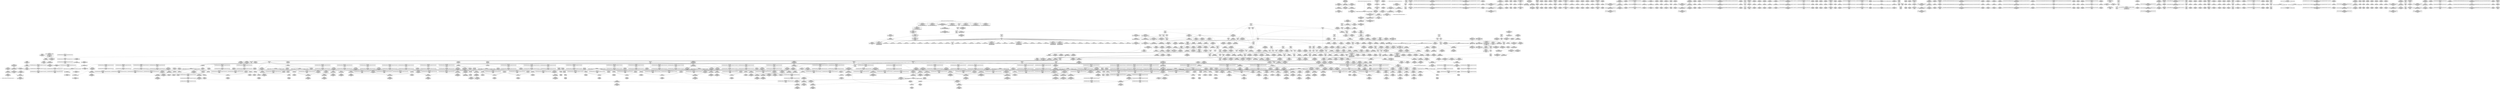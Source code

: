 digraph {
	CE0x4ca3df0 [shape=record,shape=Mrecord,label="{CE0x4ca3df0|GLOBAL:rcu_lock_map|Global_var:rcu_lock_map|*SummSource*}"]
	CE0x4c75720 [shape=record,shape=Mrecord,label="{CE0x4c75720|i64*_getelementptr_inbounds_(_2_x_i64_,_2_x_i64_*___llvm_gcov_ctr364,_i64_0,_i64_1)|*Constant*|*SummSource*}"]
	CE0x4d658f0 [shape=record,shape=Mrecord,label="{CE0x4d658f0|i64*_getelementptr_inbounds_(_11_x_i64_,_11_x_i64_*___llvm_gcov_ctr132,_i64_0,_i64_9)|*Constant*|*SummSink*}"]
	CE0x4d28b70 [shape=record,shape=Mrecord,label="{CE0x4d28b70|GLOBAL:__rcu_read_unlock|*Constant*|*SummSource*}"]
	CE0x4cffc80 [shape=record,shape=Mrecord,label="{CE0x4cffc80|8:_%struct.sock*,_:_SCME_49,50_}"]
	CE0x4d3a000 [shape=record,shape=Mrecord,label="{CE0x4d3a000|GLOBAL:rcu_read_lock.__warned|Global_var:rcu_read_lock.__warned|*SummSource*}"]
	CE0x4d1b880 [shape=record,shape=Mrecord,label="{CE0x4d1b880|task_sid:land.lhs.true2|*SummSink*}"]
	CE0x4cff430 [shape=record,shape=Mrecord,label="{CE0x4cff430|8:_%struct.sock*,_:_SCME_42,43_}"]
	CE0x4cb1f90 [shape=record,shape=Mrecord,label="{CE0x4cb1f90|sock_has_perm:perms|Function::sock_has_perm&Arg::perms::}"]
	CE0x4d8a370 [shape=record,shape=Mrecord,label="{CE0x4d8a370|i64*_getelementptr_inbounds_(_4_x_i64_,_4_x_i64_*___llvm_gcov_ctr129,_i64_0,_i64_2)|*Constant*|*SummSink*}"]
	CE0x4ca66f0 [shape=record,shape=Mrecord,label="{CE0x4ca66f0|sock_has_perm:sk_security|security/selinux/hooks.c,3964}"]
	CE0x4d13500 [shape=record,shape=Mrecord,label="{CE0x4d13500|GLOBAL:__rcu_read_lock|*Constant*|*SummSink*}"]
	CE0x4d53cf0 [shape=record,shape=Mrecord,label="{CE0x4d53cf0|rcu_read_unlock:tmp14|include/linux/rcupdate.h,933}"]
	CE0x4d65f50 [shape=record,shape=Mrecord,label="{CE0x4d65f50|rcu_read_unlock:tmp19|include/linux/rcupdate.h,933|*SummSink*}"]
	CE0x4d4fc50 [shape=record,shape=Mrecord,label="{CE0x4d4fc50|_call_void_lockdep_rcu_suspicious(i8*_getelementptr_inbounds_(_25_x_i8_,_25_x_i8_*_.str45,_i32_0,_i32_0),_i32_883,_i8*_getelementptr_inbounds_(_42_x_i8_,_42_x_i8_*_.str46,_i32_0,_i32_0))_#10,_!dbg_!27728|include/linux/rcupdate.h,882}"]
	CE0x4ca5550 [shape=record,shape=Mrecord,label="{CE0x4ca5550|avc_has_perm:tsid|Function::avc_has_perm&Arg::tsid::}"]
	CE0x4d485f0 [shape=record,shape=Mrecord,label="{CE0x4d485f0|i64*_getelementptr_inbounds_(_4_x_i64_,_4_x_i64_*___llvm_gcov_ctr135,_i64_0,_i64_0)|*Constant*|*SummSource*}"]
	CE0x4c6ddb0 [shape=record,shape=Mrecord,label="{CE0x4c6ddb0|sock_has_perm:sk|Function::sock_has_perm&Arg::sk::|*SummSink*}"]
	CE0x4d1b690 [shape=record,shape=Mrecord,label="{CE0x4d1b690|task_sid:land.lhs.true2}"]
	CE0x4d1c550 [shape=record,shape=Mrecord,label="{CE0x4d1c550|rcu_read_unlock:call|include/linux/rcupdate.h,933}"]
	CE0x4d142e0 [shape=record,shape=Mrecord,label="{CE0x4d142e0|i64_1|*Constant*}"]
	CE0x4cf0080 [shape=record,shape=Mrecord,label="{CE0x4cf0080|__rcu_read_unlock:tmp6|include/linux/rcupdate.h,245|*SummSink*}"]
	CE0x4dd11e0 [shape=record,shape=Mrecord,label="{CE0x4dd11e0|i64*_getelementptr_inbounds_(_4_x_i64_,_4_x_i64_*___llvm_gcov_ctr135,_i64_0,_i64_2)|*Constant*|*SummSource*}"]
	CE0x4cfdaa0 [shape=record,shape=Mrecord,label="{CE0x4cfdaa0|i64_4|*Constant*|*SummSource*}"]
	CE0x4d19130 [shape=record,shape=Mrecord,label="{CE0x4d19130|rcu_read_lock:tmp|*SummSource*}"]
	CE0x4d63130 [shape=record,shape=Mrecord,label="{CE0x4d63130|_call_void_asm_addl_$1,_%gs:$0_,_*m,ri,*m,_dirflag_,_fpsr_,_flags_(i32*___preempt_count,_i32_%sub,_i32*___preempt_count)_#3,_!dbg_!27717,_!srcloc_!27718|./arch/x86/include/asm/preempt.h,77|*SummSink*}"]
	CE0x4cb9b20 [shape=record,shape=Mrecord,label="{CE0x4cb9b20|_call_void_mcount()_#3}"]
	CE0x4da6f40 [shape=record,shape=Mrecord,label="{CE0x4da6f40|__rcu_read_unlock:tmp3|*SummSource*}"]
	CE0x4d04760 [shape=record,shape=Mrecord,label="{CE0x4d04760|GLOBAL:__llvm_gcov_ctr327|Global_var:__llvm_gcov_ctr327}"]
	CE0x4d378e0 [shape=record,shape=Mrecord,label="{CE0x4d378e0|cred_sid:cred|Function::cred_sid&Arg::cred::}"]
	CE0x4da1340 [shape=record,shape=Mrecord,label="{CE0x4da1340|_ret_void,_!dbg_!27719|./arch/x86/include/asm/preempt.h,73}"]
	CE0x4d09dd0 [shape=record,shape=Mrecord,label="{CE0x4d09dd0|i64_4|*Constant*}"]
	CE0x4d633b0 [shape=record,shape=Mrecord,label="{CE0x4d633b0|i64*_getelementptr_inbounds_(_4_x_i64_,_4_x_i64_*___llvm_gcov_ctr135,_i64_0,_i64_3)|*Constant*}"]
	CE0x4d60c50 [shape=record,shape=Mrecord,label="{CE0x4d60c50|rcu_read_unlock:do.end|*SummSink*}"]
	CE0x4d5f070 [shape=record,shape=Mrecord,label="{CE0x4d5f070|rcu_read_unlock:tmp11|include/linux/rcupdate.h,933}"]
	CE0x4d9cba0 [shape=record,shape=Mrecord,label="{CE0x4d9cba0|__rcu_read_unlock:tmp4|include/linux/rcupdate.h,244|*SummSource*}"]
	CE0x4cbf5f0 [shape=record,shape=Mrecord,label="{CE0x4cbf5f0|i64*_getelementptr_inbounds_(_13_x_i64_,_13_x_i64_*___llvm_gcov_ctr126,_i64_0,_i64_1)|*Constant*|*SummSource*}"]
	CE0x4cb7fc0 [shape=record,shape=Mrecord,label="{CE0x4cb7fc0|avc_has_perm:requested|Function::avc_has_perm&Arg::requested::|*SummSink*}"]
	CE0x4d14250 [shape=record,shape=Mrecord,label="{CE0x4d14250|rcu_read_lock:tmp|*SummSink*}"]
	CE0x4d52670 [shape=record,shape=Mrecord,label="{CE0x4d52670|cred_sid:bb|*SummSink*}"]
	CE0x4cff560 [shape=record,shape=Mrecord,label="{CE0x4cff560|8:_%struct.sock*,_:_SCME_43,44_}"]
	CE0x4d1a980 [shape=record,shape=Mrecord,label="{CE0x4d1a980|rcu_read_lock:do.end|*SummSink*}"]
	CE0x4ce9ce0 [shape=record,shape=Mrecord,label="{CE0x4ce9ce0|i64*_getelementptr_inbounds_(_13_x_i64_,_13_x_i64_*___llvm_gcov_ctr126,_i64_0,_i64_11)|*Constant*}"]
	CE0x4cfe980 [shape=record,shape=Mrecord,label="{CE0x4cfe980|8:_%struct.sock*,_:_SCME_33,34_}"]
	CE0x4ca5490 [shape=record,shape=Mrecord,label="{CE0x4ca5490|avc_has_perm:ssid|Function::avc_has_perm&Arg::ssid::|*SummSink*}"]
	CE0x4cf0430 [shape=record,shape=Mrecord,label="{CE0x4cf0430|__rcu_read_unlock:tmp7|include/linux/rcupdate.h,245|*SummSource*}"]
	CE0x4d17270 [shape=record,shape=Mrecord,label="{CE0x4d17270|task_sid:tmp9|security/selinux/hooks.c,208|*SummSource*}"]
	CE0x4d65660 [shape=record,shape=Mrecord,label="{CE0x4d65660|i64*_getelementptr_inbounds_(_11_x_i64_,_11_x_i64_*___llvm_gcov_ctr132,_i64_0,_i64_9)|*Constant*}"]
	CE0x4c6e1c0 [shape=record,shape=Mrecord,label="{CE0x4c6e1c0|selinux_socket_getpeername:call|security/selinux/hooks.c,4231|*SummSource*}"]
	CE0x4d229b0 [shape=record,shape=Mrecord,label="{CE0x4d229b0|task_sid:tmp17|security/selinux/hooks.c,208|*SummSource*}"]
	CE0x4d517a0 [shape=record,shape=Mrecord,label="{CE0x4d517a0|i64*_getelementptr_inbounds_(_11_x_i64_,_11_x_i64_*___llvm_gcov_ctr127,_i64_0,_i64_10)|*Constant*|*SummSource*}"]
	CE0x4cb81b0 [shape=record,shape=Mrecord,label="{CE0x4cb81b0|task_sid:tmp5|security/selinux/hooks.c,208}"]
	CE0x4cc21b0 [shape=record,shape=Mrecord,label="{CE0x4cc21b0|i64*_getelementptr_inbounds_(_2_x_i64_,_2_x_i64_*___llvm_gcov_ctr98,_i64_0,_i64_0)|*Constant*|*SummSource*}"]
	CE0x4d5cf30 [shape=record,shape=Mrecord,label="{CE0x4d5cf30|GLOBAL:__preempt_count_add|*Constant*|*SummSource*}"]
	CE0x4d20a70 [shape=record,shape=Mrecord,label="{CE0x4d20a70|task_sid:call3|security/selinux/hooks.c,208|*SummSink*}"]
	CE0x4cecd00 [shape=record,shape=Mrecord,label="{CE0x4cecd00|i64*_getelementptr_inbounds_(_13_x_i64_,_13_x_i64_*___llvm_gcov_ctr126,_i64_0,_i64_10)|*Constant*|*SummSink*}"]
	CE0x4d52db0 [shape=record,shape=Mrecord,label="{CE0x4d52db0|rcu_read_unlock:tmp15|include/linux/rcupdate.h,933|*SummSource*}"]
	CE0x4d93460 [shape=record,shape=Mrecord,label="{CE0x4d93460|GLOBAL:__preempt_count|Global_var:__preempt_count}"]
	CE0x4d10b30 [shape=record,shape=Mrecord,label="{CE0x4d10b30|i64_4|*Constant*|*SummSink*}"]
	CE0x4c80e50 [shape=record,shape=Mrecord,label="{CE0x4c80e50|i64*_getelementptr_inbounds_(_2_x_i64_,_2_x_i64_*___llvm_gcov_ctr98,_i64_0,_i64_1)|*Constant*|*SummSink*}"]
	CE0x4d13730 [shape=record,shape=Mrecord,label="{CE0x4d13730|i32_77|*Constant*}"]
	CE0x4d00970 [shape=record,shape=Mrecord,label="{CE0x4d00970|GLOBAL:task_sid|*Constant*|*SummSink*}"]
	CE0x4c7d720 [shape=record,shape=Mrecord,label="{CE0x4c7d720|32:_%struct.sock*,_:_CRE_40,48_|*MultipleSource*|security/selinux/hooks.c,4231|Function::selinux_socket_getpeername&Arg::sock::}"]
	CE0x4d033f0 [shape=record,shape=Mrecord,label="{CE0x4d033f0|sock_has_perm:tmp6|security/selinux/hooks.c,3969}"]
	CE0x4cec390 [shape=record,shape=Mrecord,label="{CE0x4cec390|task_sid:tmp21|security/selinux/hooks.c,208|*SummSource*}"]
	CE0x67b9e50 [shape=record,shape=Mrecord,label="{CE0x67b9e50|sock_has_perm:entry}"]
	CE0x4d04130 [shape=record,shape=Mrecord,label="{CE0x4d04130|i64_2|*Constant*|*SummSource*}"]
	CE0x4cba550 [shape=record,shape=Mrecord,label="{CE0x4cba550|task_sid:tmp6|security/selinux/hooks.c,208|*SummSource*}"]
	CE0x4c92b10 [shape=record,shape=Mrecord,label="{CE0x4c92b10|task_sid:do.end6}"]
	CE0x4d53050 [shape=record,shape=Mrecord,label="{CE0x4d53050|rcu_read_unlock:tmp16|include/linux/rcupdate.h,933}"]
	CE0x4da2a50 [shape=record,shape=Mrecord,label="{CE0x4da2a50|rcu_lock_acquire:tmp7}"]
	CE0x4d40590 [shape=record,shape=Mrecord,label="{CE0x4d40590|i64_2|*Constant*}"]
	CE0x4ca3260 [shape=record,shape=Mrecord,label="{CE0x4ca3260|task_sid:tmp3|*SummSink*}"]
	CE0x4c8f6b0 [shape=record,shape=Mrecord,label="{CE0x4c8f6b0|selinux_socket_getpeername:tmp4|*LoadInst*|security/selinux/hooks.c,4231|*SummSource*}"]
	CE0x4d54300 [shape=record,shape=Mrecord,label="{CE0x4d54300|rcu_lock_acquire:tmp3|*SummSource*}"]
	CE0x4c77190 [shape=record,shape=Mrecord,label="{CE0x4c77190|i32_1|*Constant*}"]
	CE0x4d05be0 [shape=record,shape=Mrecord,label="{CE0x4d05be0|sock_has_perm:tmp12|security/selinux/hooks.c,3970|*SummSource*}"]
	CE0x4cae7e0 [shape=record,shape=Mrecord,label="{CE0x4cae7e0|_ret_i32_%call1,_!dbg_!27715|security/selinux/hooks.c,4231}"]
	CE0x4d5d370 [shape=record,shape=Mrecord,label="{CE0x4d5d370|rcu_read_unlock:do.body}"]
	CE0x4d3d010 [shape=record,shape=Mrecord,label="{CE0x4d3d010|rcu_read_unlock:tmp6|include/linux/rcupdate.h,933}"]
	CE0x4c96860 [shape=record,shape=Mrecord,label="{CE0x4c96860|sock_has_perm:tmp3|security/selinux/hooks.c,3964}"]
	CE0x4ca2d90 [shape=record,shape=Mrecord,label="{CE0x4ca2d90|8:_%struct.sock*,_:_SCME_16,18_|*MultipleSource*|security/selinux/hooks.c, 3966|security/selinux/hooks.c,3966|security/selinux/hooks.c,3966}"]
	CE0x4cc72d0 [shape=record,shape=Mrecord,label="{CE0x4cc72d0|sock_has_perm:tmp18|security/selinux/hooks.c,3977|*SummSink*}"]
	CE0x4c6ea30 [shape=record,shape=Mrecord,label="{CE0x4c6ea30|GLOBAL:get_current|*Constant*|*SummSource*}"]
	CE0x4c92200 [shape=record,shape=Mrecord,label="{CE0x4c92200|get_current:tmp|*SummSink*}"]
	CE0x4cf8bf0 [shape=record,shape=Mrecord,label="{CE0x4cf8bf0|sock_has_perm:sk4|security/selinux/hooks.c,3974}"]
	CE0x4d29850 [shape=record,shape=Mrecord,label="{CE0x4d29850|__rcu_read_lock:do.end}"]
	CE0x4d617b0 [shape=record,shape=Mrecord,label="{CE0x4d617b0|GLOBAL:__preempt_count_sub|*Constant*|*SummSource*}"]
	CE0x4d40c00 [shape=record,shape=Mrecord,label="{CE0x4d40c00|GLOBAL:__preempt_count_sub|*Constant*}"]
	CE0x4d64650 [shape=record,shape=Mrecord,label="{CE0x4d64650|rcu_read_unlock:tmp16|include/linux/rcupdate.h,933|*SummSink*}"]
	CE0x4d67290 [shape=record,shape=Mrecord,label="{CE0x4d67290|rcu_read_unlock:tmp17|include/linux/rcupdate.h,933|*SummSource*}"]
	CE0x4d8a220 [shape=record,shape=Mrecord,label="{CE0x4d8a220|i64*_getelementptr_inbounds_(_4_x_i64_,_4_x_i64_*___llvm_gcov_ctr129,_i64_0,_i64_2)|*Constant*|*SummSource*}"]
	CE0x4d03e90 [shape=record,shape=Mrecord,label="{CE0x4d03e90|sock_has_perm:cmp|security/selinux/hooks.c,3969|*SummSink*}"]
	CE0x4cf45b0 [shape=record,shape=Mrecord,label="{CE0x4cf45b0|__preempt_count_sub:do.body|*SummSink*}"]
	CE0x4d479e0 [shape=record,shape=Mrecord,label="{CE0x4d479e0|_call_void_mcount()_#3}"]
	CE0x4d60fd0 [shape=record,shape=Mrecord,label="{CE0x4d60fd0|rcu_lock_release:tmp1|*SummSink*}"]
	CE0x4c86240 [shape=record,shape=Mrecord,label="{CE0x4c86240|16:_i32,_24:_i16,_:_CRE_16,20_|*MultipleSource*|*LoadInst*|security/selinux/hooks.c,3964|security/selinux/hooks.c,3964|security/selinux/hooks.c,3969}"]
	CE0x4d4cd60 [shape=record,shape=Mrecord,label="{CE0x4d4cd60|i64*_getelementptr_inbounds_(_11_x_i64_,_11_x_i64_*___llvm_gcov_ctr127,_i64_0,_i64_8)|*Constant*|*SummSink*}"]
	CE0x4cbacd0 [shape=record,shape=Mrecord,label="{CE0x4cbacd0|8:_%struct.sock*,_:_SCME_18,20_|*MultipleSource*|security/selinux/hooks.c, 3966|security/selinux/hooks.c,3966|security/selinux/hooks.c,3966}"]
	CE0x4d06cd0 [shape=record,shape=Mrecord,label="{CE0x4d06cd0|sock_has_perm:tmp4|security/selinux/hooks.c,3966|*SummSink*}"]
	CE0x4d27a30 [shape=record,shape=Mrecord,label="{CE0x4d27a30|rcu_lock_release:entry|*SummSink*}"]
	CE0x4daa610 [shape=record,shape=Mrecord,label="{CE0x4daa610|__preempt_count_add:tmp3|*SummSource*}"]
	CE0x4ceb640 [shape=record,shape=Mrecord,label="{CE0x4ceb640|i64*_getelementptr_inbounds_(_13_x_i64_,_13_x_i64_*___llvm_gcov_ctr126,_i64_0,_i64_9)|*Constant*}"]
	CE0x4c93f40 [shape=record,shape=Mrecord,label="{CE0x4c93f40|sock_has_perm:cleanup|*SummSource*}"]
	CE0x4d1dec0 [shape=record,shape=Mrecord,label="{CE0x4d1dec0|i64_3|*Constant*}"]
	CE0x4d04e80 [shape=record,shape=Mrecord,label="{CE0x4d04e80|sock_has_perm:tmp8|security/selinux/hooks.c,3969}"]
	CE0x4d64b60 [shape=record,shape=Mrecord,label="{CE0x4d64b60|i64*_getelementptr_inbounds_(_11_x_i64_,_11_x_i64_*___llvm_gcov_ctr132,_i64_0,_i64_8)|*Constant*|*SummSource*}"]
	CE0x4dcb2c0 [shape=record,shape=Mrecord,label="{CE0x4dcb2c0|_call_void_mcount()_#3|*SummSink*}"]
	CE0x4cf8440 [shape=record,shape=Mrecord,label="{CE0x4cf8440|sock_has_perm:net3|security/selinux/hooks.c,3974}"]
	CE0x4d3bfe0 [shape=record,shape=Mrecord,label="{CE0x4d3bfe0|GLOBAL:rcu_lock_acquire|*Constant*}"]
	CE0x4c8c1f0 [shape=record,shape=Mrecord,label="{CE0x4c8c1f0|i64_7|*Constant*}"]
	CE0x4da4140 [shape=record,shape=Mrecord,label="{CE0x4da4140|rcu_lock_release:tmp3|*SummSink*}"]
	CE0x4d47530 [shape=record,shape=Mrecord,label="{CE0x4d47530|__preempt_count_add:tmp6|./arch/x86/include/asm/preempt.h,73|*SummSource*}"]
	CE0x4ca3fd0 [shape=record,shape=Mrecord,label="{CE0x4ca3fd0|rcu_read_lock:entry|*SummSink*}"]
	"CONST[source:0(mediator),value:2(dynamic)][purpose:{object}]"
	CE0x4d647c0 [shape=record,shape=Mrecord,label="{CE0x4d647c0|i64*_getelementptr_inbounds_(_11_x_i64_,_11_x_i64_*___llvm_gcov_ctr132,_i64_0,_i64_8)|*Constant*}"]
	CE0x4d54f90 [shape=record,shape=Mrecord,label="{CE0x4d54f90|_call_void___preempt_count_sub(i32_1)_#10,_!dbg_!27715|include/linux/rcupdate.h,244|*SummSource*}"]
	CE0x4d5c710 [shape=record,shape=Mrecord,label="{CE0x4d5c710|_ret_void,_!dbg_!27719|./arch/x86/include/asm/preempt.h,73|*SummSource*}"]
	CE0x4d3d750 [shape=record,shape=Mrecord,label="{CE0x4d3d750|__rcu_read_unlock:tmp5|include/linux/rcupdate.h,244|*SummSource*}"]
	CE0x4d35da0 [shape=record,shape=Mrecord,label="{CE0x4d35da0|_call_void_mcount()_#3|*SummSink*}"]
	CE0x4d204e0 [shape=record,shape=Mrecord,label="{CE0x4d204e0|task_sid:tmp13|security/selinux/hooks.c,208|*SummSink*}"]
	CE0x4d31820 [shape=record,shape=Mrecord,label="{CE0x4d31820|i64_ptrtoint_(i8*_blockaddress(_rcu_lock_acquire,_%__here)_to_i64)|*Constant*}"]
	CE0x4cf99d0 [shape=record,shape=Mrecord,label="{CE0x4cf99d0|sock_has_perm:sclass|security/selinux/hooks.c,3976|*SummSink*}"]
	CE0x4c97950 [shape=record,shape=Mrecord,label="{CE0x4c97950|sock_has_perm:tmp1|*SummSink*}"]
	CE0x4d915b0 [shape=record,shape=Mrecord,label="{CE0x4d915b0|rcu_lock_acquire:indirectgoto|*SummSource*}"]
	CE0x4c75040 [shape=record,shape=Mrecord,label="{CE0x4c75040|selinux_socket_getpeername:sk|security/selinux/hooks.c,4231}"]
	CE0x4d03f70 [shape=record,shape=Mrecord,label="{CE0x4d03f70|i64_2|*Constant*}"]
	CE0x4d656d0 [shape=record,shape=Mrecord,label="{CE0x4d656d0|i64*_getelementptr_inbounds_(_11_x_i64_,_11_x_i64_*___llvm_gcov_ctr132,_i64_0,_i64_9)|*Constant*|*SummSource*}"]
	CE0x4d64e00 [shape=record,shape=Mrecord,label="{CE0x4d64e00|i64*_getelementptr_inbounds_(_11_x_i64_,_11_x_i64_*___llvm_gcov_ctr132,_i64_0,_i64_8)|*Constant*|*SummSink*}"]
	CE0x4d26290 [shape=record,shape=Mrecord,label="{CE0x4d26290|rcu_read_lock:tobool|include/linux/rcupdate.h,882|*SummSink*}"]
	CE0x4cb86c0 [shape=record,shape=Mrecord,label="{CE0x4cb86c0|i64*_getelementptr_inbounds_(_4_x_i64_,_4_x_i64_*___llvm_gcov_ctr128,_i64_0,_i64_3)|*Constant*}"]
	CE0x4d06370 [shape=record,shape=Mrecord,label="{CE0x4d06370|i64*_getelementptr_inbounds_(_6_x_i64_,_6_x_i64_*___llvm_gcov_ctr327,_i64_0,_i64_4)|*Constant*|*SummSink*}"]
	CE0x4c78cf0 [shape=record,shape=Mrecord,label="{CE0x4c78cf0|GLOBAL:current_task|Global_var:current_task|*SummSink*}"]
	CE0x4d48c10 [shape=record,shape=Mrecord,label="{CE0x4d48c10|rcu_read_lock:tmp12|include/linux/rcupdate.h,882}"]
	CE0x4d58470 [shape=record,shape=Mrecord,label="{CE0x4d58470|rcu_read_unlock:tmp10|include/linux/rcupdate.h,933}"]
	CE0x4cb3120 [shape=record,shape=Mrecord,label="{CE0x4cb3120|i32_16|*Constant*|*SummSource*}"]
	CE0x4c858e0 [shape=record,shape=Mrecord,label="{CE0x4c858e0|i32_2|*Constant*|*SummSink*}"]
	CE0x4da6bb0 [shape=record,shape=Mrecord,label="{CE0x4da6bb0|_ret_void,_!dbg_!27720|./arch/x86/include/asm/preempt.h,78|*SummSink*}"]
	CE0x4da8b00 [shape=record,shape=Mrecord,label="{CE0x4da8b00|i64*_getelementptr_inbounds_(_4_x_i64_,_4_x_i64_*___llvm_gcov_ctr129,_i64_0,_i64_0)|*Constant*|*SummSource*}"]
	CE0x4c78740 [shape=record,shape=Mrecord,label="{CE0x4c78740|selinux_socket_getpeername:entry|*SummSink*}"]
	CE0x4c787f0 [shape=record,shape=Mrecord,label="{CE0x4c787f0|selinux_socket_getpeername:tmp1}"]
	CE0x4c8eb20 [shape=record,shape=Mrecord,label="{CE0x4c8eb20|sock_has_perm:sk_security|security/selinux/hooks.c,3964|*SummSink*}"]
	CE0x4d2b750 [shape=record,shape=Mrecord,label="{CE0x4d2b750|_call_void_mcount()_#3|*SummSink*}"]
	CE0x4cef3e0 [shape=record,shape=Mrecord,label="{CE0x4cef3e0|__rcu_read_unlock:tmp7|include/linux/rcupdate.h,245|*SummSink*}"]
	CE0x4d393d0 [shape=record,shape=Mrecord,label="{CE0x4d393d0|rcu_read_lock:bb}"]
	CE0x4d47060 [shape=record,shape=Mrecord,label="{CE0x4d47060|__preempt_count_sub:do.end|*SummSink*}"]
	CE0x4d54370 [shape=record,shape=Mrecord,label="{CE0x4d54370|rcu_lock_acquire:tmp3|*SummSink*}"]
	CE0x4d1d070 [shape=record,shape=Mrecord,label="{CE0x4d1d070|task_sid:bb|*SummSink*}"]
	CE0x4d13ba0 [shape=record,shape=Mrecord,label="{CE0x4d13ba0|_call_void_mcount()_#3|*SummSource*}"]
	CE0x4d56550 [shape=record,shape=Mrecord,label="{CE0x4d56550|__rcu_read_unlock:tmp2}"]
	CE0x4cc2350 [shape=record,shape=Mrecord,label="{CE0x4cc2350|sock_has_perm:tmp13|security/selinux/hooks.c,3972|*SummSource*}"]
	CE0x4ca6b30 [shape=record,shape=Mrecord,label="{CE0x4ca6b30|_call_void_rcu_read_lock()_#10,_!dbg_!27712|security/selinux/hooks.c,207|*SummSource*}"]
	CE0x4d5bc40 [shape=record,shape=Mrecord,label="{CE0x4d5bc40|rcu_read_unlock:tmp4|include/linux/rcupdate.h,933|*SummSource*}"]
	CE0x4c8c5a0 [shape=record,shape=Mrecord,label="{CE0x4c8c5a0|rcu_read_unlock:tmp12|include/linux/rcupdate.h,933|*SummSource*}"]
	CE0x4d3b820 [shape=record,shape=Mrecord,label="{CE0x4d3b820|rcu_read_lock:if.end}"]
	CE0x4d2b2d0 [shape=record,shape=Mrecord,label="{CE0x4d2b2d0|rcu_lock_release:__here}"]
	CE0x4d31ac0 [shape=record,shape=Mrecord,label="{CE0x4d31ac0|i64_ptrtoint_(i8*_blockaddress(_rcu_lock_acquire,_%__here)_to_i64)|*Constant*|*SummSink*}"]
	CE0x4d150d0 [shape=record,shape=Mrecord,label="{CE0x4d150d0|COLLAPSED:_GCMRE___llvm_gcov_ctr126_internal_global_13_x_i64_zeroinitializer:_elem_0:default:}"]
	CE0x4da6d90 [shape=record,shape=Mrecord,label="{CE0x4da6d90|i64*_getelementptr_inbounds_(_4_x_i64_,_4_x_i64_*___llvm_gcov_ctr134,_i64_0,_i64_3)|*Constant*}"]
	CE0x4c9b680 [shape=record,shape=Mrecord,label="{CE0x4c9b680|32:_%struct.sock*,_:_CRE_24,32_|*MultipleSource*|security/selinux/hooks.c,4231|Function::selinux_socket_getpeername&Arg::sock::}"]
	CE0x4d61390 [shape=record,shape=Mrecord,label="{CE0x4d61390|GLOBAL:rcu_read_unlock.__warned|Global_var:rcu_read_unlock.__warned|*SummSource*}"]
	CE0x4d2a930 [shape=record,shape=Mrecord,label="{CE0x4d2a930|_call_void_lock_acquire(%struct.lockdep_map*_%map,_i32_0,_i32_0,_i32_2,_i32_0,_%struct.lockdep_map*_null,_i64_ptrtoint_(i8*_blockaddress(_rcu_lock_acquire,_%__here)_to_i64))_#10,_!dbg_!27716|include/linux/rcupdate.h,418|*SummSource*}"]
	CE0x4d05ab0 [shape=record,shape=Mrecord,label="{CE0x4d05ab0|sock_has_perm:tmp12|security/selinux/hooks.c,3970}"]
	CE0x4de0500 [shape=record,shape=Mrecord,label="{CE0x4de0500|__preempt_count_add:tmp4|./arch/x86/include/asm/preempt.h,72}"]
	CE0x4cfdfc0 [shape=record,shape=Mrecord,label="{CE0x4cfdfc0|8:_%struct.sock*,_:_SCME_25,26_}"]
	CE0x4cf6f60 [shape=record,shape=Mrecord,label="{CE0x4cf6f60|sock_has_perm:tmp17|security/selinux/hooks.c,3976|*SummSink*}"]
	CE0x4d28be0 [shape=record,shape=Mrecord,label="{CE0x4d28be0|__rcu_read_unlock:entry}"]
	CE0x4cff0a0 [shape=record,shape=Mrecord,label="{CE0x4cff0a0|8:_%struct.sock*,_:_SCME_39,40_}"]
	CE0x4d02550 [shape=record,shape=Mrecord,label="{CE0x4d02550|i32_8|*Constant*|*SummSink*}"]
	CE0x4d90790 [shape=record,shape=Mrecord,label="{CE0x4d90790|i64*_getelementptr_inbounds_(_4_x_i64_,_4_x_i64_*___llvm_gcov_ctr130,_i64_0,_i64_0)|*Constant*|*SummSink*}"]
	CE0x4c6dfd0 [shape=record,shape=Mrecord,label="{CE0x4c6dfd0|_ret_%struct.task_struct*_%tmp4,_!dbg_!27714|./arch/x86/include/asm/current.h,14}"]
	CE0x4cc71f0 [shape=record,shape=Mrecord,label="{CE0x4cc71f0|sock_has_perm:tmp18|security/selinux/hooks.c,3977}"]
	CE0x4d10310 [shape=record,shape=Mrecord,label="{CE0x4d10310|GLOBAL:rcu_read_lock|*Constant*|*SummSink*}"]
	CE0x4d15b60 [shape=record,shape=Mrecord,label="{CE0x4d15b60|cred_sid:tmp2|*SummSource*}"]
	CE0x4da4a40 [shape=record,shape=Mrecord,label="{CE0x4da4a40|__rcu_read_lock:do.body|*SummSource*}"]
	CE0x4ddcfb0 [shape=record,shape=Mrecord,label="{CE0x4ddcfb0|__preempt_count_sub:bb|*SummSink*}"]
	CE0x4cf9fa0 [shape=record,shape=Mrecord,label="{CE0x4cf9fa0|sock_has_perm:tmp16|security/selinux/hooks.c,3976|*SummSink*}"]
	CE0x4d4bfd0 [shape=record,shape=Mrecord,label="{CE0x4d4bfd0|rcu_read_lock:tmp15|include/linux/rcupdate.h,882|*SummSource*}"]
	CE0x4ca30a0 [shape=record,shape=Mrecord,label="{CE0x4ca30a0|task_sid:tmp3}"]
	CE0x4d5c360 [shape=record,shape=Mrecord,label="{CE0x4d5c360|rcu_read_unlock:if.end|*SummSource*}"]
	CE0x4da3ef0 [shape=record,shape=Mrecord,label="{CE0x4da3ef0|rcu_lock_release:tmp3}"]
	CE0x4d50fb0 [shape=record,shape=Mrecord,label="{CE0x4d50fb0|rcu_read_lock:tmp21|include/linux/rcupdate.h,884}"]
	CE0x4d099b0 [shape=record,shape=Mrecord,label="{CE0x4d099b0|rcu_read_lock:tobool1|include/linux/rcupdate.h,882|*SummSink*}"]
	CE0x4c732a0 [shape=record,shape=Mrecord,label="{CE0x4c732a0|sock_has_perm:entry|*SummSource*}"]
	CE0x4d5b060 [shape=record,shape=Mrecord,label="{CE0x4d5b060|__preempt_count_add:entry|*SummSink*}"]
	CE0x4c74280 [shape=record,shape=Mrecord,label="{CE0x4c74280|selinux_socket_getpeername:tmp|*SummSource*}"]
	CE0x4d16a20 [shape=record,shape=Mrecord,label="{CE0x4d16a20|task_sid:tmp4|*LoadInst*|security/selinux/hooks.c,208|*SummSink*}"]
	CE0x4d5d1a0 [shape=record,shape=Mrecord,label="{CE0x4d5d1a0|rcu_read_unlock:land.lhs.true2|*SummSource*}"]
	CE0x4d03db0 [shape=record,shape=Mrecord,label="{CE0x4d03db0|sock_has_perm:cmp|security/selinux/hooks.c,3969|*SummSource*}"]
	CE0x4d2a620 [shape=record,shape=Mrecord,label="{CE0x4d2a620|rcu_lock_release:tmp2|*SummSource*}"]
	CE0x4d66300 [shape=record,shape=Mrecord,label="{CE0x4d66300|rcu_read_unlock:tmp20|include/linux/rcupdate.h,933|*SummSource*}"]
	CE0x4d586b0 [shape=record,shape=Mrecord,label="{CE0x4d586b0|_call_void_asm_sideeffect_,_memory_,_dirflag_,_fpsr_,_flags_()_#3,_!dbg_!27711,_!srcloc_!27714|include/linux/rcupdate.h,244|*SummSink*}"]
	CE0x4d14760 [shape=record,shape=Mrecord,label="{CE0x4d14760|i32_77|*Constant*|*SummSink*}"]
	CE0x4d57a80 [shape=record,shape=Mrecord,label="{CE0x4d57a80|i64*_getelementptr_inbounds_(_4_x_i64_,_4_x_i64_*___llvm_gcov_ctr134,_i64_0,_i64_2)|*Constant*}"]
	CE0x4da6fb0 [shape=record,shape=Mrecord,label="{CE0x4da6fb0|__rcu_read_unlock:tmp3|*SummSink*}"]
	CE0x4c961e0 [shape=record,shape=Mrecord,label="{CE0x4c961e0|sock_has_perm:tmp9|security/selinux/hooks.c,3969|*SummSource*}"]
	CE0x4c85760 [shape=record,shape=Mrecord,label="{CE0x4c85760|selinux_socket_getpeername:tmp3|*SummSource*}"]
	CE0x4d26350 [shape=record,shape=Mrecord,label="{CE0x4d26350|rcu_read_unlock:tmp21|include/linux/rcupdate.h,935|*SummSink*}"]
	CE0x4cf8170 [shape=record,shape=Mrecord,label="{CE0x4cf8170|sock_has_perm:u2|security/selinux/hooks.c,3974|*SummSink*}"]
	CE0x4d2a690 [shape=record,shape=Mrecord,label="{CE0x4d2a690|rcu_lock_release:tmp2|*SummSink*}"]
	CE0x4ce89f0 [shape=record,shape=Mrecord,label="{CE0x4ce89f0|sock_has_perm:tmp2|*LoadInst*|security/selinux/hooks.c,3964}"]
	CE0x4d11be0 [shape=record,shape=Mrecord,label="{CE0x4d11be0|i64_1|*Constant*}"]
	CE0x4d37000 [shape=record,shape=Mrecord,label="{CE0x4d37000|task_sid:call7|security/selinux/hooks.c,208|*SummSink*}"]
	CE0x4d27170 [shape=record,shape=Mrecord,label="{CE0x4d27170|rcu_lock_release:entry}"]
	CE0x4d210f0 [shape=record,shape=Mrecord,label="{CE0x4d210f0|i64_6|*Constant*}"]
	CE0x4d21080 [shape=record,shape=Mrecord,label="{CE0x4d21080|task_sid:tobool4|security/selinux/hooks.c,208|*SummSink*}"]
	CE0x4cfee40 [shape=record,shape=Mrecord,label="{CE0x4cfee40|8:_%struct.sock*,_:_SCME_37,38_}"]
	CE0x4ced0e0 [shape=record,shape=Mrecord,label="{CE0x4ced0e0|i64*_getelementptr_inbounds_(_4_x_i64_,_4_x_i64_*___llvm_gcov_ctr129,_i64_0,_i64_1)|*Constant*|*SummSink*}"]
	CE0x4d4d450 [shape=record,shape=Mrecord,label="{CE0x4d4d450|i8*_getelementptr_inbounds_(_25_x_i8_,_25_x_i8_*_.str45,_i32_0,_i32_0)|*Constant*|*SummSource*}"]
	CE0x4cebf30 [shape=record,shape=Mrecord,label="{CE0x4cebf30|task_sid:tmp20|security/selinux/hooks.c,208|*SummSource*}"]
	CE0x4cb9520 [shape=record,shape=Mrecord,label="{CE0x4cb9520|task_sid:tmp7|security/selinux/hooks.c,208}"]
	CE0x4c75d50 [shape=record,shape=Mrecord,label="{CE0x4c75d50|COLLAPSED:_GCMRE___llvm_gcov_ctr364_internal_global_2_x_i64_zeroinitializer:_elem_0:default:}"]
	CE0x4c74750 [shape=record,shape=Mrecord,label="{CE0x4c74750|GLOBAL:get_current|*Constant*|*SummSink*}"]
	CE0x4d9e420 [shape=record,shape=Mrecord,label="{CE0x4d9e420|rcu_lock_release:bb|*SummSource*}"]
	CE0x4c8b600 [shape=record,shape=Mrecord,label="{CE0x4c8b600|sock_has_perm:tmp19|security/selinux/hooks.c,3977|*SummSource*}"]
	CE0x4d52ee0 [shape=record,shape=Mrecord,label="{CE0x4d52ee0|rcu_read_unlock:tmp15|include/linux/rcupdate.h,933|*SummSink*}"]
	CE0x4d22fb0 [shape=record,shape=Mrecord,label="{CE0x4d22fb0|i64*_getelementptr_inbounds_(_13_x_i64_,_13_x_i64_*___llvm_gcov_ctr126,_i64_0,_i64_8)|*Constant*|*SummSink*}"]
	CE0x4cb8930 [shape=record,shape=Mrecord,label="{CE0x4cb8930|i64*_getelementptr_inbounds_(_11_x_i64_,_11_x_i64_*___llvm_gcov_ctr127,_i64_0,_i64_0)|*Constant*}"]
	CE0x4c90940 [shape=record,shape=Mrecord,label="{CE0x4c90940|task_sid:if.then|*SummSink*}"]
	CE0x4cfc510 [shape=record,shape=Mrecord,label="{CE0x4cfc510|avc_has_perm:auditdata|Function::avc_has_perm&Arg::auditdata::|*SummSink*}"]
	CE0x4de0760 [shape=record,shape=Mrecord,label="{CE0x4de0760|__preempt_count_sub:tmp2|*SummSource*}"]
	CE0x4d4ff40 [shape=record,shape=Mrecord,label="{CE0x4d4ff40|i8*_getelementptr_inbounds_(_25_x_i8_,_25_x_i8_*_.str45,_i32_0,_i32_0)|*Constant*|*SummSink*}"]
	CE0x4d58640 [shape=record,shape=Mrecord,label="{CE0x4d58640|_call_void_asm_sideeffect_,_memory_,_dirflag_,_fpsr_,_flags_()_#3,_!dbg_!27711,_!srcloc_!27714|include/linux/rcupdate.h,244|*SummSource*}"]
	CE0x4cec400 [shape=record,shape=Mrecord,label="{CE0x4cec400|task_sid:tmp21|security/selinux/hooks.c,208|*SummSink*}"]
	CE0x4d912f0 [shape=record,shape=Mrecord,label="{CE0x4d912f0|i64*_getelementptr_inbounds_(_4_x_i64_,_4_x_i64_*___llvm_gcov_ctr133,_i64_0,_i64_1)|*Constant*|*SummSink*}"]
	CE0x4c8f450 [shape=record,shape=Mrecord,label="{CE0x4c8f450|sock_has_perm:tmp|*SummSource*}"]
	CE0x4c8bdf0 [shape=record,shape=Mrecord,label="{CE0x4c8bdf0|i64_6|*Constant*}"]
	CE0x4d32880 [shape=record,shape=Mrecord,label="{CE0x4d32880|__rcu_read_lock:tmp3|*SummSink*}"]
	CE0x4d0a310 [shape=record,shape=Mrecord,label="{CE0x4d0a310|rcu_read_lock:tmp9|include/linux/rcupdate.h,882|*SummSink*}"]
	CE0x4d1af20 [shape=record,shape=Mrecord,label="{CE0x4d1af20|task_sid:call|security/selinux/hooks.c,208}"]
	CE0x4d58b90 [shape=record,shape=Mrecord,label="{CE0x4d58b90|rcu_read_unlock:tobool|include/linux/rcupdate.h,933}"]
	CE0x4c73ed0 [shape=record,shape=Mrecord,label="{CE0x4c73ed0|selinux_socket_getpeername:tmp1|*SummSource*}"]
	CE0x4ca43c0 [shape=record,shape=Mrecord,label="{CE0x4ca43c0|rcu_lock_release:tmp|*SummSink*}"]
	CE0x4d1a700 [shape=record,shape=Mrecord,label="{CE0x4d1a700|rcu_read_lock:do.body|*SummSink*}"]
	CE0x4da7df0 [shape=record,shape=Mrecord,label="{CE0x4da7df0|__preempt_count_add:tmp5|./arch/x86/include/asm/preempt.h,72|*SummSource*}"]
	CE0x4d36440 [shape=record,shape=Mrecord,label="{CE0x4d36440|task_sid:tmp26|security/selinux/hooks.c,208|*SummSink*}"]
	CE0x4d1ced0 [shape=record,shape=Mrecord,label="{CE0x4d1ced0|task_sid:bb}"]
	CE0x4d007f0 [shape=record,shape=Mrecord,label="{CE0x4d007f0|GLOBAL:task_sid|*Constant*|*SummSource*}"]
	CE0x4d158c0 [shape=record,shape=Mrecord,label="{CE0x4d158c0|task_sid:real_cred|security/selinux/hooks.c,208|*SummSink*}"]
	CE0x4cefc10 [shape=record,shape=Mrecord,label="{CE0x4cefc10|__preempt_count_add:tmp1}"]
	CE0x4d8dc10 [shape=record,shape=Mrecord,label="{CE0x4d8dc10|__rcu_read_unlock:bb|*SummSource*}"]
	CE0x4cfeab0 [shape=record,shape=Mrecord,label="{CE0x4cfeab0|8:_%struct.sock*,_:_SCME_34,35_}"]
	CE0x4d41100 [shape=record,shape=Mrecord,label="{CE0x4d41100|__rcu_read_lock:tmp4|include/linux/rcupdate.h,239}"]
	CE0x4d314e0 [shape=record,shape=Mrecord,label="{CE0x4d314e0|%struct.lockdep_map*_null|*Constant*|*SummSource*}"]
	CE0x4d06910 [shape=record,shape=Mrecord,label="{CE0x4d06910|sock_has_perm:tmp3|security/selinux/hooks.c,3964|*SummSink*}"]
	CE0x4d5f4b0 [shape=record,shape=Mrecord,label="{CE0x4d5f4b0|rcu_read_unlock:tmp11|include/linux/rcupdate.h,933|*SummSink*}"]
	CE0x4c6e820 [shape=record,shape=Mrecord,label="{CE0x4c6e820|i32_0|*Constant*|*SummSink*}"]
	CE0x4d3bb10 [shape=record,shape=Mrecord,label="{CE0x4d3bb10|cred_sid:tmp6|security/selinux/hooks.c,197}"]
	CE0x4d8bd40 [shape=record,shape=Mrecord,label="{CE0x4d8bd40|rcu_lock_release:tmp5|include/linux/rcupdate.h,423}"]
	CE0x4cfa400 [shape=record,shape=Mrecord,label="{CE0x4cfa400|i32_4|*Constant*|*SummSink*}"]
	CE0x4dbdbc0 [shape=record,shape=Mrecord,label="{CE0x4dbdbc0|i64*_getelementptr_inbounds_(_4_x_i64_,_4_x_i64_*___llvm_gcov_ctr129,_i64_0,_i64_0)|*Constant*}"]
	CE0x4d00c80 [shape=record,shape=Mrecord,label="{CE0x4d00c80|task_sid:task|Function::task_sid&Arg::task::}"]
	CE0x4d37670 [shape=record,shape=Mrecord,label="{CE0x4d37670|cred_sid:entry|*SummSource*}"]
	CE0x4d45310 [shape=record,shape=Mrecord,label="{CE0x4d45310|GLOBAL:__preempt_count|Global_var:__preempt_count|*SummSource*}"]
	CE0x4d3edf0 [shape=record,shape=Mrecord,label="{CE0x4d3edf0|rcu_lock_acquire:tmp5|include/linux/rcupdate.h,418|*SummSink*}"]
	CE0x4d1b2a0 [shape=record,shape=Mrecord,label="{CE0x4d1b2a0|cred_sid:tmp1|*SummSource*}"]
	CE0x4cc6df0 [shape=record,shape=Mrecord,label="{CE0x4cc6df0|i64*_getelementptr_inbounds_(_6_x_i64_,_6_x_i64_*___llvm_gcov_ctr327,_i64_0,_i64_5)|*Constant*|*SummSource*}"]
	CE0x4d351e0 [shape=record,shape=Mrecord,label="{CE0x4d351e0|rcu_lock_release:tmp4|include/linux/rcupdate.h,423|*SummSource*}"]
	CE0x4d1bb70 [shape=record,shape=Mrecord,label="{CE0x4d1bb70|_call_void_mcount()_#3|*SummSource*}"]
	CE0x4cfa830 [shape=record,shape=Mrecord,label="{CE0x4cfa830|sock_has_perm:call6|security/selinux/hooks.c,3976|*SummSource*}"]
	CE0x4d67220 [shape=record,shape=Mrecord,label="{CE0x4d67220|rcu_read_unlock:tmp17|include/linux/rcupdate.h,933}"]
	CE0x4d25cb0 [shape=record,shape=Mrecord,label="{CE0x4d25cb0|i8_1|*Constant*|*SummSource*}"]
	CE0x4dbea30 [shape=record,shape=Mrecord,label="{CE0x4dbea30|__preempt_count_add:bb|*SummSink*}"]
	CE0x4daa570 [shape=record,shape=Mrecord,label="{CE0x4daa570|__preempt_count_add:tmp3}"]
	CE0x4d29a40 [shape=record,shape=Mrecord,label="{CE0x4d29a40|__rcu_read_lock:do.end|*SummSink*}"]
	CE0x4d23550 [shape=record,shape=Mrecord,label="{CE0x4d23550|i8*_getelementptr_inbounds_(_25_x_i8_,_25_x_i8_*_.str3,_i32_0,_i32_0)|*Constant*}"]
	CE0x4c85470 [shape=record,shape=Mrecord,label="{CE0x4c85470|i64_ptrtoint_(i8*_blockaddress(_rcu_lock_release,_%__here)_to_i64)|*Constant*}"]
	CE0x4c9b6f0 [shape=record,shape=Mrecord,label="{CE0x4c9b6f0|selinux_socket_getpeername:tmp4|*LoadInst*|security/selinux/hooks.c,4231}"]
	CE0x4d4c150 [shape=record,shape=Mrecord,label="{CE0x4d4c150|rcu_read_lock:tmp15|include/linux/rcupdate.h,882|*SummSink*}"]
	CE0x4cc2f70 [shape=record,shape=Mrecord,label="{CE0x4cc2f70|sock_has_perm:type|security/selinux/hooks.c,3972|*SummSource*}"]
	CE0x4d20a00 [shape=record,shape=Mrecord,label="{CE0x4d20a00|task_sid:call3|security/selinux/hooks.c,208|*SummSource*}"]
	CE0x4c909b0 [shape=record,shape=Mrecord,label="{CE0x4c909b0|task_sid:do.end}"]
	CE0x4d20b40 [shape=record,shape=Mrecord,label="{CE0x4d20b40|task_sid:tobool4|security/selinux/hooks.c,208|*SummSource*}"]
	CE0x4d190c0 [shape=record,shape=Mrecord,label="{CE0x4d190c0|COLLAPSED:_GCMRE___llvm_gcov_ctr127_internal_global_11_x_i64_zeroinitializer:_elem_0:default:}"]
	CE0x4c7c0e0 [shape=record,shape=Mrecord,label="{CE0x4c7c0e0|get_current:tmp4|./arch/x86/include/asm/current.h,14}"]
	CE0x4d3c100 [shape=record,shape=Mrecord,label="{CE0x4d3c100|rcu_lock_acquire:tmp2|*SummSink*}"]
	CE0x4cffa20 [shape=record,shape=Mrecord,label="{CE0x4cffa20|8:_%struct.sock*,_:_SCME_47,48_}"]
	CE0x4cfcf70 [shape=record,shape=Mrecord,label="{CE0x4cfcf70|8:_%struct.sock*,_:_SCME_8,16_|*MultipleSource*|security/selinux/hooks.c, 3966|security/selinux/hooks.c,3966|security/selinux/hooks.c,3966}"]
	"CONST[source:1(input),value:2(dynamic)][purpose:{object}][SrcIdx:0]"
	CE0x4d36360 [shape=record,shape=Mrecord,label="{CE0x4d36360|i64*_getelementptr_inbounds_(_13_x_i64_,_13_x_i64_*___llvm_gcov_ctr126,_i64_0,_i64_12)|*Constant*|*SummSink*}"]
	CE0x4c95700 [shape=record,shape=Mrecord,label="{CE0x4c95700|%struct.task_struct*_(%struct.task_struct**)*_asm_movq_%gs:$_1:P_,$0_,_r,im,_dirflag_,_fpsr_,_flags_}"]
	CE0x4cb0cc0 [shape=record,shape=Mrecord,label="{CE0x4cb0cc0|sock_has_perm:perms|Function::sock_has_perm&Arg::perms::|*SummSink*}"]
	CE0x4cef760 [shape=record,shape=Mrecord,label="{CE0x4cef760|__preempt_count_add:do.body|*SummSink*}"]
	CE0x4d25a10 [shape=record,shape=Mrecord,label="{CE0x4d25a10|i8_1|*Constant*}"]
	CE0x4cad5d0 [shape=record,shape=Mrecord,label="{CE0x4cad5d0|_ret_i32_%call1,_!dbg_!27715|security/selinux/hooks.c,4231|*SummSink*}"]
	CE0x4d49390 [shape=record,shape=Mrecord,label="{CE0x4d49390|rcu_read_lock:call3|include/linux/rcupdate.h,882|*SummSource*}"]
	CE0x4d895c0 [shape=record,shape=Mrecord,label="{CE0x4d895c0|i64*_getelementptr_inbounds_(_4_x_i64_,_4_x_i64_*___llvm_gcov_ctr128,_i64_0,_i64_0)|*Constant*}"]
	CE0x4da2da0 [shape=record,shape=Mrecord,label="{CE0x4da2da0|i8*_undef|*Constant*}"]
	CE0x4c73b60 [shape=record,shape=Mrecord,label="{CE0x4c73b60|selinux_socket_getpeername:sk|security/selinux/hooks.c,4231|*SummSource*}"]
	CE0x4d16140 [shape=record,shape=Mrecord,label="{CE0x4d16140|i64*_getelementptr_inbounds_(_13_x_i64_,_13_x_i64_*___llvm_gcov_ctr126,_i64_0,_i64_0)|*Constant*|*SummSink*}"]
	CE0x4d527e0 [shape=record,shape=Mrecord,label="{CE0x4d527e0|i64*_getelementptr_inbounds_(_2_x_i64_,_2_x_i64_*___llvm_gcov_ctr131,_i64_0,_i64_0)|*Constant*}"]
	CE0x4c77850 [shape=record,shape=Mrecord,label="{CE0x4c77850|task_sid:if.end|*SummSource*}"]
	CE0x4cf5630 [shape=record,shape=Mrecord,label="{CE0x4cf5630|sock_has_perm:tmp11|security/selinux/hooks.c,3970}"]
	CE0x4c7ea00 [shape=record,shape=Mrecord,label="{CE0x4c7ea00|sock_has_perm:bb}"]
	CE0x4de0260 [shape=record,shape=Mrecord,label="{CE0x4de0260|__preempt_count_sub:tmp3|*SummSource*}"]
	CE0x4cec860 [shape=record,shape=Mrecord,label="{CE0x4cec860|i64*_getelementptr_inbounds_(_13_x_i64_,_13_x_i64_*___llvm_gcov_ctr126,_i64_0,_i64_10)|*Constant*}"]
	CE0x4c76410 [shape=record,shape=Mrecord,label="{CE0x4c76410|selinux_socket_getpeername:sock|Function::selinux_socket_getpeername&Arg::sock::|*SummSource*}"]
	CE0x4d00140 [shape=record,shape=Mrecord,label="{CE0x4d00140|8:_%struct.sock*,_:_SCME_53,54_}"]
	CE0x4d53a60 [shape=record,shape=Mrecord,label="{CE0x4d53a60|rcu_read_unlock:tmp13|include/linux/rcupdate.h,933|*SummSource*}"]
	CE0x4ca5880 [shape=record,shape=Mrecord,label="{CE0x4ca5880|avc_has_perm:tsid|Function::avc_has_perm&Arg::tsid::|*SummSink*}"]
	CE0x4d9d760 [shape=record,shape=Mrecord,label="{CE0x4d9d760|_ret_void,_!dbg_!27720|./arch/x86/include/asm/preempt.h,78}"]
	CE0x4d59700 [shape=record,shape=Mrecord,label="{CE0x4d59700|i64*_getelementptr_inbounds_(_4_x_i64_,_4_x_i64_*___llvm_gcov_ctr130,_i64_0,_i64_1)|*Constant*}"]
	CE0x4d103f0 [shape=record,shape=Mrecord,label="{CE0x4d103f0|rcu_read_lock:entry|*SummSource*}"]
	CE0x4cff300 [shape=record,shape=Mrecord,label="{CE0x4cff300|8:_%struct.sock*,_:_SCME_41,42_}"]
	CE0x4d57210 [shape=record,shape=Mrecord,label="{CE0x4d57210|COLLAPSED:_GCMRE___llvm_gcov_ctr133_internal_global_4_x_i64_zeroinitializer:_elem_0:default:}"]
	CE0x4d51550 [shape=record,shape=Mrecord,label="{CE0x4d51550|rcu_read_lock:tmp21|include/linux/rcupdate.h,884|*SummSource*}"]
	CE0x4cb8140 [shape=record,shape=Mrecord,label="{CE0x4cb8140|i64_2|*Constant*}"]
	CE0x4d22080 [shape=record,shape=Mrecord,label="{CE0x4d22080|task_sid:tmp15|security/selinux/hooks.c,208|*SummSource*}"]
	CE0x4cffb50 [shape=record,shape=Mrecord,label="{CE0x4cffb50|8:_%struct.sock*,_:_SCME_48,49_}"]
	CE0x4d22680 [shape=record,shape=Mrecord,label="{CE0x4d22680|i64*_getelementptr_inbounds_(_13_x_i64_,_13_x_i64_*___llvm_gcov_ctr126,_i64_0,_i64_8)|*Constant*}"]
	CE0x4cf6830 [shape=record,shape=Mrecord,label="{CE0x4cf6830|sock_has_perm:u|security/selinux/hooks.c,3973|*SummSink*}"]
	CE0x4d4c2c0 [shape=record,shape=Mrecord,label="{CE0x4d4c2c0|rcu_read_lock:tmp16|include/linux/rcupdate.h,882}"]
	CE0x4d1e700 [shape=record,shape=Mrecord,label="{CE0x4d1e700|task_sid:tmp9|security/selinux/hooks.c,208}"]
	CE0x4d27560 [shape=record,shape=Mrecord,label="{CE0x4d27560|GLOBAL:rcu_lock_release|*Constant*|*SummSink*}"]
	CE0x4c94da0 [shape=record,shape=Mrecord,label="{CE0x4c94da0|32:_%struct.sock*,_:_CRE_16,24_|*MultipleSource*|security/selinux/hooks.c,4231|Function::selinux_socket_getpeername&Arg::sock::}"]
	CE0x4d5b510 [shape=record,shape=Mrecord,label="{CE0x4d5b510|i64*_getelementptr_inbounds_(_11_x_i64_,_11_x_i64_*___llvm_gcov_ctr132,_i64_0,_i64_0)|*Constant*|*SummSource*}"]
	CE0x4d45f00 [shape=record,shape=Mrecord,label="{CE0x4d45f00|__preempt_count_add:tmp1|*SummSink*}"]
	CE0x4d48dc0 [shape=record,shape=Mrecord,label="{CE0x4d48dc0|rcu_read_lock:tmp12|include/linux/rcupdate.h,882|*SummSource*}"]
	CE0x4d90ba0 [shape=record,shape=Mrecord,label="{CE0x4d90ba0|i64*_getelementptr_inbounds_(_4_x_i64_,_4_x_i64_*___llvm_gcov_ctr134,_i64_0,_i64_2)|*Constant*|*SummSink*}"]
	CE0x4cfebe0 [shape=record,shape=Mrecord,label="{CE0x4cfebe0|8:_%struct.sock*,_:_SCME_35,36_}"]
	CE0x4c72dd0 [shape=record,shape=Mrecord,label="{CE0x4c72dd0|selinux_socket_getpeername:sock|Function::selinux_socket_getpeername&Arg::sock::|*SummSink*}"]
	CE0x4d60b80 [shape=record,shape=Mrecord,label="{CE0x4d60b80|rcu_read_unlock:do.end|*SummSource*}"]
	CE0x4d50cc0 [shape=record,shape=Mrecord,label="{CE0x4d50cc0|rcu_read_lock:tmp20|include/linux/rcupdate.h,882|*SummSource*}"]
	CE0x4cb9dd0 [shape=record,shape=Mrecord,label="{CE0x4cb9dd0|_ret_void,_!dbg_!27717|include/linux/rcupdate.h,240}"]
	CE0x4cfe1c0 [shape=record,shape=Mrecord,label="{CE0x4cfe1c0|8:_%struct.sock*,_:_SCME_26,27_}"]
	CE0x4d60890 [shape=record,shape=Mrecord,label="{CE0x4d60890|rcu_lock_acquire:__here}"]
	CE0x4c90420 [shape=record,shape=Mrecord,label="{CE0x4c90420|sock_has_perm:tmp9|security/selinux/hooks.c,3969|*SummSink*}"]
	CE0x4d5e090 [shape=record,shape=Mrecord,label="{CE0x4d5e090|rcu_lock_acquire:tmp5|include/linux/rcupdate.h,418}"]
	CE0x4da40d0 [shape=record,shape=Mrecord,label="{CE0x4da40d0|rcu_lock_release:tmp3|*SummSource*}"]
	CE0x4c7e490 [shape=record,shape=Mrecord,label="{CE0x4c7e490|selinux_socket_getpeername:tmp3}"]
	CE0x4d66a60 [shape=record,shape=Mrecord,label="{CE0x4d66a60|i64*_getelementptr_inbounds_(_11_x_i64_,_11_x_i64_*___llvm_gcov_ctr132,_i64_0,_i64_10)|*Constant*}"]
	CE0x4ca4530 [shape=record,shape=Mrecord,label="{CE0x4ca4530|rcu_lock_release:tmp1|*SummSource*}"]
	CE0x4cecfc0 [shape=record,shape=Mrecord,label="{CE0x4cecfc0|i64*_getelementptr_inbounds_(_4_x_i64_,_4_x_i64_*___llvm_gcov_ctr134,_i64_0,_i64_0)|*Constant*|*SummSink*}"]
	CE0x4d15f20 [shape=record,shape=Mrecord,label="{CE0x4d15f20|i64*_getelementptr_inbounds_(_13_x_i64_,_13_x_i64_*___llvm_gcov_ctr126,_i64_0,_i64_0)|*Constant*}"]
	CE0x4d34f80 [shape=record,shape=Mrecord,label="{CE0x4d34f80|i64*_getelementptr_inbounds_(_4_x_i64_,_4_x_i64_*___llvm_gcov_ctr133,_i64_0,_i64_2)|*Constant*|*SummSource*}"]
	CE0x4d192a0 [shape=record,shape=Mrecord,label="{CE0x4d192a0|i64*_getelementptr_inbounds_(_11_x_i64_,_11_x_i64_*___llvm_gcov_ctr127,_i64_0,_i64_0)|*Constant*|*SummSource*}"]
	CE0x4ca9da0 [shape=record,shape=Mrecord,label="{CE0x4ca9da0|%struct.task_struct*_(%struct.task_struct**)*_asm_movq_%gs:$_1:P_,$0_,_r,im,_dirflag_,_fpsr_,_flags_|*SummSink*}"]
	CE0x4d8fc50 [shape=record,shape=Mrecord,label="{CE0x4d8fc50|i64*_getelementptr_inbounds_(_4_x_i64_,_4_x_i64_*___llvm_gcov_ctr134,_i64_0,_i64_1)|*Constant*}"]
	CE0x4cbf190 [shape=record,shape=Mrecord,label="{CE0x4cbf190|cred_sid:security|security/selinux/hooks.c,196|*SummSink*}"]
	CE0x4d4e9b0 [shape=record,shape=Mrecord,label="{CE0x4d4e9b0|i64*_getelementptr_inbounds_(_11_x_i64_,_11_x_i64_*___llvm_gcov_ctr127,_i64_0,_i64_9)|*Constant*|*SummSource*}"]
	CE0x4d89530 [shape=record,shape=Mrecord,label="{CE0x4d89530|__rcu_read_lock:do.body|*SummSink*}"]
	CE0x4c76880 [shape=record,shape=Mrecord,label="{CE0x4c76880|get_current:tmp2|*SummSource*}"]
	CE0x4d8ce20 [shape=record,shape=Mrecord,label="{CE0x4d8ce20|rcu_lock_release:tmp6|*SummSource*}"]
	CE0x4cafb20 [shape=record,shape=Mrecord,label="{CE0x4cafb20|GLOBAL:sock_has_perm|*Constant*}"]
	CE0x4ca9510 [shape=record,shape=Mrecord,label="{CE0x4ca9510|get_current:tmp3|*SummSink*}"]
	CE0x4d67dc0 [shape=record,shape=Mrecord,label="{CE0x4d67dc0|_call_void_lockdep_rcu_suspicious(i8*_getelementptr_inbounds_(_25_x_i8_,_25_x_i8_*_.str45,_i32_0,_i32_0),_i32_934,_i8*_getelementptr_inbounds_(_44_x_i8_,_44_x_i8_*_.str47,_i32_0,_i32_0))_#10,_!dbg_!27726|include/linux/rcupdate.h,933|*SummSource*}"]
	CE0x4ca5390 [shape=record,shape=Mrecord,label="{CE0x4ca5390|avc_has_perm:ssid|Function::avc_has_perm&Arg::ssid::|*SummSource*}"]
	CE0x4d59ed0 [shape=record,shape=Mrecord,label="{CE0x4d59ed0|__rcu_read_lock:tmp6|include/linux/rcupdate.h,240|*SummSink*}"]
	CE0x4d34e00 [shape=record,shape=Mrecord,label="{CE0x4d34e00|rcu_lock_release:tmp4|include/linux/rcupdate.h,423}"]
	CE0x4cbf0c0 [shape=record,shape=Mrecord,label="{CE0x4cbf0c0|cred_sid:security|security/selinux/hooks.c,196|*SummSource*}"]
	CE0x4d5bbd0 [shape=record,shape=Mrecord,label="{CE0x4d5bbd0|rcu_read_unlock:tobool|include/linux/rcupdate.h,933|*SummSink*}"]
	CE0x4d35140 [shape=record,shape=Mrecord,label="{CE0x4d35140|i64*_getelementptr_inbounds_(_4_x_i64_,_4_x_i64_*___llvm_gcov_ctr133,_i64_0,_i64_2)|*Constant*|*SummSink*}"]
	CE0x4c90bf0 [shape=record,shape=Mrecord,label="{CE0x4c90bf0|sock_has_perm:if.end}"]
	CE0x4d18990 [shape=record,shape=Mrecord,label="{CE0x4d18990|GLOBAL:task_sid.__warned|Global_var:task_sid.__warned|*SummSource*}"]
	CE0x4cc2a20 [shape=record,shape=Mrecord,label="{CE0x4cc2a20|sock_has_perm:tmp14|security/selinux/hooks.c,3972|*SummSource*}"]
	CE0x4d3a510 [shape=record,shape=Mrecord,label="{CE0x4d3a510|rcu_read_lock:if.end|*SummSource*}"]
	CE0x4d17950 [shape=record,shape=Mrecord,label="{CE0x4d17950|rcu_read_lock:land.lhs.true2|*SummSource*}"]
	CE0x4d32700 [shape=record,shape=Mrecord,label="{CE0x4d32700|i64*_getelementptr_inbounds_(_4_x_i64_,_4_x_i64_*___llvm_gcov_ctr130,_i64_0,_i64_0)|*Constant*|*SummSource*}"]
	CE0x4d3fc80 [shape=record,shape=Mrecord,label="{CE0x4d3fc80|i64_0|*Constant*}"]
	CE0x4d9de00 [shape=record,shape=Mrecord,label="{CE0x4d9de00|i64*_getelementptr_inbounds_(_4_x_i64_,_4_x_i64_*___llvm_gcov_ctr128,_i64_0,_i64_1)|*Constant*|*SummSink*}"]
	CE0x4d48f40 [shape=record,shape=Mrecord,label="{CE0x4d48f40|rcu_read_lock:tmp12|include/linux/rcupdate.h,882|*SummSink*}"]
	CE0x4d8bec0 [shape=record,shape=Mrecord,label="{CE0x4d8bec0|rcu_lock_release:tmp5|include/linux/rcupdate.h,423|*SummSource*}"]
	CE0x4d157b0 [shape=record,shape=Mrecord,label="{CE0x4d157b0|task_sid:real_cred|security/selinux/hooks.c,208|*SummSource*}"]
	CE0x4cf9960 [shape=record,shape=Mrecord,label="{CE0x4cf9960|sock_has_perm:sclass|security/selinux/hooks.c,3976|*SummSource*}"]
	CE0x4de07d0 [shape=record,shape=Mrecord,label="{CE0x4de07d0|__preempt_count_sub:tmp2|*SummSink*}"]
	CE0x4c95cb0 [shape=record,shape=Mrecord,label="{CE0x4c95cb0|_call_void___rcu_read_lock()_#10,_!dbg_!27710|include/linux/rcupdate.h,879}"]
	CE0x4c81b20 [shape=record,shape=Mrecord,label="{CE0x4c81b20|cred_sid:tmp4|*LoadInst*|security/selinux/hooks.c,196|*SummSink*}"]
	CE0x4d02d00 [shape=record,shape=Mrecord,label="{CE0x4d02d00|i32_2|*Constant*}"]
	CE0x4d5b440 [shape=record,shape=Mrecord,label="{CE0x4d5b440|i64*_getelementptr_inbounds_(_11_x_i64_,_11_x_i64_*___llvm_gcov_ctr132,_i64_0,_i64_0)|*Constant*}"]
	CE0x4d3feb0 [shape=record,shape=Mrecord,label="{CE0x4d3feb0|rcu_read_unlock:tmp7|include/linux/rcupdate.h,933|*SummSource*}"]
	CE0x4c92050 [shape=record,shape=Mrecord,label="{CE0x4c92050|selinux_socket_getpeername:entry}"]
	CE0x4d205b0 [shape=record,shape=Mrecord,label="{CE0x4d205b0|task_sid:tobool4|security/selinux/hooks.c,208}"]
	CE0x4d15710 [shape=record,shape=Mrecord,label="{CE0x4d15710|task_sid:real_cred|security/selinux/hooks.c,208}"]
	CE0x4d454a0 [shape=record,shape=Mrecord,label="{CE0x4d454a0|GLOBAL:__preempt_count|Global_var:__preempt_count|*SummSink*}"]
	CE0x4c825c0 [shape=record,shape=Mrecord,label="{CE0x4c825c0|task_sid:tmp2|*SummSink*}"]
	CE0x4d975c0 [shape=record,shape=Mrecord,label="{CE0x4d975c0|__preempt_count_sub:bb|*SummSource*}"]
	CE0x4cfd7b0 [shape=record,shape=Mrecord,label="{CE0x4cfd7b0|i64_5|*Constant*|*SummSink*}"]
	CE0x4da0290 [shape=record,shape=Mrecord,label="{CE0x4da0290|rcu_lock_release:indirectgoto|*SummSource*}"]
	CE0x4cea580 [shape=record,shape=Mrecord,label="{CE0x4cea580|task_sid:tmp25|security/selinux/hooks.c,208|*SummSource*}"]
	CE0x4d28d40 [shape=record,shape=Mrecord,label="{CE0x4d28d40|__rcu_read_unlock:entry|*SummSource*}"]
	CE0x4da2ca0 [shape=record,shape=Mrecord,label="{CE0x4da2ca0|rcu_lock_acquire:tmp7|*SummSink*}"]
	CE0x4d1cfd0 [shape=record,shape=Mrecord,label="{CE0x4d1cfd0|task_sid:bb|*SummSource*}"]
	CE0x4c95d50 [shape=record,shape=Mrecord,label="{CE0x4c95d50|_call_void___rcu_read_lock()_#10,_!dbg_!27710|include/linux/rcupdate.h,879|*SummSource*}"]
	CE0x4dbf3e0 [shape=record,shape=Mrecord,label="{CE0x4dbf3e0|__rcu_read_unlock:do.body|*SummSource*}"]
	CE0x4d5c240 [shape=record,shape=Mrecord,label="{CE0x4d5c240|rcu_read_unlock:if.end}"]
	CE0x4d9fe90 [shape=record,shape=Mrecord,label="{CE0x4d9fe90|_call_void_lock_release(%struct.lockdep_map*_%map,_i32_1,_i64_ptrtoint_(i8*_blockaddress(_rcu_lock_release,_%__here)_to_i64))_#10,_!dbg_!27716|include/linux/rcupdate.h,423|*SummSink*}"]
	CE0x4d1f8d0 [shape=record,shape=Mrecord,label="{CE0x4d1f8d0|i32_0|*Constant*}"]
	CE0x4d16b10 [shape=record,shape=Mrecord,label="{CE0x4d16b10|i64*_getelementptr_inbounds_(_2_x_i64_,_2_x_i64_*___llvm_gcov_ctr131,_i64_0,_i64_1)|*Constant*|*SummSink*}"]
	CE0x4d221c0 [shape=record,shape=Mrecord,label="{CE0x4d221c0|task_sid:tmp17|security/selinux/hooks.c,208}"]
	CE0x4d61840 [shape=record,shape=Mrecord,label="{CE0x4d61840|__preempt_count_sub:entry|*SummSource*}"]
	CE0x4c6eda0 [shape=record,shape=Mrecord,label="{CE0x4c6eda0|i64*_getelementptr_inbounds_(_2_x_i64_,_2_x_i64_*___llvm_gcov_ctr364,_i64_0,_i64_1)|*Constant*}"]
	CE0x4cfaad0 [shape=record,shape=Mrecord,label="{CE0x4cfaad0|i32_(i32,_i32,_i16,_i32,_%struct.common_audit_data*)*_bitcast_(i32_(i32,_i32,_i16,_i32,_%struct.common_audit_data.495*)*_avc_has_perm_to_i32_(i32,_i32,_i16,_i32,_%struct.common_audit_data*)*)|*Constant*}"]
	CE0x4de9510 [shape=record,shape=Mrecord,label="{CE0x4de9510|__preempt_count_sub:sub|./arch/x86/include/asm/preempt.h,77}"]
	CE0x4cc6b40 [shape=record,shape=Mrecord,label="{CE0x4cc6b40|sock_has_perm:retval.0|*SummSink*}"]
	CE0x4da1450 [shape=record,shape=Mrecord,label="{CE0x4da1450|__preempt_count_add:val|Function::__preempt_count_add&Arg::val::}"]
	CE0x5ea1890 [shape=record,shape=Mrecord,label="{CE0x5ea1890|selinux_socket_getpeername:tmp4|*LoadInst*|security/selinux/hooks.c,4231|*SummSink*}"]
	CE0x4d25be0 [shape=record,shape=Mrecord,label="{CE0x4d25be0|task_sid:tmp19|security/selinux/hooks.c,208|*SummSink*}"]
	CE0x4cf84b0 [shape=record,shape=Mrecord,label="{CE0x4cf84b0|sock_has_perm:net3|security/selinux/hooks.c,3974|*SummSource*}"]
	CE0x4d57280 [shape=record,shape=Mrecord,label="{CE0x4d57280|rcu_lock_release:tmp|*SummSource*}"]
	CE0x4d9cb30 [shape=record,shape=Mrecord,label="{CE0x4d9cb30|__rcu_read_unlock:tmp4|include/linux/rcupdate.h,244}"]
	CE0x4d5e910 [shape=record,shape=Mrecord,label="{CE0x4d5e910|_call_void_asm_addl_$1,_%gs:$0_,_*m,ri,*m,_dirflag_,_fpsr_,_flags_(i32*___preempt_count,_i32_%sub,_i32*___preempt_count)_#3,_!dbg_!27717,_!srcloc_!27718|./arch/x86/include/asm/preempt.h,77}"]
	CE0x4da0d60 [shape=record,shape=Mrecord,label="{CE0x4da0d60|__rcu_read_lock:tmp3}"]
	CE0x4cfe850 [shape=record,shape=Mrecord,label="{CE0x4cfe850|8:_%struct.sock*,_:_SCME_32,33_}"]
	CE0x4d59ac0 [shape=record,shape=Mrecord,label="{CE0x4d59ac0|rcu_read_unlock:tmp3|*SummSink*}"]
	CE0x4ca5220 [shape=record,shape=Mrecord,label="{CE0x4ca5220|avc_has_perm:entry|*SummSink*}"]
	CE0x4d295d0 [shape=record,shape=Mrecord,label="{CE0x4d295d0|GLOBAL:rcu_lock_release|*Constant*}"]
	CE0x4ca4d60 [shape=record,shape=Mrecord,label="{CE0x4ca4d60|sock_has_perm:tmp10|security/selinux/hooks.c,3969|*SummSink*}"]
	CE0x4d03900 [shape=record,shape=Mrecord,label="{CE0x4d03900|sock_has_perm:tmp7|security/selinux/hooks.c,3969|*SummSource*}"]
	CE0x4cba2e0 [shape=record,shape=Mrecord,label="{CE0x4cba2e0|GLOBAL:__llvm_gcov_ctr126|Global_var:__llvm_gcov_ctr126|*SummSink*}"]
	CE0x4cefba0 [shape=record,shape=Mrecord,label="{CE0x4cefba0|__preempt_count_add:tmp1|*SummSource*}"]
	CE0x4ca4310 [shape=record,shape=Mrecord,label="{CE0x4ca4310|_ret_void,_!dbg_!27735|include/linux/rcupdate.h,884}"]
	CE0x4d9d470 [shape=record,shape=Mrecord,label="{CE0x4d9d470|COLLAPSED:_GCMRE___llvm_gcov_ctr134_internal_global_4_x_i64_zeroinitializer:_elem_0:default:}"]
	CE0x43bf050 [shape=record,shape=Mrecord,label="{CE0x43bf050|sock_has_perm:task|Function::sock_has_perm&Arg::task::|*SummSink*}"]
	CE0x4d4f9a0 [shape=record,shape=Mrecord,label="{CE0x4d4f9a0|i8_1|*Constant*}"]
	CE0x4c74e30 [shape=record,shape=Mrecord,label="{CE0x4c74e30|get_current:entry}"]
	CE0x4d219d0 [shape=record,shape=Mrecord,label="{CE0x4d219d0|task_sid:tmp14|security/selinux/hooks.c,208}"]
	CE0x4c751a0 [shape=record,shape=Mrecord,label="{CE0x4c751a0|sock_has_perm:if.then}"]
	CE0x4cc6f70 [shape=record,shape=Mrecord,label="{CE0x4cc6f70|i64*_getelementptr_inbounds_(_6_x_i64_,_6_x_i64_*___llvm_gcov_ctr327,_i64_0,_i64_5)|*Constant*|*SummSink*}"]
	CE0x4d65170 [shape=record,shape=Mrecord,label="{CE0x4d65170|i8*_getelementptr_inbounds_(_44_x_i8_,_44_x_i8_*_.str47,_i32_0,_i32_0)|*Constant*}"]
	CE0x4d0a980 [shape=record,shape=Mrecord,label="{CE0x4d0a980|rcu_read_lock:tmp11|include/linux/rcupdate.h,882}"]
	CE0x4d9fd60 [shape=record,shape=Mrecord,label="{CE0x4d9fd60|_call_void_lock_release(%struct.lockdep_map*_%map,_i32_1,_i64_ptrtoint_(i8*_blockaddress(_rcu_lock_release,_%__here)_to_i64))_#10,_!dbg_!27716|include/linux/rcupdate.h,423|*SummSource*}"]
	CE0x4cecc00 [shape=record,shape=Mrecord,label="{CE0x4cecc00|i64*_getelementptr_inbounds_(_13_x_i64_,_13_x_i64_*___llvm_gcov_ctr126,_i64_0,_i64_10)|*Constant*|*SummSource*}"]
	CE0x4d30ed0 [shape=record,shape=Mrecord,label="{CE0x4d30ed0|i32_2|*Constant*}"]
	CE0x4cb9a10 [shape=record,shape=Mrecord,label="{CE0x4cb9a10|rcu_read_lock:tmp3|*SummSink*}"]
	CE0x4d58c70 [shape=record,shape=Mrecord,label="{CE0x4d58c70|rcu_read_unlock:tobool|include/linux/rcupdate.h,933|*SummSource*}"]
	CE0x4d8cb20 [shape=record,shape=Mrecord,label="{CE0x4d8cb20|i64*_getelementptr_inbounds_(_4_x_i64_,_4_x_i64_*___llvm_gcov_ctr133,_i64_0,_i64_3)|*Constant*|*SummSink*}"]
	CE0x4c91ec0 [shape=record,shape=Mrecord,label="{CE0x4c91ec0|__rcu_read_lock:tmp5|include/linux/rcupdate.h,239|*SummSink*}"]
	CE0x4d52140 [shape=record,shape=Mrecord,label="{CE0x4d52140|rcu_read_lock:tmp22|include/linux/rcupdate.h,884|*SummSink*}"]
	CE0x4d59c10 [shape=record,shape=Mrecord,label="{CE0x4d59c10|_call_void_mcount()_#3}"]
	CE0x4cea8d0 [shape=record,shape=Mrecord,label="{CE0x4cea8d0|task_sid:tmp25|security/selinux/hooks.c,208|*SummSink*}"]
	CE0x4d34600 [shape=record,shape=Mrecord,label="{CE0x4d34600|__preempt_count_sub:tmp4|./arch/x86/include/asm/preempt.h,77|*SummSource*}"]
	CE0x4d240a0 [shape=record,shape=Mrecord,label="{CE0x4d240a0|GLOBAL:lockdep_rcu_suspicious|*Constant*}"]
	CE0x4d8ce90 [shape=record,shape=Mrecord,label="{CE0x4d8ce90|rcu_lock_release:tmp6|*SummSink*}"]
	CE0x4c80580 [shape=record,shape=Mrecord,label="{CE0x4c80580|get_current:tmp2}"]
	CE0x4c76a40 [shape=record,shape=Mrecord,label="{CE0x4c76a40|i64*_getelementptr_inbounds_(_2_x_i64_,_2_x_i64_*___llvm_gcov_ctr98,_i64_0,_i64_0)|*Constant*|*SummSink*}"]
	CE0x4c8eab0 [shape=record,shape=Mrecord,label="{CE0x4c8eab0|i32_59|*Constant*|*SummSource*}"]
	CE0x4cf68a0 [shape=record,shape=Mrecord,label="{CE0x4cf68a0|i8_2|*Constant*|*SummSink*}"]
	CE0x4cfa110 [shape=record,shape=Mrecord,label="{CE0x4cfa110|i32_4|*Constant*}"]
	CE0x4d2b210 [shape=record,shape=Mrecord,label="{CE0x4d2b210|rcu_lock_release:indirectgoto|*SummSink*}"]
	CE0x4d20470 [shape=record,shape=Mrecord,label="{CE0x4d20470|task_sid:tmp13|security/selinux/hooks.c,208|*SummSource*}"]
	CE0x4d51850 [shape=record,shape=Mrecord,label="{CE0x4d51850|i64*_getelementptr_inbounds_(_11_x_i64_,_11_x_i64_*___llvm_gcov_ctr127,_i64_0,_i64_10)|*Constant*|*SummSink*}"]
	CE0x4d462a0 [shape=record,shape=Mrecord,label="{CE0x4d462a0|__preempt_count_add:bb|*SummSource*}"]
	CE0x4d3f310 [shape=record,shape=Mrecord,label="{CE0x4d3f310|GLOBAL:__llvm_gcov_ctr127|Global_var:__llvm_gcov_ctr127|*SummSink*}"]
	CE0x4d5dac0 [shape=record,shape=Mrecord,label="{CE0x4d5dac0|i64*_getelementptr_inbounds_(_4_x_i64_,_4_x_i64_*___llvm_gcov_ctr130,_i64_0,_i64_2)|*Constant*|*SummSink*}"]
	CE0x4d2a5b0 [shape=record,shape=Mrecord,label="{CE0x4d2a5b0|rcu_lock_release:tmp2}"]
	CE0x4da3010 [shape=record,shape=Mrecord,label="{CE0x4da3010|i8*_undef|*Constant*|*SummSource*}"]
	CE0x4dcb3c0 [shape=record,shape=Mrecord,label="{CE0x4dcb3c0|i64*_getelementptr_inbounds_(_4_x_i64_,_4_x_i64_*___llvm_gcov_ctr135,_i64_0,_i64_2)|*Constant*}"]
	CE0x4cb7460 [shape=record,shape=Mrecord,label="{CE0x4cb7460|cred_sid:tmp4|*LoadInst*|security/selinux/hooks.c,196}"]
	CE0x4cfe720 [shape=record,shape=Mrecord,label="{CE0x4cfe720|8:_%struct.sock*,_:_SCME_31,32_}"]
	CE0x4c736c0 [shape=record,shape=Mrecord,label="{CE0x4c736c0|_ret_%struct.task_struct*_%tmp4,_!dbg_!27714|./arch/x86/include/asm/current.h,14|*SummSource*}"]
	CE0x4cea180 [shape=record,shape=Mrecord,label="{CE0x4cea180|i64*_getelementptr_inbounds_(_13_x_i64_,_13_x_i64_*___llvm_gcov_ctr126,_i64_0,_i64_11)|*Constant*|*SummSink*}"]
	CE0x4d61d30 [shape=record,shape=Mrecord,label="{CE0x4d61d30|__rcu_read_unlock:tmp4|include/linux/rcupdate.h,244|*SummSink*}"]
	CE0x4d3ae80 [shape=record,shape=Mrecord,label="{CE0x4d3ae80|rcu_read_lock:call|include/linux/rcupdate.h,882|*SummSource*}"]
	CE0x4d69330 [shape=record,shape=Mrecord,label="{CE0x4d69330|rcu_lock_acquire:tmp1|*SummSink*}"]
	CE0x4d5f380 [shape=record,shape=Mrecord,label="{CE0x4d5f380|rcu_read_unlock:tmp11|include/linux/rcupdate.h,933|*SummSource*}"]
	CE0x4d39d30 [shape=record,shape=Mrecord,label="{CE0x4d39d30|GLOBAL:rcu_read_lock.__warned|Global_var:rcu_read_lock.__warned}"]
	CE0x4c824e0 [shape=record,shape=Mrecord,label="{CE0x4c824e0|task_sid:tmp2}"]
	CE0x4d67ef0 [shape=record,shape=Mrecord,label="{CE0x4d67ef0|_call_void_lockdep_rcu_suspicious(i8*_getelementptr_inbounds_(_25_x_i8_,_25_x_i8_*_.str45,_i32_0,_i32_0),_i32_934,_i8*_getelementptr_inbounds_(_44_x_i8_,_44_x_i8_*_.str47,_i32_0,_i32_0))_#10,_!dbg_!27726|include/linux/rcupdate.h,933|*SummSink*}"]
	CE0x4cfe4f0 [shape=record,shape=Mrecord,label="{CE0x4cfe4f0|8:_%struct.sock*,_:_SCME_29,30_}"]
	CE0x4d61ec0 [shape=record,shape=Mrecord,label="{CE0x4d61ec0|_call_void_asm_sideeffect_,_memory_,_dirflag_,_fpsr_,_flags_()_#3,_!dbg_!27711,_!srcloc_!27714|include/linux/rcupdate.h,244}"]
	CE0x4cfe340 [shape=record,shape=Mrecord,label="{CE0x4cfe340|8:_%struct.sock*,_:_SCME_27,28_}"]
	CE0x4d55ce0 [shape=record,shape=Mrecord,label="{CE0x4d55ce0|rcu_read_unlock:call3|include/linux/rcupdate.h,933|*SummSource*}"]
	CE0x4d568f0 [shape=record,shape=Mrecord,label="{CE0x4d568f0|GLOBAL:__llvm_gcov_ctr132|Global_var:__llvm_gcov_ctr132}"]
	CE0x4ceadf0 [shape=record,shape=Mrecord,label="{CE0x4ceadf0|i64*_getelementptr_inbounds_(_13_x_i64_,_13_x_i64_*___llvm_gcov_ctr126,_i64_0,_i64_12)|*Constant*}"]
	CE0x4d0ac00 [shape=record,shape=Mrecord,label="{CE0x4d0ac00|rcu_read_lock:tmp11|include/linux/rcupdate.h,882|*SummSource*}"]
	CE0x4c7eaf0 [shape=record,shape=Mrecord,label="{CE0x4c7eaf0|sock_has_perm:bb|*SummSource*}"]
	CE0x4cb8d70 [shape=record,shape=Mrecord,label="{CE0x4cb8d70|_ret_void,_!dbg_!27735|include/linux/rcupdate.h,884|*SummSink*}"]
	CE0x4d12400 [shape=record,shape=Mrecord,label="{CE0x4d12400|task_sid:tmp9|security/selinux/hooks.c,208|*SummSink*}"]
	CE0x4d97450 [shape=record,shape=Mrecord,label="{CE0x4d97450|__preempt_count_sub:tmp5|./arch/x86/include/asm/preempt.h,77|*SummSink*}"]
	CE0x4cefad0 [shape=record,shape=Mrecord,label="{CE0x4cefad0|__rcu_read_unlock:do.end|*SummSink*}"]
	CE0x4cfc350 [shape=record,shape=Mrecord,label="{CE0x4cfc350|avc_has_perm:auditdata|Function::avc_has_perm&Arg::auditdata::}"]
	CE0x4d26ed0 [shape=record,shape=Mrecord,label="{CE0x4d26ed0|_call_void_rcu_lock_release(%struct.lockdep_map*_rcu_lock_map)_#10,_!dbg_!27733|include/linux/rcupdate.h,935|*SummSource*}"]
	CE0x4c8ef10 [shape=record,shape=Mrecord,label="{CE0x4c8ef10|sock_has_perm:sk|Function::sock_has_perm&Arg::sk::|*SummSource*}"]
	CE0x4d587e0 [shape=record,shape=Mrecord,label="{CE0x4d587e0|_call_void___preempt_count_sub(i32_1)_#10,_!dbg_!27715|include/linux/rcupdate.h,244}"]
	CE0x4d024e0 [shape=record,shape=Mrecord,label="{CE0x4d024e0|i32_8|*Constant*|*SummSource*}"]
	CE0x4d1ed10 [shape=record,shape=Mrecord,label="{CE0x4d1ed10|i64_3|*Constant*|*SummSource*}"]
	CE0x4d306c0 [shape=record,shape=Mrecord,label="{CE0x4d306c0|GLOBAL:lock_acquire|*Constant*}"]
	CE0x4d26120 [shape=record,shape=Mrecord,label="{CE0x4d26120|rcu_read_lock:tobool|include/linux/rcupdate.h,882}"]
	CE0x4d325f0 [shape=record,shape=Mrecord,label="{CE0x4d325f0|i64*_getelementptr_inbounds_(_4_x_i64_,_4_x_i64_*___llvm_gcov_ctr130,_i64_0,_i64_0)|*Constant*}"]
	CE0x4da0fe0 [shape=record,shape=Mrecord,label="{CE0x4da0fe0|i64*_getelementptr_inbounds_(_4_x_i64_,_4_x_i64_*___llvm_gcov_ctr128,_i64_0,_i64_0)|*Constant*|*SummSink*}"]
	CE0x4d29ed0 [shape=record,shape=Mrecord,label="{CE0x4d29ed0|__rcu_read_lock:tmp4|include/linux/rcupdate.h,239|*SummSink*}"]
	CE0x4d66120 [shape=record,shape=Mrecord,label="{CE0x4d66120|rcu_read_unlock:tmp20|include/linux/rcupdate.h,933}"]
	CE0x4d3d5e0 [shape=record,shape=Mrecord,label="{CE0x4d3d5e0|rcu_read_lock:tmp6|include/linux/rcupdate.h,882|*SummSource*}"]
	CE0x4d5dda0 [shape=record,shape=Mrecord,label="{CE0x4d5dda0|rcu_lock_acquire:tmp4|include/linux/rcupdate.h,418|*SummSink*}"]
	CE0x4d36760 [shape=record,shape=Mrecord,label="{CE0x4d36760|task_sid:tmp27|security/selinux/hooks.c,208|*SummSource*}"]
	CE0x4d20010 [shape=record,shape=Mrecord,label="{CE0x4d20010|rcu_read_unlock:tmp1|*SummSource*}"]
	CE0x4d04b90 [shape=record,shape=Mrecord,label="{CE0x4d04b90|i64_0|*Constant*|*SummSource*}"]
	CE0x4d196a0 [shape=record,shape=Mrecord,label="{CE0x4d196a0|i64_5|*Constant*}"]
	CE0x4d32960 [shape=record,shape=Mrecord,label="{CE0x4d32960|_call_void_mcount()_#3}"]
	CE0x4d3a180 [shape=record,shape=Mrecord,label="{CE0x4d3a180|GLOBAL:rcu_read_lock.__warned|Global_var:rcu_read_lock.__warned|*SummSink*}"]
	CE0x4cea260 [shape=record,shape=Mrecord,label="{CE0x4cea260|task_sid:tmp24|security/selinux/hooks.c,208|*SummSink*}"]
	CE0x4c748b0 [shape=record,shape=Mrecord,label="{CE0x4c748b0|selinux_socket_getpeername:tmp|*SummSink*}"]
	CE0x4d2b9b0 [shape=record,shape=Mrecord,label="{CE0x4d2b9b0|i64_1|*Constant*}"]
	CE0x4d15140 [shape=record,shape=Mrecord,label="{CE0x4d15140|task_sid:tmp|*SummSource*}"]
	CE0x4d15060 [shape=record,shape=Mrecord,label="{CE0x4d15060|task_sid:tmp}"]
	CE0x4d8d110 [shape=record,shape=Mrecord,label="{CE0x4d8d110|rcu_lock_release:tmp7}"]
	CE0x4d56e20 [shape=record,shape=Mrecord,label="{CE0x4d56e20|_call_void_asm_sideeffect_,_memory_,_dirflag_,_fpsr_,_flags_()_#3,_!dbg_!27714,_!srcloc_!27715|include/linux/rcupdate.h,239|*SummSource*}"]
	CE0x4c81e60 [shape=record,shape=Mrecord,label="{CE0x4c81e60|cred_sid:tmp5|security/selinux/hooks.c,196|*SummSink*}"]
	CE0x4dbfc40 [shape=record,shape=Mrecord,label="{CE0x4dbfc40|i64*_getelementptr_inbounds_(_4_x_i64_,_4_x_i64_*___llvm_gcov_ctr134,_i64_0,_i64_0)|*Constant*|*SummSource*}"]
	CE0x4d04a00 [shape=record,shape=Mrecord,label="{CE0x4d04a00|GLOBAL:__llvm_gcov_ctr327|Global_var:__llvm_gcov_ctr327|*SummSink*}"]
	CE0x4cf7ed0 [shape=record,shape=Mrecord,label="{CE0x4cf7ed0|sock_has_perm:u2|security/selinux/hooks.c,3974}"]
	CE0x4c764b0 [shape=record,shape=Mrecord,label="{CE0x4c764b0|i32_1|*Constant*|*SummSink*}"]
	CE0x4d67300 [shape=record,shape=Mrecord,label="{CE0x4d67300|rcu_read_unlock:tmp17|include/linux/rcupdate.h,933|*SummSink*}"]
	CE0x4d28110 [shape=record,shape=Mrecord,label="{CE0x4d28110|_ret_void,_!dbg_!27717|include/linux/rcupdate.h,424}"]
	CE0x4cecee0 [shape=record,shape=Mrecord,label="{CE0x4cecee0|task_sid:tmp24|security/selinux/hooks.c,208}"]
	CE0x4d50e40 [shape=record,shape=Mrecord,label="{CE0x4d50e40|rcu_read_lock:tmp20|include/linux/rcupdate.h,882|*SummSink*}"]
	CE0x4d4c470 [shape=record,shape=Mrecord,label="{CE0x4d4c470|rcu_read_lock:tmp16|include/linux/rcupdate.h,882|*SummSource*}"]
	CE0x4d686d0 [shape=record,shape=Mrecord,label="{CE0x4d686d0|i32_934|*Constant*}"]
	CE0x4d3ffe0 [shape=record,shape=Mrecord,label="{CE0x4d3ffe0|rcu_read_unlock:tmp7|include/linux/rcupdate.h,933|*SummSink*}"]
	CE0x4d1d140 [shape=record,shape=Mrecord,label="{CE0x4d1d140|task_sid:land.lhs.true}"]
	CE0x4d8a640 [shape=record,shape=Mrecord,label="{CE0x4d8a640|i64*_getelementptr_inbounds_(_4_x_i64_,_4_x_i64_*___llvm_gcov_ctr133,_i64_0,_i64_2)|*Constant*}"]
	CE0x4ca3ba0 [shape=record,shape=Mrecord,label="{CE0x4ca3ba0|rcu_lock_acquire:entry|*SummSink*}"]
	CE0x4c96690 [shape=record,shape=Mrecord,label="{CE0x4c96690|_call_void_mcount()_#3|*SummSource*}"]
	CE0x4da24b0 [shape=record,shape=Mrecord,label="{CE0x4da24b0|rcu_lock_acquire:tmp6}"]
	CE0x4d4c5f0 [shape=record,shape=Mrecord,label="{CE0x4d4c5f0|rcu_read_lock:tmp16|include/linux/rcupdate.h,882|*SummSink*}"]
	CE0x4d1d870 [shape=record,shape=Mrecord,label="{CE0x4d1d870|_call_void___rcu_read_lock()_#10,_!dbg_!27710|include/linux/rcupdate.h,879|*SummSink*}"]
	CE0x4d56760 [shape=record,shape=Mrecord,label="{CE0x4d56760|__rcu_read_lock:bb|*SummSource*}"]
	CE0x4d3ca40 [shape=record,shape=Mrecord,label="{CE0x4d3ca40|i64*_getelementptr_inbounds_(_4_x_i64_,_4_x_i64_*___llvm_gcov_ctr133,_i64_0,_i64_0)|*Constant*}"]
	CE0x4d408e0 [shape=record,shape=Mrecord,label="{CE0x4d408e0|_call_void___preempt_count_add(i32_1)_#10,_!dbg_!27711|include/linux/rcupdate.h,239|*SummSource*}"]
	CE0x4d594c0 [shape=record,shape=Mrecord,label="{CE0x4d594c0|COLLAPSED:_GCMRE___llvm_gcov_ctr132_internal_global_11_x_i64_zeroinitializer:_elem_0:default:}"]
	CE0x4ca4aa0 [shape=record,shape=Mrecord,label="{CE0x4ca4aa0|GLOBAL:__llvm_gcov_ctr126|Global_var:__llvm_gcov_ctr126}"]
	CE0x4c98e20 [shape=record,shape=Mrecord,label="{CE0x4c98e20|selinux_socket_getpeername:tmp3|*SummSink*}"]
	CE0x4ddf4b0 [shape=record,shape=Mrecord,label="{CE0x4ddf4b0|i64*_getelementptr_inbounds_(_4_x_i64_,_4_x_i64_*___llvm_gcov_ctr135,_i64_0,_i64_0)|*Constant*|*SummSink*}"]
	CE0x4d58030 [shape=record,shape=Mrecord,label="{CE0x4d58030|rcu_read_unlock:tobool1|include/linux/rcupdate.h,933|*SummSink*}"]
	CE0x4cbf720 [shape=record,shape=Mrecord,label="{CE0x4cbf720|i64*_getelementptr_inbounds_(_13_x_i64_,_13_x_i64_*___llvm_gcov_ctr126,_i64_0,_i64_1)|*Constant*|*SummSink*}"]
	CE0x4dbf5f0 [shape=record,shape=Mrecord,label="{CE0x4dbf5f0|__rcu_read_unlock:do.body|*SummSink*}"]
	CE0x4d5cec0 [shape=record,shape=Mrecord,label="{CE0x4d5cec0|GLOBAL:__preempt_count_add|*Constant*|*SummSink*}"]
	CE0x4d40150 [shape=record,shape=Mrecord,label="{CE0x4d40150|GLOBAL:rcu_read_unlock.__warned|Global_var:rcu_read_unlock.__warned}"]
	CE0x4cf9e00 [shape=record,shape=Mrecord,label="{CE0x4cf9e00|sock_has_perm:tmp16|security/selinux/hooks.c,3976}"]
	CE0x4d37530 [shape=record,shape=Mrecord,label="{CE0x4d37530|GLOBAL:cred_sid|*Constant*|*SummSink*}"]
	CE0x4d4c760 [shape=record,shape=Mrecord,label="{CE0x4d4c760|i64*_getelementptr_inbounds_(_11_x_i64_,_11_x_i64_*___llvm_gcov_ctr127,_i64_0,_i64_8)|*Constant*}"]
	CE0x4d51c50 [shape=record,shape=Mrecord,label="{CE0x4d51c50|rcu_read_lock:tmp22|include/linux/rcupdate.h,884|*SummSource*}"]
	CE0x4d4bbe0 [shape=record,shape=Mrecord,label="{CE0x4d4bbe0|rcu_read_lock:tmp14|include/linux/rcupdate.h,882|*SummSink*}"]
	CE0x4cb9970 [shape=record,shape=Mrecord,label="{CE0x4cb9970|rcu_read_lock:tmp3|*SummSource*}"]
	CE0x4d4b750 [shape=record,shape=Mrecord,label="{CE0x4d4b750|rcu_read_lock:tmp13|include/linux/rcupdate.h,882|*SummSink*}"]
	CE0x4ca9b40 [shape=record,shape=Mrecord,label="{CE0x4ca9b40|i64*_getelementptr_inbounds_(_6_x_i64_,_6_x_i64_*___llvm_gcov_ctr327,_i64_0,_i64_0)|*Constant*|*SummSource*}"]
	CE0x4d90470 [shape=record,shape=Mrecord,label="{CE0x4d90470|__preempt_count_add:tmp2|*SummSource*}"]
	CE0x4d12c20 [shape=record,shape=Mrecord,label="{CE0x4d12c20|rcu_read_unlock:land.lhs.true}"]
	CE0x4da49d0 [shape=record,shape=Mrecord,label="{CE0x4da49d0|_call_void_mcount()_#3}"]
	CE0x4d168a0 [shape=record,shape=Mrecord,label="{CE0x4d168a0|task_sid:tmp4|*LoadInst*|security/selinux/hooks.c,208|*SummSource*}"]
	CE0x4cfed10 [shape=record,shape=Mrecord,label="{CE0x4cfed10|8:_%struct.sock*,_:_SCME_36,37_}"]
	CE0x4d9e120 [shape=record,shape=Mrecord,label="{CE0x4d9e120|i64*_getelementptr_inbounds_(_4_x_i64_,_4_x_i64_*___llvm_gcov_ctr128,_i64_0,_i64_0)|*Constant*|*SummSource*}"]
	CE0x4d07230 [shape=record,shape=Mrecord,label="{CE0x4d07230|i8_0|*Constant*}"]
	CE0x4c7fa90 [shape=record,shape=Mrecord,label="{CE0x4c7fa90|sock_has_perm:ad|security/selinux/hooks.c, 3965|*SummSource*}"]
	CE0x4d37fd0 [shape=record,shape=Mrecord,label="{CE0x4d37fd0|_ret_i32_%tmp6,_!dbg_!27716|security/selinux/hooks.c,197|*SummSink*}"]
	CE0x4da8c70 [shape=record,shape=Mrecord,label="{CE0x4da8c70|__preempt_count_sub:tmp1}"]
	CE0x4d175d0 [shape=record,shape=Mrecord,label="{CE0x4d175d0|rcu_read_unlock:tmp6|include/linux/rcupdate.h,933|*SummSource*}"]
	CE0x4c978e0 [shape=record,shape=Mrecord,label="{CE0x4c978e0|sock_has_perm:tmp1|*SummSource*}"]
	CE0x4d18bf0 [shape=record,shape=Mrecord,label="{CE0x4d18bf0|cred_sid:sid|security/selinux/hooks.c,197}"]
	CE0x4c76950 [shape=record,shape=Mrecord,label="{CE0x4c76950|get_current:tmp3}"]
	CE0x4cfda30 [shape=record,shape=Mrecord,label="{CE0x4cfda30|i64_4|*Constant*}"]
	CE0x4d1c710 [shape=record,shape=Mrecord,label="{CE0x4d1c710|task_sid:call|security/selinux/hooks.c,208|*SummSource*}"]
	CE0x4d3c400 [shape=record,shape=Mrecord,label="{CE0x4d3c400|rcu_lock_acquire:tmp3}"]
	CE0x4cc3210 [shape=record,shape=Mrecord,label="{CE0x4cc3210|0:_i8,_8:_%struct.lsm_network_audit*,_24:_%struct.selinux_audit_data*,_:_SCMRE_0,1_|*MultipleSource*|security/selinux/hooks.c, 3965|security/selinux/hooks.c,3972}"]
	CE0x4d55f80 [shape=record,shape=Mrecord,label="{CE0x4d55f80|rcu_read_unlock:tmp13|include/linux/rcupdate.h,933}"]
	CE0x4c77650 [shape=record,shape=Mrecord,label="{CE0x4c77650|task_sid:do.body5|*SummSource*}"]
	CE0x4de0970 [shape=record,shape=Mrecord,label="{CE0x4de0970|i64*_getelementptr_inbounds_(_4_x_i64_,_4_x_i64_*___llvm_gcov_ctr129,_i64_0,_i64_1)|*Constant*|*SummSource*}"]
	CE0x4cc0c90 [shape=record,shape=Mrecord,label="{CE0x4cc0c90|rcu_read_unlock:tmp2|*SummSource*}"]
	CE0x4c8bb50 [shape=record,shape=Mrecord,label="{CE0x4c8bb50|sock_has_perm:tmp20|security/selinux/hooks.c,3977|*SummSource*}"]
	CE0x4d69250 [shape=record,shape=Mrecord,label="{CE0x4d69250|rcu_lock_acquire:tmp1}"]
	CE0x4c96450 [shape=record,shape=Mrecord,label="{CE0x4c96450|_call_void_mcount()_#3}"]
	CE0x4d61f30 [shape=record,shape=Mrecord,label="{CE0x4d61f30|__rcu_read_unlock:tmp5|include/linux/rcupdate.h,244}"]
	CE0x4d53480 [shape=record,shape=Mrecord,label="{CE0x4d53480|__rcu_read_lock:tmp}"]
	CE0x4d60db0 [shape=record,shape=Mrecord,label="{CE0x4d60db0|i64*_getelementptr_inbounds_(_4_x_i64_,_4_x_i64_*___llvm_gcov_ctr133,_i64_0,_i64_1)|*Constant*}"]
	CE0x4c962f0 [shape=record,shape=Mrecord,label="{CE0x4c962f0|_call_void_mcount()_#3}"]
	CE0x4d4db30 [shape=record,shape=Mrecord,label="{CE0x4d4db30|i32_883|*Constant*}"]
	CE0x4d665f0 [shape=record,shape=Mrecord,label="{CE0x4d665f0|rcu_read_unlock:tmp21|include/linux/rcupdate.h,935}"]
	CE0x4d677e0 [shape=record,shape=Mrecord,label="{CE0x4d677e0|rcu_read_unlock:tmp18|include/linux/rcupdate.h,933|*SummSource*}"]
	CE0x4cfde20 [shape=record,shape=Mrecord,label="{CE0x4cfde20|8:_%struct.sock*,_:_SCME_24,25_}"]
	CE0x4d1b990 [shape=record,shape=Mrecord,label="{CE0x4d1b990|task_sid:do.body5}"]
	CE0x4d13c10 [shape=record,shape=Mrecord,label="{CE0x4d13c10|_call_void_mcount()_#3|*SummSink*}"]
	CE0x4c76220 [shape=record,shape=Mrecord,label="{CE0x4c76220|selinux_socket_getpeername:bb|*SummSink*}"]
	CE0x4d06ba0 [shape=record,shape=Mrecord,label="{CE0x4d06ba0|sock_has_perm:tmp4|security/selinux/hooks.c,3966|*SummSource*}"]
	CE0x4c81d50 [shape=record,shape=Mrecord,label="{CE0x4c81d50|cred_sid:tmp5|security/selinux/hooks.c,196|*SummSource*}"]
	CE0x4cf51e0 [shape=record,shape=Mrecord,label="{CE0x4cf51e0|i64*_getelementptr_inbounds_(_6_x_i64_,_6_x_i64_*___llvm_gcov_ctr327,_i64_0,_i64_3)|*Constant*|*SummSink*}"]
	CE0x4dbb2c0 [shape=record,shape=Mrecord,label="{CE0x4dbb2c0|i64*_getelementptr_inbounds_(_4_x_i64_,_4_x_i64_*___llvm_gcov_ctr129,_i64_0,_i64_1)|*Constant*}"]
	CE0x4d3fb10 [shape=record,shape=Mrecord,label="{CE0x4d3fb10|rcu_read_lock:tmp4|include/linux/rcupdate.h,882}"]
	CE0x4da6b40 [shape=record,shape=Mrecord,label="{CE0x4da6b40|_ret_void,_!dbg_!27720|./arch/x86/include/asm/preempt.h,78|*SummSource*}"]
	CE0x4d243c0 [shape=record,shape=Mrecord,label="{CE0x4d243c0|GLOBAL:lockdep_rcu_suspicious|*Constant*|*SummSink*}"]
	CE0x4ca44c0 [shape=record,shape=Mrecord,label="{CE0x4ca44c0|rcu_lock_release:tmp1}"]
	CE0x4d8ff40 [shape=record,shape=Mrecord,label="{CE0x4d8ff40|i64*_getelementptr_inbounds_(_4_x_i64_,_4_x_i64_*___llvm_gcov_ctr134,_i64_0,_i64_1)|*Constant*|*SummSource*}"]
	CE0x4d36a70 [shape=record,shape=Mrecord,label="{CE0x4d36a70|task_sid:tmp27|security/selinux/hooks.c,208|*SummSink*}"]
	CE0x4d3b670 [shape=record,shape=Mrecord,label="{CE0x4d3b670|rcu_read_lock:land.lhs.true|*SummSource*}"]
	CE0x4ca9a50 [shape=record,shape=Mrecord,label="{CE0x4ca9a50|i64*_getelementptr_inbounds_(_6_x_i64_,_6_x_i64_*___llvm_gcov_ctr327,_i64_0,_i64_0)|*Constant*}"]
	CE0x4d65ee0 [shape=record,shape=Mrecord,label="{CE0x4d65ee0|rcu_read_unlock:tmp19|include/linux/rcupdate.h,933|*SummSource*}"]
	CE0x4d5dd30 [shape=record,shape=Mrecord,label="{CE0x4d5dd30|rcu_lock_acquire:tmp4|include/linux/rcupdate.h,418|*SummSource*}"]
	CE0x4d1dc80 [shape=record,shape=Mrecord,label="{CE0x4d1dc80|task_sid:tobool|security/selinux/hooks.c,208|*SummSource*}"]
	CE0x4ce90e0 [shape=record,shape=Mrecord,label="{CE0x4ce90e0|i8*_getelementptr_inbounds_(_41_x_i8_,_41_x_i8_*_.str44,_i32_0,_i32_0)|*Constant*|*SummSource*}"]
	CE0x4d9c8f0 [shape=record,shape=Mrecord,label="{CE0x4d9c8f0|i64*_getelementptr_inbounds_(_4_x_i64_,_4_x_i64_*___llvm_gcov_ctr135,_i64_0,_i64_1)|*Constant*}"]
	CE0x4d27000 [shape=record,shape=Mrecord,label="{CE0x4d27000|_call_void_rcu_lock_release(%struct.lockdep_map*_rcu_lock_map)_#10,_!dbg_!27733|include/linux/rcupdate.h,935|*SummSink*}"]
	CE0x4cf9630 [shape=record,shape=Mrecord,label="{CE0x4cf9630|sock_has_perm:sid5|security/selinux/hooks.c,3976|*SummSink*}"]
	CE0x4c85c00 [shape=record,shape=Mrecord,label="{CE0x4c85c00|sock_has_perm:sid|security/selinux/hooks.c,3969}"]
	CE0x4d61b30 [shape=record,shape=Mrecord,label="{CE0x4d61b30|rcu_read_unlock:if.then|*SummSink*}"]
	CE0x4ca8860 [shape=record,shape=Mrecord,label="{CE0x4ca8860|task_sid:do.body|*SummSink*}"]
	CE0x4d46ee0 [shape=record,shape=Mrecord,label="{CE0x4d46ee0|__preempt_count_sub:bb}"]
	CE0x4d04890 [shape=record,shape=Mrecord,label="{CE0x4d04890|GLOBAL:__llvm_gcov_ctr327|Global_var:__llvm_gcov_ctr327|*SummSource*}"]
	CE0x43bf0c0 [shape=record,shape=Mrecord,label="{CE0x43bf0c0|sock_has_perm:task|Function::sock_has_perm&Arg::task::|*SummSource*}"]
	CE0x4d153f0 [shape=record,shape=Mrecord,label="{CE0x4d153f0|GLOBAL:rcu_lock_acquire|*Constant*|*SummSource*}"]
	CE0x4d37b00 [shape=record,shape=Mrecord,label="{CE0x4d37b00|cred_sid:cred|Function::cred_sid&Arg::cred::|*SummSource*}"]
	CE0x4d211c0 [shape=record,shape=Mrecord,label="{CE0x4d211c0|i64_6|*Constant*|*SummSource*}"]
	CE0x4d61a50 [shape=record,shape=Mrecord,label="{CE0x4d61a50|rcu_read_unlock:if.then}"]
	CE0x4d3a5e0 [shape=record,shape=Mrecord,label="{CE0x4d3a5e0|rcu_read_lock:if.end|*SummSink*}"]
	CE0x4d1a210 [shape=record,shape=Mrecord,label="{CE0x4d1a210|i64*_getelementptr_inbounds_(_2_x_i64_,_2_x_i64_*___llvm_gcov_ctr131,_i64_0,_i64_1)|*Constant*}"]
	CE0x4d004d0 [shape=record,shape=Mrecord,label="{CE0x4d004d0|i64_56|*Constant*}"]
	CE0x4d50270 [shape=record,shape=Mrecord,label="{CE0x4d50270|_call_void_lockdep_rcu_suspicious(i8*_getelementptr_inbounds_(_25_x_i8_,_25_x_i8_*_.str45,_i32_0,_i32_0),_i32_883,_i8*_getelementptr_inbounds_(_42_x_i8_,_42_x_i8_*_.str46,_i32_0,_i32_0))_#10,_!dbg_!27728|include/linux/rcupdate.h,882|*SummSink*}"]
	CE0x4d546f0 [shape=record,shape=Mrecord,label="{CE0x4d546f0|0:_i8,_:_GCMR_rcu_read_unlock.__warned_internal_global_i8_0,_section_.data.unlikely_,_align_1:_elem_0:default:}"]
	CE0x4c90c60 [shape=record,shape=Mrecord,label="{CE0x4c90c60|sock_has_perm:if.end|*SummSink*}"]
	CE0x4cc68c0 [shape=record,shape=Mrecord,label="{CE0x4cc68c0|sock_has_perm:retval.0|*SummSource*}"]
	CE0x4d60900 [shape=record,shape=Mrecord,label="{CE0x4d60900|rcu_lock_acquire:__here|*SummSource*}"]
	CE0x4d5d260 [shape=record,shape=Mrecord,label="{CE0x4d5d260|rcu_read_unlock:land.lhs.true2|*SummSink*}"]
	CE0x4cfb5d0 [shape=record,shape=Mrecord,label="{CE0x4cfb5d0|rcu_read_lock:tmp8|include/linux/rcupdate.h,882|*SummSource*}"]
	CE0x4d2aa60 [shape=record,shape=Mrecord,label="{CE0x4d2aa60|_call_void_lock_acquire(%struct.lockdep_map*_%map,_i32_0,_i32_0,_i32_2,_i32_0,_%struct.lockdep_map*_null,_i64_ptrtoint_(i8*_blockaddress(_rcu_lock_acquire,_%__here)_to_i64))_#10,_!dbg_!27716|include/linux/rcupdate.h,418|*SummSink*}"]
	CE0x4d21f70 [shape=record,shape=Mrecord,label="{CE0x4d21f70|task_sid:tmp16|security/selinux/hooks.c,208}"]
	CE0x4d5c150 [shape=record,shape=Mrecord,label="{CE0x4d5c150|__rcu_read_lock:tmp7|include/linux/rcupdate.h,240|*SummSink*}"]
	CE0x4d458a0 [shape=record,shape=Mrecord,label="{CE0x4d458a0|__preempt_count_sub:tmp6|./arch/x86/include/asm/preempt.h,78|*SummSink*}"]
	CE0x4d5ad80 [shape=record,shape=Mrecord,label="{CE0x4d5ad80|rcu_read_unlock:call|include/linux/rcupdate.h,933|*SummSink*}"]
	CE0x4c818c0 [shape=record,shape=Mrecord,label="{CE0x4c818c0|i64*_getelementptr_inbounds_(_2_x_i64_,_2_x_i64_*___llvm_gcov_ctr98,_i64_0,_i64_1)|*Constant*}"]
	CE0x4cffdb0 [shape=record,shape=Mrecord,label="{CE0x4cffdb0|8:_%struct.sock*,_:_SCME_50,51_}"]
	CE0x4d53b40 [shape=record,shape=Mrecord,label="{CE0x4d53b40|rcu_read_unlock:tmp13|include/linux/rcupdate.h,933|*SummSink*}"]
	CE0x4c8bc80 [shape=record,shape=Mrecord,label="{CE0x4c8bc80|sock_has_perm:tmp20|security/selinux/hooks.c,3977|*SummSink*}"]
	CE0x4d63250 [shape=record,shape=Mrecord,label="{CE0x4d63250|void_(i32*,_i32,_i32*)*_asm_addl_$1,_%gs:$0_,_*m,ri,*m,_dirflag_,_fpsr_,_flags_}"]
	CE0x4c798a0 [shape=record,shape=Mrecord,label="{CE0x4c798a0|COLLAPSED:_GCMRE_current_task_external_global_%struct.task_struct*:_elem_0:default:}"]
	CE0x4d365c0 [shape=record,shape=Mrecord,label="{CE0x4d365c0|task_sid:call7|security/selinux/hooks.c,208}"]
	CE0x4d2abd0 [shape=record,shape=Mrecord,label="{CE0x4d2abd0|i32_0|*Constant*}"]
	CE0x4de0570 [shape=record,shape=Mrecord,label="{CE0x4de0570|__preempt_count_add:tmp4|./arch/x86/include/asm/preempt.h,72|*SummSource*}"]
	CE0x4d5d0c0 [shape=record,shape=Mrecord,label="{CE0x4d5d0c0|rcu_read_unlock:land.lhs.true2}"]
	CE0x4cb7a90 [shape=record,shape=Mrecord,label="{CE0x4cb7a90|avc_has_perm:tclass|Function::avc_has_perm&Arg::tclass::|*SummSink*}"]
	CE0x4cc30a0 [shape=record,shape=Mrecord,label="{CE0x4cc30a0|sock_has_perm:type|security/selinux/hooks.c,3972|*SummSink*}"]
	CE0x4d5cbc0 [shape=record,shape=Mrecord,label="{CE0x4d5cbc0|GLOBAL:__llvm_gcov_ctr132|Global_var:__llvm_gcov_ctr132|*SummSink*}"]
	CE0x4cf7270 [shape=record,shape=Mrecord,label="{CE0x4cf7270|sock_has_perm:u|security/selinux/hooks.c,3973|*SummSource*}"]
	CE0x4d8d370 [shape=record,shape=Mrecord,label="{CE0x4d8d370|rcu_lock_release:tmp7|*SummSink*}"]
	CE0x4cea1f0 [shape=record,shape=Mrecord,label="{CE0x4cea1f0|task_sid:tmp24|security/selinux/hooks.c,208|*SummSource*}"]
	CE0x4d67910 [shape=record,shape=Mrecord,label="{CE0x4d67910|rcu_read_unlock:tmp18|include/linux/rcupdate.h,933|*SummSink*}"]
	CE0x4d277c0 [shape=record,shape=Mrecord,label="{CE0x4d277c0|GLOBAL:rcu_lock_release|*Constant*|*SummSource*}"]
	CE0x4c73c10 [shape=record,shape=Mrecord,label="{CE0x4c73c10|selinux_socket_getpeername:tmp1|*SummSink*}"]
	CE0x4d524f0 [shape=record,shape=Mrecord,label="{CE0x4d524f0|cred_sid:bb|*SummSource*}"]
	CE0x4d8cab0 [shape=record,shape=Mrecord,label="{CE0x4d8cab0|rcu_lock_release:tmp6}"]
	CE0x4d305c0 [shape=record,shape=Mrecord,label="{CE0x4d305c0|__rcu_read_lock:tmp2|*SummSink*}"]
	CE0x4d1ee70 [shape=record,shape=Mrecord,label="{CE0x4d1ee70|i64_3|*Constant*|*SummSink*}"]
	CE0x4c73560 [shape=record,shape=Mrecord,label="{CE0x4c73560|selinux_socket_getpeername:bb|*SummSource*}"]
	CE0x4d00600 [shape=record,shape=Mrecord,label="{CE0x4d00600|i64_56|*Constant*|*SummSource*}"]
	CE0x4d53740 [shape=record,shape=Mrecord,label="{CE0x4d53740|_call_void_asm_addl_$1,_%gs:$0_,_*m,ri,*m,_dirflag_,_fpsr_,_flags_(i32*___preempt_count,_i32_%val,_i32*___preempt_count)_#3,_!dbg_!27714,_!srcloc_!27717|./arch/x86/include/asm/preempt.h,72}"]
	CE0x4d3d240 [shape=record,shape=Mrecord,label="{CE0x4d3d240|rcu_read_lock:tmp5|include/linux/rcupdate.h,882|*SummSink*}"]
	CE0x4d0a6e0 [shape=record,shape=Mrecord,label="{CE0x4d0a6e0|rcu_read_lock:tmp10|include/linux/rcupdate.h,882|*SummSource*}"]
	CE0x4c83c40 [shape=record,shape=Mrecord,label="{CE0x4c83c40|_call_void_mcount()_#3}"]
	CE0x4d54060 [shape=record,shape=Mrecord,label="{CE0x4d54060|rcu_read_unlock:tmp14|include/linux/rcupdate.h,933|*SummSource*}"]
	CE0x4c81310 [shape=record,shape=Mrecord,label="{CE0x4c81310|get_current:tmp4|./arch/x86/include/asm/current.h,14|*SummSource*}"]
	CE0x4dbdf80 [shape=record,shape=Mrecord,label="{CE0x4dbdf80|__preempt_count_add:tmp}"]
	CE0x4cb92f0 [shape=record,shape=Mrecord,label="{CE0x4cb92f0|_call_void_rcu_lock_acquire(%struct.lockdep_map*_rcu_lock_map)_#10,_!dbg_!27711|include/linux/rcupdate.h,881}"]
	CE0x4d1c390 [shape=record,shape=Mrecord,label="{CE0x4d1c390|_call_void_mcount()_#3|*SummSource*}"]
	CE0x4d00270 [shape=record,shape=Mrecord,label="{CE0x4d00270|8:_%struct.sock*,_:_SCME_54,55_}"]
	CE0x4d5a240 [shape=record,shape=Mrecord,label="{CE0x4d5a240|rcu_read_unlock:tmp9|include/linux/rcupdate.h,933}"]
	CE0x4c81fa0 [shape=record,shape=Mrecord,label="{CE0x4c81fa0|sock_has_perm:tmp8|security/selinux/hooks.c,3969|*SummSink*}"]
	CE0x4d37c40 [shape=record,shape=Mrecord,label="{CE0x4d37c40|_ret_i32_%tmp6,_!dbg_!27716|security/selinux/hooks.c,197}"]
	CE0x4d04420 [shape=record,shape=Mrecord,label="{CE0x4d04420|sock_has_perm:tmp7|security/selinux/hooks.c,3969|*SummSink*}"]
	CE0x4cad560 [shape=record,shape=Mrecord,label="{CE0x4cad560|get_current:bb}"]
	CE0x4d5a630 [shape=record,shape=Mrecord,label="{CE0x4d5a630|_call_void_asm_addl_$1,_%gs:$0_,_*m,ri,*m,_dirflag_,_fpsr_,_flags_(i32*___preempt_count,_i32_%val,_i32*___preempt_count)_#3,_!dbg_!27714,_!srcloc_!27717|./arch/x86/include/asm/preempt.h,72|*SummSink*}"]
	CE0x4d05d50 [shape=record,shape=Mrecord,label="{CE0x4d05d50|sock_has_perm:tmp12|security/selinux/hooks.c,3970|*SummSink*}"]
	CE0x4d57b90 [shape=record,shape=Mrecord,label="{CE0x4d57b90|i64*_getelementptr_inbounds_(_4_x_i64_,_4_x_i64_*___llvm_gcov_ctr134,_i64_0,_i64_2)|*Constant*|*SummSource*}"]
	CE0x4d06060 [shape=record,shape=Mrecord,label="{CE0x4d06060|i64*_getelementptr_inbounds_(_6_x_i64_,_6_x_i64_*___llvm_gcov_ctr327,_i64_0,_i64_4)|*Constant*}"]
	CE0x4d11920 [shape=record,shape=Mrecord,label="{CE0x4d11920|rcu_lock_acquire:map|Function::rcu_lock_acquire&Arg::map::|*SummSource*}"]
	CE0x4d1a4a0 [shape=record,shape=Mrecord,label="{CE0x4d1a4a0|i64*_getelementptr_inbounds_(_2_x_i64_,_2_x_i64_*___llvm_gcov_ctr131,_i64_0,_i64_1)|*Constant*|*SummSource*}"]
	"CONST[source:0(mediator),value:0(static)][purpose:{operation}][SrcIdx:1]"
	CE0x4d3b710 [shape=record,shape=Mrecord,label="{CE0x4d3b710|rcu_read_lock:land.lhs.true|*SummSink*}"]
	CE0x4d59450 [shape=record,shape=Mrecord,label="{CE0x4d59450|rcu_read_unlock:tmp}"]
	CE0x4d04d10 [shape=record,shape=Mrecord,label="{CE0x4d04d10|sock_has_perm:tmp9|security/selinux/hooks.c,3969}"]
	CE0x4ca8de0 [shape=record,shape=Mrecord,label="{CE0x4ca8de0|task_sid:tmp7|security/selinux/hooks.c,208|*SummSource*}"]
	CE0x4d576d0 [shape=record,shape=Mrecord,label="{CE0x4d576d0|i64*_getelementptr_inbounds_(_4_x_i64_,_4_x_i64_*___llvm_gcov_ctr130,_i64_0,_i64_2)|*Constant*}"]
	CE0x67b9ec0 [shape=record,shape=Mrecord,label="{CE0x67b9ec0|GLOBAL:sock_has_perm|*Constant*|*SummSink*}"]
	CE0x4ca8770 [shape=record,shape=Mrecord,label="{CE0x4ca8770|task_sid:do.body|*SummSource*}"]
	CE0x4de94a0 [shape=record,shape=Mrecord,label="{CE0x4de94a0|i32_0|*Constant*}"]
	CE0x4d0f010 [shape=record,shape=Mrecord,label="{CE0x4d0f010|GLOBAL:rcu_read_lock|*Constant*|*SummSource*}"]
	CE0x4c81a60 [shape=record,shape=Mrecord,label="{CE0x4c81a60|selinux_socket_getpeername:sock|Function::selinux_socket_getpeername&Arg::sock::}"]
	CE0x4d68920 [shape=record,shape=Mrecord,label="{CE0x4d68920|i32_934|*Constant*|*SummSource*}"]
	CE0x4d1bc40 [shape=record,shape=Mrecord,label="{CE0x4d1bc40|_call_void_mcount()_#3|*SummSink*}"]
	CE0x4d3e3e0 [shape=record,shape=Mrecord,label="{CE0x4d3e3e0|rcu_read_lock:tmp7|include/linux/rcupdate.h,882|*SummSink*}"]
	CE0x4c96390 [shape=record,shape=Mrecord,label="{CE0x4c96390|_call_void_mcount()_#3|*SummSource*}"]
	CE0x4d35a90 [shape=record,shape=Mrecord,label="{CE0x4d35a90|_call_void_mcount()_#3}"]
	CE0x4d60a10 [shape=record,shape=Mrecord,label="{CE0x4d60a10|rcu_read_unlock:do.end}"]
	CE0x4d34b70 [shape=record,shape=Mrecord,label="{CE0x4d34b70|__rcu_read_unlock:do.body}"]
	CE0x4c8d3c0 [shape=record,shape=Mrecord,label="{CE0x4c8d3c0|task_sid:if.then}"]
	CE0x4d518c0 [shape=record,shape=Mrecord,label="{CE0x4d518c0|rcu_read_lock:tmp21|include/linux/rcupdate.h,884|*SummSink*}"]
	CE0x4d27960 [shape=record,shape=Mrecord,label="{CE0x4d27960|rcu_lock_release:entry|*SummSource*}"]
	CE0x4d5dcc0 [shape=record,shape=Mrecord,label="{CE0x4d5dcc0|rcu_lock_acquire:tmp4|include/linux/rcupdate.h,418}"]
	CE0x4d972a0 [shape=record,shape=Mrecord,label="{CE0x4d972a0|__preempt_count_sub:tmp5|./arch/x86/include/asm/preempt.h,77|*SummSource*}"]
	CE0x4cc2f00 [shape=record,shape=Mrecord,label="{CE0x4cc2f00|sock_has_perm:type|security/selinux/hooks.c,3972}"]
	CE0x4d61ac0 [shape=record,shape=Mrecord,label="{CE0x4d61ac0|rcu_read_unlock:if.then|*SummSource*}"]
	CE0x4cebec0 [shape=record,shape=Mrecord,label="{CE0x4cebec0|task_sid:tmp21|security/selinux/hooks.c,208}"]
	CE0x4cc28f0 [shape=record,shape=Mrecord,label="{CE0x4cc28f0|sock_has_perm:tmp14|security/selinux/hooks.c,3972}"]
	CE0x4cb7710 [shape=record,shape=Mrecord,label="{CE0x4cb7710|cred_sid:tmp5|security/selinux/hooks.c,196}"]
	CE0x4d00730 [shape=record,shape=Mrecord,label="{CE0x4d00730|i64_56|*Constant*|*SummSink*}"]
	CE0x4ca3610 [shape=record,shape=Mrecord,label="{CE0x4ca3610|COLLAPSED:_CMRE:_elem_0::|security/selinux/hooks.c,196}"]
	CE0x4d56630 [shape=record,shape=Mrecord,label="{CE0x4d56630|__rcu_read_unlock:tmp2|*SummSink*}"]
	CE0x4d4f830 [shape=record,shape=Mrecord,label="{CE0x4d4f830|rcu_read_lock:tmp18|include/linux/rcupdate.h,882|*SummSink*}"]
	CE0x4d0a810 [shape=record,shape=Mrecord,label="{CE0x4d0a810|rcu_read_lock:tmp10|include/linux/rcupdate.h,882|*SummSink*}"]
	CE0x4c7bb10 [shape=record,shape=Mrecord,label="{CE0x4c7bb10|i32_0|*Constant*}"]
	CE0x4d9fcf0 [shape=record,shape=Mrecord,label="{CE0x4d9fcf0|_call_void_lock_release(%struct.lockdep_map*_%map,_i32_1,_i64_ptrtoint_(i8*_blockaddress(_rcu_lock_release,_%__here)_to_i64))_#10,_!dbg_!27716|include/linux/rcupdate.h,423}"]
	CE0x4cec080 [shape=record,shape=Mrecord,label="{CE0x4cec080|task_sid:tmp20|security/selinux/hooks.c,208|*SummSink*}"]
	CE0x4d35250 [shape=record,shape=Mrecord,label="{CE0x4d35250|rcu_lock_release:tmp4|include/linux/rcupdate.h,423|*SummSink*}"]
	CE0x4d5b360 [shape=record,shape=Mrecord,label="{CE0x4d5b360|rcu_read_unlock:do.body|*SummSink*}"]
	CE0x4d4bd50 [shape=record,shape=Mrecord,label="{CE0x4d4bd50|rcu_read_lock:tmp15|include/linux/rcupdate.h,882}"]
	CE0x4ca9410 [shape=record,shape=Mrecord,label="{CE0x4ca9410|get_current:tmp3|*SummSource*}"]
	CE0x4cac410 [shape=record,shape=Mrecord,label="{CE0x4cac410|_ret_i32_%call1,_!dbg_!27715|security/selinux/hooks.c,4231|*SummSource*}"]
	CE0x4ca79a0 [shape=record,shape=Mrecord,label="{CE0x4ca79a0|task_sid:tmp13|security/selinux/hooks.c,208}"]
	CE0x4cff7c0 [shape=record,shape=Mrecord,label="{CE0x4cff7c0|8:_%struct.sock*,_:_SCME_45,46_}"]
	CE0x4ca3380 [shape=record,shape=Mrecord,label="{CE0x4ca3380|i32_22|*Constant*}"]
	CE0x4d692c0 [shape=record,shape=Mrecord,label="{CE0x4d692c0|rcu_lock_acquire:tmp1|*SummSource*}"]
	CE0x4d16040 [shape=record,shape=Mrecord,label="{CE0x4d16040|i64*_getelementptr_inbounds_(_13_x_i64_,_13_x_i64_*___llvm_gcov_ctr126,_i64_0,_i64_0)|*Constant*|*SummSource*}"]
	CE0x4d40870 [shape=record,shape=Mrecord,label="{CE0x4d40870|_call_void___preempt_count_add(i32_1)_#10,_!dbg_!27711|include/linux/rcupdate.h,239}"]
	CE0x4d00ae0 [shape=record,shape=Mrecord,label="{CE0x4d00ae0|task_sid:entry|*SummSource*}"]
	CE0x4d24670 [shape=record,shape=Mrecord,label="{CE0x4d24670|i8*_getelementptr_inbounds_(_25_x_i8_,_25_x_i8_*_.str3,_i32_0,_i32_0)|*Constant*|*SummSink*}"]
	CE0x4cb7f50 [shape=record,shape=Mrecord,label="{CE0x4cb7f50|avc_has_perm:requested|Function::avc_has_perm&Arg::requested::|*SummSource*}"]
	CE0x4d5c510 [shape=record,shape=Mrecord,label="{CE0x4d5c510|__preempt_count_add:val|Function::__preempt_count_add&Arg::val::|*SummSource*}"]
	CE0x4cb8380 [shape=record,shape=Mrecord,label="{CE0x4cb8380|task_sid:tmp5|security/selinux/hooks.c,208|*SummSink*}"]
	CE0x4c81410 [shape=record,shape=Mrecord,label="{CE0x4c81410|selinux_socket_getpeername:call|security/selinux/hooks.c,4231|*SummSink*}"]
	CE0x4d4dba0 [shape=record,shape=Mrecord,label="{CE0x4d4dba0|i32_883|*Constant*|*SummSource*}"]
	CE0x4d0f420 [shape=record,shape=Mrecord,label="{CE0x4d0f420|rcu_read_unlock:bb}"]
	CE0x4cc58a0 [shape=record,shape=Mrecord,label="{CE0x4cc58a0|i8_2|*Constant*|*SummSource*}"]
	CE0x4d2fef0 [shape=record,shape=Mrecord,label="{CE0x4d2fef0|__preempt_count_sub:tmp7|./arch/x86/include/asm/preempt.h,78|*SummSink*}"]
	CE0x4cb9690 [shape=record,shape=Mrecord,label="{CE0x4cb9690|task_sid:tmp6|security/selinux/hooks.c,208|*SummSink*}"]
	CE0x43befe0 [shape=record,shape=Mrecord,label="{CE0x43befe0|sock_has_perm:task|Function::sock_has_perm&Arg::task::}"]
	CE0x4da45e0 [shape=record,shape=Mrecord,label="{CE0x4da45e0|rcu_lock_acquire:bb|*SummSource*}"]
	CE0x4c8f7b0 [shape=record,shape=Mrecord,label="{CE0x4c8f7b0|selinux_socket_getpeername:call1|security/selinux/hooks.c,4231}"]
	CE0x4d89420 [shape=record,shape=Mrecord,label="{CE0x4d89420|__rcu_read_unlock:tmp1}"]
	CE0x4c762d0 [shape=record,shape=Mrecord,label="{CE0x4c762d0|i32_0|*Constant*|*SummSource*}"]
	CE0x4cf8000 [shape=record,shape=Mrecord,label="{CE0x4cf8000|sock_has_perm:u2|security/selinux/hooks.c,3974|*SummSource*}"]
	CE0x4d30a30 [shape=record,shape=Mrecord,label="{CE0x4d30a30|GLOBAL:lock_acquire|*Constant*|*SummSource*}"]
	CE0x4ca3790 [shape=record,shape=Mrecord,label="{CE0x4ca3790|task_sid:tmp1}"]
	CE0x4d26e60 [shape=record,shape=Mrecord,label="{CE0x4d26e60|_call_void_rcu_lock_release(%struct.lockdep_map*_rcu_lock_map)_#10,_!dbg_!27733|include/linux/rcupdate.h,935}"]
	CE0x4cc7260 [shape=record,shape=Mrecord,label="{CE0x4cc7260|sock_has_perm:tmp18|security/selinux/hooks.c,3977|*SummSource*}"]
	CE0x4cb8bf0 [shape=record,shape=Mrecord,label="{CE0x4cb8bf0|rcu_read_lock:tmp}"]
	CE0x4d5ad10 [shape=record,shape=Mrecord,label="{CE0x4d5ad10|rcu_read_unlock:call|include/linux/rcupdate.h,933|*SummSource*}"]
	CE0x4d3bd80 [shape=record,shape=Mrecord,label="{CE0x4d3bd80|_call_void_rcu_lock_acquire(%struct.lockdep_map*_rcu_lock_map)_#10,_!dbg_!27711|include/linux/rcupdate.h,881|*SummSink*}"]
	CE0x4d4cf80 [shape=record,shape=Mrecord,label="{CE0x4d4cf80|GLOBAL:lockdep_rcu_suspicious|*Constant*}"]
	CE0x4c8dec0 [shape=record,shape=Mrecord,label="{CE0x4c8dec0|32:_%struct.sock*,_:_CRE_32,40_|*MultipleSource*|security/selinux/hooks.c,4231|Function::selinux_socket_getpeername&Arg::sock::}"]
	CE0x4d06db0 [shape=record,shape=Mrecord,label="{CE0x4d06db0|sock_has_perm:tmp5|security/selinux/hooks.c,3966}"]
	CE0x4da2760 [shape=record,shape=Mrecord,label="{CE0x4da2760|rcu_lock_acquire:tmp6|*SummSource*}"]
	CE0x4d370d0 [shape=record,shape=Mrecord,label="{CE0x4d370d0|GLOBAL:cred_sid|*Constant*|*SummSource*}"]
	CE0x4cb8850 [shape=record,shape=Mrecord,label="{CE0x4cb8850|rcu_read_lock:if.then|*SummSink*}"]
	CE0x4c805f0 [shape=record,shape=Mrecord,label="{CE0x4c805f0|get_current:tmp2|*SummSink*}"]
	CE0x4dbfbd0 [shape=record,shape=Mrecord,label="{CE0x4dbfbd0|__preempt_count_add:tmp|*SummSink*}"]
	"CONST[source:2(external),value:2(dynamic)][purpose:{subject}][SrcIdx:2]"
	CE0x4d1a8e0 [shape=record,shape=Mrecord,label="{CE0x4d1a8e0|rcu_read_lock:do.end|*SummSource*}"]
	CE0x4da7fb0 [shape=record,shape=Mrecord,label="{CE0x4da7fb0|__preempt_count_add:tmp5|./arch/x86/include/asm/preempt.h,72|*SummSink*}"]
	CE0x4cfc850 [shape=record,shape=Mrecord,label="{CE0x4cfc850|_ret_i32_%retval.0,_!dbg_!27728|security/selinux/avc.c,775|*SummSink*}"]
	CE0x4d9d0f0 [shape=record,shape=Mrecord,label="{CE0x4d9d0f0|__preempt_count_sub:sub|./arch/x86/include/asm/preempt.h,77|*SummSink*}"]
	CE0x4d5b170 [shape=record,shape=Mrecord,label="{CE0x4d5b170|i32_1|*Constant*}"]
	CE0x4cfaf70 [shape=record,shape=Mrecord,label="{CE0x4cfaf70|avc_has_perm:entry}"]
	CE0x4d3b500 [shape=record,shape=Mrecord,label="{CE0x4d3b500|rcu_read_lock:land.lhs.true}"]
	CE0x4d012c0 [shape=record,shape=Mrecord,label="{CE0x4d012c0|_ret_i32_%call7,_!dbg_!27749|security/selinux/hooks.c,210|*SummSink*}"]
	CE0x4d39770 [shape=record,shape=Mrecord,label="{CE0x4d39770|rcu_read_lock:bb|*SummSink*}"]
	CE0x4d1a7c0 [shape=record,shape=Mrecord,label="{CE0x4d1a7c0|rcu_read_lock:do.end}"]
	CE0x4d55380 [shape=record,shape=Mrecord,label="{CE0x4d55380|rcu_read_unlock:tmp2|*SummSink*}"]
	CE0x4d11b70 [shape=record,shape=Mrecord,label="{CE0x4d11b70|task_sid:tmp|*SummSink*}"]
	CE0x4d18430 [shape=record,shape=Mrecord,label="{CE0x4d18430|_ret_void,_!dbg_!27717|include/linux/rcupdate.h,419|*SummSource*}"]
	CE0x4ca33f0 [shape=record,shape=Mrecord,label="{CE0x4ca33f0|i32_22|*Constant*|*SummSource*}"]
	CE0x4d5ca50 [shape=record,shape=Mrecord,label="{CE0x4d5ca50|GLOBAL:__llvm_gcov_ctr132|Global_var:__llvm_gcov_ctr132|*SummSource*}"]
	CE0x4daa710 [shape=record,shape=Mrecord,label="{CE0x4daa710|__preempt_count_add:tmp3|*SummSink*}"]
	CE0x4d45830 [shape=record,shape=Mrecord,label="{CE0x4d45830|__preempt_count_sub:tmp6|./arch/x86/include/asm/preempt.h,78|*SummSource*}"]
	CE0x4d1cb00 [shape=record,shape=Mrecord,label="{CE0x4d1cb00|rcu_read_lock:tmp2|*SummSource*}"]
	CE0x5ea19c0 [shape=record,shape=Mrecord,label="{CE0x5ea19c0|selinux_socket_getpeername:call1|security/selinux/hooks.c,4231|*SummSink*}"]
	CE0x4d3f620 [shape=record,shape=Mrecord,label="{CE0x4d3f620|rcu_read_lock:tmp6|include/linux/rcupdate.h,882}"]
	CE0x4d582d0 [shape=record,shape=Mrecord,label="{CE0x4d582d0|rcu_read_unlock:tmp9|include/linux/rcupdate.h,933|*SummSource*}"]
	CE0x4d21570 [shape=record,shape=Mrecord,label="{CE0x4d21570|i64_6|*Constant*|*SummSink*}"]
	CE0x4d27dc0 [shape=record,shape=Mrecord,label="{CE0x4d27dc0|rcu_lock_release:map|Function::rcu_lock_release&Arg::map::|*SummSink*}"]
	CE0x4d37e70 [shape=record,shape=Mrecord,label="{CE0x4d37e70|_ret_i32_%tmp6,_!dbg_!27716|security/selinux/hooks.c,197|*SummSource*}"]
	CE0x4ca4df0 [shape=record,shape=Mrecord,label="{CE0x4ca4df0|sock_has_perm:net|security/selinux/hooks.c, 3966}"]
	CE0x4c814d0 [shape=record,shape=Mrecord,label="{CE0x4c814d0|get_current:tmp1|*SummSink*}"]
	CE0x4d600e0 [shape=record,shape=Mrecord,label="{CE0x4d600e0|i64*_getelementptr_inbounds_(_4_x_i64_,_4_x_i64_*___llvm_gcov_ctr130,_i64_0,_i64_1)|*Constant*|*SummSink*}"]
	CE0x4cec8d0 [shape=record,shape=Mrecord,label="{CE0x4cec8d0|task_sid:tmp23|security/selinux/hooks.c,208}"]
	CE0x4d11170 [shape=record,shape=Mrecord,label="{CE0x4d11170|task_sid:tmp12|security/selinux/hooks.c,208}"]
	CE0x4d096a0 [shape=record,shape=Mrecord,label="{CE0x4d096a0|rcu_read_lock:tmp8|include/linux/rcupdate.h,882|*SummSink*}"]
	CE0x4c781a0 [shape=record,shape=Mrecord,label="{CE0x4c781a0|i64*_getelementptr_inbounds_(_11_x_i64_,_11_x_i64_*___llvm_gcov_ctr132,_i64_0,_i64_1)|*Constant*|*SummSink*}"]
	CE0x4ca4450 [shape=record,shape=Mrecord,label="{CE0x4ca4450|i64_1|*Constant*}"]
	CE0x4c7fb20 [shape=record,shape=Mrecord,label="{CE0x4c7fb20|sock_has_perm:tmp10|security/selinux/hooks.c,3969}"]
	CE0x4d3b160 [shape=record,shape=Mrecord,label="{CE0x4d3b160|rcu_read_unlock:tmp8|include/linux/rcupdate.h,933|*SummSink*}"]
	CE0x4d5ff60 [shape=record,shape=Mrecord,label="{CE0x4d5ff60|i64*_getelementptr_inbounds_(_4_x_i64_,_4_x_i64_*___llvm_gcov_ctr130,_i64_0,_i64_1)|*Constant*|*SummSource*}"]
	CE0x4cea3e0 [shape=record,shape=Mrecord,label="{CE0x4cea3e0|task_sid:tmp26|security/selinux/hooks.c,208}"]
	CE0x4d5d4d0 [shape=record,shape=Mrecord,label="{CE0x4d5d4d0|__rcu_read_lock:tmp1}"]
	CE0x4d38b80 [shape=record,shape=Mrecord,label="{CE0x4d38b80|rcu_read_unlock:entry|*SummSource*}"]
	CE0x4d5a7f0 [shape=record,shape=Mrecord,label="{CE0x4d5a7f0|void_(i32*,_i32,_i32*)*_asm_addl_$1,_%gs:$0_,_*m,ri,*m,_dirflag_,_fpsr_,_flags_}"]
	CE0x4c73f80 [shape=record,shape=Mrecord,label="{CE0x4c73f80|i64*_getelementptr_inbounds_(_2_x_i64_,_2_x_i64_*___llvm_gcov_ctr364,_i64_0,_i64_1)|*Constant*|*SummSink*}"]
	CE0x4cefe90 [shape=record,shape=Mrecord,label="{CE0x4cefe90|__rcu_read_unlock:tmp6|include/linux/rcupdate.h,245}"]
	CE0x4d21ad0 [shape=record,shape=Mrecord,label="{CE0x4d21ad0|task_sid:tmp15|security/selinux/hooks.c,208}"]
	CE0x4d18340 [shape=record,shape=Mrecord,label="{CE0x4d18340|_ret_void,_!dbg_!27717|include/linux/rcupdate.h,419}"]
	CE0x4d52480 [shape=record,shape=Mrecord,label="{CE0x4d52480|cred_sid:bb}"]
	CE0x4d14c50 [shape=record,shape=Mrecord,label="{CE0x4d14c50|cred_sid:tmp3|*SummSink*}"]
	CE0x4d1f2d0 [shape=record,shape=Mrecord,label="{CE0x4d1f2d0|i64*_getelementptr_inbounds_(_2_x_i64_,_2_x_i64_*___llvm_gcov_ctr131,_i64_0,_i64_0)|*Constant*|*SummSink*}"]
	CE0x4cc23c0 [shape=record,shape=Mrecord,label="{CE0x4cc23c0|sock_has_perm:tmp13|security/selinux/hooks.c,3972|*SummSink*}"]
	CE0x4da70c0 [shape=record,shape=Mrecord,label="{CE0x4da70c0|_call_void_mcount()_#3|*SummSource*}"]
	CE0x4d0a0c0 [shape=record,shape=Mrecord,label="{CE0x4d0a0c0|rcu_read_lock:tmp10|include/linux/rcupdate.h,882}"]
	CE0x4d66480 [shape=record,shape=Mrecord,label="{CE0x4d66480|rcu_read_unlock:tmp20|include/linux/rcupdate.h,933|*SummSink*}"]
	CE0x4d31fc0 [shape=record,shape=Mrecord,label="{CE0x4d31fc0|i64*_getelementptr_inbounds_(_4_x_i64_,_4_x_i64_*___llvm_gcov_ctr128,_i64_0,_i64_1)|*Constant*|*SummSource*}"]
	CE0x4d1c850 [shape=record,shape=Mrecord,label="{CE0x4d1c850|task_sid:tobool|security/selinux/hooks.c,208}"]
	CE0x4d00010 [shape=record,shape=Mrecord,label="{CE0x4d00010|8:_%struct.sock*,_:_SCME_52,53_}"]
	CE0x4d8d300 [shape=record,shape=Mrecord,label="{CE0x4d8d300|rcu_lock_release:tmp7|*SummSource*}"]
	CE0x4c73140 [shape=record,shape=Mrecord,label="{CE0x4c73140|i64*_getelementptr_inbounds_(_2_x_i64_,_2_x_i64_*___llvm_gcov_ctr364,_i64_0,_i64_0)|*Constant*|*SummSink*}"]
	CE0x4d07480 [shape=record,shape=Mrecord,label="{CE0x4d07480|i8_0|*Constant*|*SummSink*}"]
	CE0x4ca8600 [shape=record,shape=Mrecord,label="{CE0x4ca8600|task_sid:do.body}"]
	CE0x4d3d8a0 [shape=record,shape=Mrecord,label="{CE0x4d3d8a0|__rcu_read_unlock:tmp5|include/linux/rcupdate.h,244|*SummSink*}"]
	CE0x4d9d650 [shape=record,shape=Mrecord,label="{CE0x4d9d650|__preempt_count_sub:entry|*SummSink*}"]
	CE0x4c8bae0 [shape=record,shape=Mrecord,label="{CE0x4c8bae0|sock_has_perm:tmp20|security/selinux/hooks.c,3977}"]
	CE0x4da27d0 [shape=record,shape=Mrecord,label="{CE0x4da27d0|rcu_lock_acquire:tmp6|*SummSink*}"]
	CE0x4d57520 [shape=record,shape=Mrecord,label="{CE0x4d57520|_call_void_mcount()_#3|*SummSource*}"]
	CE0x4cb8c60 [shape=record,shape=Mrecord,label="{CE0x4cb8c60|_ret_void,_!dbg_!27735|include/linux/rcupdate.h,884|*SummSource*}"]
	CE0x4d26450 [shape=record,shape=Mrecord,label="{CE0x4d26450|rcu_read_unlock:tmp22|include/linux/rcupdate.h,935}"]
	CE0x4d06a30 [shape=record,shape=Mrecord,label="{CE0x4d06a30|sock_has_perm:tmp4|security/selinux/hooks.c,3966}"]
	CE0x4cfd0c0 [shape=record,shape=Mrecord,label="{CE0x4cfd0c0|i64*_getelementptr_inbounds_(_6_x_i64_,_6_x_i64_*___llvm_gcov_ctr327,_i64_0,_i64_3)|*Constant*}"]
	CE0x4ca9130 [shape=record,shape=Mrecord,label="{CE0x4ca9130|i32_1|*Constant*}"]
	CE0x4d61740 [shape=record,shape=Mrecord,label="{CE0x4d61740|GLOBAL:__preempt_count_sub|*Constant*|*SummSink*}"]
	CE0x4d13160 [shape=record,shape=Mrecord,label="{CE0x4d13160|_call_void_rcu_read_lock()_#10,_!dbg_!27712|security/selinux/hooks.c,207}"]
	CE0x4ca3980 [shape=record,shape=Mrecord,label="{CE0x4ca3980|i64*_getelementptr_inbounds_(_13_x_i64_,_13_x_i64_*___llvm_gcov_ctr126,_i64_0,_i64_1)|*Constant*}"]
	CE0x4d143c0 [shape=record,shape=Mrecord,label="{CE0x4d143c0|rcu_read_lock:tmp1|*SummSource*}"]
	CE0x4d1ca90 [shape=record,shape=Mrecord,label="{CE0x4d1ca90|rcu_read_lock:tmp2|*SummSink*}"]
	CE0x4d2b390 [shape=record,shape=Mrecord,label="{CE0x4d2b390|rcu_lock_release:__here|*SummSource*}"]
	CE0x4c76590 [shape=record,shape=Mrecord,label="{CE0x4c76590|sock_has_perm:ad|security/selinux/hooks.c, 3965|*SummSink*}"]
	CE0x4de8f80 [shape=record,shape=Mrecord,label="{CE0x4de8f80|__preempt_count_sub:tmp}"]
	CE0x4c8cb80 [shape=record,shape=Mrecord,label="{CE0x4c8cb80|rcu_read_lock:tmp13|include/linux/rcupdate.h,882}"]
	CE0x4d10d00 [shape=record,shape=Mrecord,label="{CE0x4d10d00|task_sid:tmp11|security/selinux/hooks.c,208}"]
	CE0x4d51ab0 [shape=record,shape=Mrecord,label="{CE0x4d51ab0|rcu_read_lock:tmp22|include/linux/rcupdate.h,884}"]
	CE0x4d5ae60 [shape=record,shape=Mrecord,label="{CE0x4d5ae60|__preempt_count_add:entry}"]
	CE0x4d2a0e0 [shape=record,shape=Mrecord,label="{CE0x4d2a0e0|i64*_getelementptr_inbounds_(_4_x_i64_,_4_x_i64_*___llvm_gcov_ctr130,_i64_0,_i64_2)|*Constant*|*SummSource*}"]
	CE0x4d3ec80 [shape=record,shape=Mrecord,label="{CE0x4d3ec80|rcu_lock_acquire:tmp5|include/linux/rcupdate.h,418|*SummSource*}"]
	CE0x4cf7c30 [shape=record,shape=Mrecord,label="{CE0x4cf7c30|sock_has_perm:net1|security/selinux/hooks.c,3973|*SummSink*}"]
	CE0x4da9790 [shape=record,shape=Mrecord,label="{CE0x4da9790|__preempt_count_sub:do.body|*SummSource*}"]
	CE0x4d38480 [shape=record,shape=Mrecord,label="{CE0x4d38480|_call_void_rcu_read_unlock()_#10,_!dbg_!27748|security/selinux/hooks.c,209|*SummSource*}"]
	CE0x4d5beb0 [shape=record,shape=Mrecord,label="{CE0x4d5beb0|__rcu_read_lock:tmp7|include/linux/rcupdate.h,240}"]
	CE0x4cbadc0 [shape=record,shape=Mrecord,label="{CE0x4cbadc0|get_current:tmp1}"]
	CE0x4cb9fb0 [shape=record,shape=Mrecord,label="{CE0x4cb9fb0|_ret_void,_!dbg_!27717|include/linux/rcupdate.h,240|*SummSource*}"]
	CE0x4c8c360 [shape=record,shape=Mrecord,label="{CE0x4c8c360|rcu_read_unlock:tmp12|include/linux/rcupdate.h,933}"]
	CE0x4d64570 [shape=record,shape=Mrecord,label="{CE0x4d64570|rcu_read_unlock:tmp16|include/linux/rcupdate.h,933|*SummSource*}"]
	CE0x4d15590 [shape=record,shape=Mrecord,label="{CE0x4d15590|rcu_lock_acquire:entry|*SummSource*}"]
	CE0x4cfa570 [shape=record,shape=Mrecord,label="{CE0x4cfa570|sock_has_perm:sclass|security/selinux/hooks.c,3976}"]
	CE0x4d61150 [shape=record,shape=Mrecord,label="{CE0x4d61150|i64*_getelementptr_inbounds_(_4_x_i64_,_4_x_i64_*___llvm_gcov_ctr133,_i64_0,_i64_1)|*Constant*|*SummSource*}"]
	CE0x4d4fdd0 [shape=record,shape=Mrecord,label="{CE0x4d4fdd0|_call_void_lockdep_rcu_suspicious(i8*_getelementptr_inbounds_(_25_x_i8_,_25_x_i8_*_.str45,_i32_0,_i32_0),_i32_883,_i8*_getelementptr_inbounds_(_42_x_i8_,_42_x_i8_*_.str46,_i32_0,_i32_0))_#10,_!dbg_!27728|include/linux/rcupdate.h,882|*SummSource*}"]
	CE0x4d09f50 [shape=record,shape=Mrecord,label="{CE0x4d09f50|rcu_read_lock:tmp9|include/linux/rcupdate.h,882}"]
	CE0x4d8c030 [shape=record,shape=Mrecord,label="{CE0x4d8c030|rcu_lock_release:tmp5|include/linux/rcupdate.h,423|*SummSink*}"]
	CE0x4da2c30 [shape=record,shape=Mrecord,label="{CE0x4da2c30|rcu_lock_acquire:tmp7|*SummSource*}"]
	CE0x4ceff00 [shape=record,shape=Mrecord,label="{CE0x4ceff00|__rcu_read_unlock:tmp6|include/linux/rcupdate.h,245|*SummSource*}"]
	CE0x4d36b40 [shape=record,shape=Mrecord,label="{CE0x4d36b40|GLOBAL:cred_sid|*Constant*}"]
	CE0x4d4f6b0 [shape=record,shape=Mrecord,label="{CE0x4d4f6b0|rcu_read_lock:tmp18|include/linux/rcupdate.h,882|*SummSource*}"]
	CE0x4d57c90 [shape=record,shape=Mrecord,label="{CE0x4d57c90|rcu_lock_acquire:tmp}"]
	CE0x4d24a80 [shape=record,shape=Mrecord,label="{CE0x4d24a80|i32_208|*Constant*|*SummSource*}"]
	CE0x4d34590 [shape=record,shape=Mrecord,label="{CE0x4d34590|__preempt_count_sub:tmp4|./arch/x86/include/asm/preempt.h,77}"]
	CE0x4cb7e70 [shape=record,shape=Mrecord,label="{CE0x4cb7e70|avc_has_perm:requested|Function::avc_has_perm&Arg::requested::}"]
	CE0x4cfcbe0 [shape=record,shape=Mrecord,label="{CE0x4cfcbe0|sock_has_perm:retval.0}"]
	CE0x4d1f7f0 [shape=record,shape=Mrecord,label="{CE0x4d1f7f0|rcu_read_lock:call|include/linux/rcupdate.h,882|*SummSink*}"]
	CE0x4c8f3e0 [shape=record,shape=Mrecord,label="{CE0x4c8f3e0|COLLAPSED:_GCMRE___llvm_gcov_ctr327_internal_global_6_x_i64_zeroinitializer:_elem_0:default:}"]
	CE0x4d15af0 [shape=record,shape=Mrecord,label="{CE0x4d15af0|cred_sid:tmp2}"]
	CE0x4d3bd10 [shape=record,shape=Mrecord,label="{CE0x4d3bd10|_call_void_rcu_lock_acquire(%struct.lockdep_map*_rcu_lock_map)_#10,_!dbg_!27711|include/linux/rcupdate.h,881|*SummSource*}"]
	CE0x4c93e50 [shape=record,shape=Mrecord,label="{CE0x4c93e50|sock_has_perm:cleanup}"]
	CE0x4c6e310 [shape=record,shape=Mrecord,label="{CE0x4c6e310|i64*_getelementptr_inbounds_(_2_x_i64_,_2_x_i64_*___llvm_gcov_ctr364,_i64_0,_i64_0)|*Constant*|*SummSource*}"]
	CE0x4cff690 [shape=record,shape=Mrecord,label="{CE0x4cff690|8:_%struct.sock*,_:_SCME_44,45_}"]
	CE0x4d2a8c0 [shape=record,shape=Mrecord,label="{CE0x4d2a8c0|_call_void_lock_acquire(%struct.lockdep_map*_%map,_i32_0,_i32_0,_i32_2,_i32_0,_%struct.lockdep_map*_null,_i64_ptrtoint_(i8*_blockaddress(_rcu_lock_acquire,_%__here)_to_i64))_#10,_!dbg_!27716|include/linux/rcupdate.h,418}"]
	CE0x4dbdff0 [shape=record,shape=Mrecord,label="{CE0x4dbdff0|COLLAPSED:_GCMRE___llvm_gcov_ctr129_internal_global_4_x_i64_zeroinitializer:_elem_0:default:}"]
	CE0x4c77fe0 [shape=record,shape=Mrecord,label="{CE0x4c77fe0|i64*_getelementptr_inbounds_(_11_x_i64_,_11_x_i64_*___llvm_gcov_ctr132,_i64_0,_i64_1)|*Constant*|*SummSource*}"]
	CE0x4d14d50 [shape=record,shape=Mrecord,label="{CE0x4d14d50|_call_void_mcount()_#3}"]
	CE0x4d1e470 [shape=record,shape=Mrecord,label="{CE0x4d1e470|task_sid:tmp8|security/selinux/hooks.c,208|*SummSource*}"]
	CE0x4d1ea70 [shape=record,shape=Mrecord,label="{CE0x4d1ea70|GLOBAL:rcu_lock_acquire|*Constant*|*SummSink*}"]
	CE0x4cc22e0 [shape=record,shape=Mrecord,label="{CE0x4cc22e0|sock_has_perm:tmp13|security/selinux/hooks.c,3972}"]
	CE0x4d225f0 [shape=record,shape=Mrecord,label="{CE0x4d225f0|task_sid:tmp16|security/selinux/hooks.c,208|*SummSink*}"]
	CE0x4ceb8d0 [shape=record,shape=Mrecord,label="{CE0x4ceb8d0|i64*_getelementptr_inbounds_(_13_x_i64_,_13_x_i64_*___llvm_gcov_ctr126,_i64_0,_i64_9)|*Constant*|*SummSink*}"]
	CE0x4d17b00 [shape=record,shape=Mrecord,label="{CE0x4d17b00|rcu_read_lock:if.then}"]
	CE0x4d57d00 [shape=record,shape=Mrecord,label="{CE0x4d57d00|COLLAPSED:_GCMRE___llvm_gcov_ctr130_internal_global_4_x_i64_zeroinitializer:_elem_0:default:}"]
	CE0x4d1f170 [shape=record,shape=Mrecord,label="{CE0x4d1f170|i64*_getelementptr_inbounds_(_2_x_i64_,_2_x_i64_*___llvm_gcov_ctr131,_i64_0,_i64_0)|*Constant*|*SummSource*}"]
	CE0x4d39220 [shape=record,shape=Mrecord,label="{CE0x4d39220|_ret_void,_!dbg_!27735|include/linux/rcupdate.h,938|*SummSink*}"]
	CE0x4dbf500 [shape=record,shape=Mrecord,label="{CE0x4dbf500|i64_1|*Constant*}"]
	CE0x4d31960 [shape=record,shape=Mrecord,label="{CE0x4d31960|i64_ptrtoint_(i8*_blockaddress(_rcu_lock_acquire,_%__here)_to_i64)|*Constant*|*SummSource*}"]
	CE0x4c7eb60 [shape=record,shape=Mrecord,label="{CE0x4c7eb60|sock_has_perm:bb|*SummSink*}"]
	CE0x4c785e0 [shape=record,shape=Mrecord,label="{CE0x4c785e0|sock_has_perm:perms|Function::sock_has_perm&Arg::perms::|*SummSource*}"]
	CE0x4d14a90 [shape=record,shape=Mrecord,label="{CE0x4d14a90|cred_sid:tmp3}"]
	CE0x4d09920 [shape=record,shape=Mrecord,label="{CE0x4d09920|rcu_read_lock:tobool1|include/linux/rcupdate.h,882|*SummSource*}"]
	CE0x4d25100 [shape=record,shape=Mrecord,label="{CE0x4d25100|i32_208|*Constant*}"]
	CE0x4d042b0 [shape=record,shape=Mrecord,label="{CE0x4d042b0|i64_2|*Constant*|*SummSink*}"]
	CE0x4cae770 [shape=record,shape=Mrecord,label="{CE0x4cae770|_ret_i32_%retval.0,_!dbg_!27740|security/selinux/hooks.c,3977|*SummSource*}"]
	CE0x4d037f0 [shape=record,shape=Mrecord,label="{CE0x4d037f0|sock_has_perm:tmp6|security/selinux/hooks.c,3969|*SummSink*}"]
	CE0x4d18e30 [shape=record,shape=Mrecord,label="{CE0x4d18e30|cred_sid:sid|security/selinux/hooks.c,197|*SummSink*}"]
	CE0x4c90850 [shape=record,shape=Mrecord,label="{CE0x4c90850|task_sid:if.then|*SummSource*}"]
	CE0x4c91d00 [shape=record,shape=Mrecord,label="{CE0x4c91d00|__rcu_read_lock:tmp5|include/linux/rcupdate.h,239|*SummSource*}"]
	CE0x4d12cb0 [shape=record,shape=Mrecord,label="{CE0x4d12cb0|rcu_read_unlock:land.lhs.true|*SummSource*}"]
	CE0x4d067a0 [shape=record,shape=Mrecord,label="{CE0x4d067a0|sock_has_perm:tmp3|security/selinux/hooks.c,3964|*SummSource*}"]
	CE0x4d3a2f0 [shape=record,shape=Mrecord,label="{CE0x4d3a2f0|rcu_read_lock:tmp8|include/linux/rcupdate.h,882}"]
	CE0x4d298c0 [shape=record,shape=Mrecord,label="{CE0x4d298c0|__rcu_read_lock:do.end|*SummSource*}"]
	CE0x4d46e70 [shape=record,shape=Mrecord,label="{CE0x4d46e70|__preempt_count_sub:do.end|*SummSource*}"]
	CE0x4d035f0 [shape=record,shape=Mrecord,label="{CE0x4d035f0|sock_has_perm:tmp6|security/selinux/hooks.c,3969|*SummSource*}"]
	CE0x4d38260 [shape=record,shape=Mrecord,label="{CE0x4d38260|GLOBAL:rcu_read_unlock|*Constant*}"]
	CE0x4d68ba0 [shape=record,shape=Mrecord,label="{CE0x4d68ba0|i32_934|*Constant*|*SummSink*}"]
	CE0x4c95770 [shape=record,shape=Mrecord,label="{CE0x4c95770|%struct.task_struct*_(%struct.task_struct**)*_asm_movq_%gs:$_1:P_,$0_,_r,im,_dirflag_,_fpsr_,_flags_|*SummSource*}"]
	CE0x4d35d30 [shape=record,shape=Mrecord,label="{CE0x4d35d30|_call_void_mcount()_#3|*SummSource*}"]
	CE0x4d29750 [shape=record,shape=Mrecord,label="{CE0x4d29750|_ret_void,_!dbg_!27717|include/linux/rcupdate.h,245|*SummSink*}"]
	CE0x4ca3c10 [shape=record,shape=Mrecord,label="{CE0x4ca3c10|GLOBAL:rcu_lock_map|Global_var:rcu_lock_map}"]
	CE0x4d06f10 [shape=record,shape=Mrecord,label="{CE0x4d06f10|sock_has_perm:tmp5|security/selinux/hooks.c,3966|*SummSource*}"]
	CE0x4cfd8e0 [shape=record,shape=Mrecord,label="{CE0x4cfd8e0|task_sid:tmp10|security/selinux/hooks.c,208|*SummSink*}"]
	CE0x4d651e0 [shape=record,shape=Mrecord,label="{CE0x4d651e0|i8*_getelementptr_inbounds_(_44_x_i8_,_44_x_i8_*_.str47,_i32_0,_i32_0)|*Constant*|*SummSource*}"]
	CE0x4d46e00 [shape=record,shape=Mrecord,label="{CE0x4d46e00|__preempt_count_sub:do.end}"]
	CE0x4d4b680 [shape=record,shape=Mrecord,label="{CE0x4d4b680|rcu_read_lock:tmp13|include/linux/rcupdate.h,882|*SummSource*}"]
	CE0x4cf6e10 [shape=record,shape=Mrecord,label="{CE0x4cf6e10|sock_has_perm:tmp17|security/selinux/hooks.c,3976}"]
	CE0x4d30550 [shape=record,shape=Mrecord,label="{CE0x4d30550|__rcu_read_lock:tmp2|*SummSource*}"]
	CE0x4c8ccf0 [shape=record,shape=Mrecord,label="{CE0x4c8ccf0|rcu_read_lock:tmp14|include/linux/rcupdate.h,882}"]
	CE0x4d90400 [shape=record,shape=Mrecord,label="{CE0x4d90400|__preempt_count_add:tmp2}"]
	CE0x4c977e0 [shape=record,shape=Mrecord,label="{CE0x4c977e0|sock_has_perm:tmp|*SummSink*}"]
	CE0x4ca67c0 [shape=record,shape=Mrecord,label="{CE0x4ca67c0|sock_has_perm:sk_security|security/selinux/hooks.c,3964|*SummSource*}"]
	CE0x4d21be0 [shape=record,shape=Mrecord,label="{CE0x4d21be0|task_sid:tmp14|security/selinux/hooks.c,208|*SummSource*}"]
	CE0x4d383a0 [shape=record,shape=Mrecord,label="{CE0x4d383a0|_call_void_rcu_read_unlock()_#10,_!dbg_!27748|security/selinux/hooks.c,209}"]
	CE0x4cf3940 [shape=record,shape=Mrecord,label="{CE0x4cf3940|__preempt_count_sub:tmp1|*SummSource*}"]
	CE0x4cf8630 [shape=record,shape=Mrecord,label="{CE0x4cf8630|sock_has_perm:net3|security/selinux/hooks.c,3974|*SummSink*}"]
	CE0x4d0ff60 [shape=record,shape=Mrecord,label="{CE0x4d0ff60|rcu_read_lock:tmp1|*SummSink*}"]
	CE0x4ca3eb0 [shape=record,shape=Mrecord,label="{CE0x4ca3eb0|GLOBAL:rcu_lock_map|Global_var:rcu_lock_map|*SummSink*}"]
	CE0x4d29330 [shape=record,shape=Mrecord,label="{CE0x4d29330|_ret_void,_!dbg_!27717|include/linux/rcupdate.h,245|*SummSource*}"]
	CE0x4d8a0a0 [shape=record,shape=Mrecord,label="{CE0x4d8a0a0|__rcu_read_lock:bb|*SummSink*}"]
	CE0x4da0000 [shape=record,shape=Mrecord,label="{CE0x4da0000|i32_1|*Constant*}"]
	CE0x4ca8310 [shape=record,shape=Mrecord,label="{CE0x4ca8310|0:_i32,_4:_i32,_8:_i32,_12:_i32,_:_CMRE_4,8_|*MultipleSource*|security/selinux/hooks.c,196|security/selinux/hooks.c,197|*LoadInst*|security/selinux/hooks.c,196}"]
	CE0x4c92cb0 [shape=record,shape=Mrecord,label="{CE0x4c92cb0|task_sid:do.end6|*SummSink*}"]
	CE0x4cfc3c0 [shape=record,shape=Mrecord,label="{CE0x4cfc3c0|avc_has_perm:auditdata|Function::avc_has_perm&Arg::auditdata::|*SummSource*}"]
	CE0x4d1d220 [shape=record,shape=Mrecord,label="{CE0x4d1d220|task_sid:land.lhs.true|*SummSource*}"]
	CE0x4d618b0 [shape=record,shape=Mrecord,label="{CE0x4d618b0|__preempt_count_sub:entry}"]
	CE0x4da7590 [shape=record,shape=Mrecord,label="{CE0x4da7590|__preempt_count_sub:tmp7|./arch/x86/include/asm/preempt.h,78|*SummSource*}"]
	CE0x4d1f370 [shape=record,shape=Mrecord,label="{CE0x4d1f370|cred_sid:tmp}"]
	CE0x4d8c990 [shape=record,shape=Mrecord,label="{CE0x4d8c990|i64*_getelementptr_inbounds_(_4_x_i64_,_4_x_i64_*___llvm_gcov_ctr133,_i64_0,_i64_3)|*Constant*|*SummSource*}"]
	CE0x4c6e260 [shape=record,shape=Mrecord,label="{CE0x4c6e260|i64_1|*Constant*|*SummSink*}"]
	CE0x4d07620 [shape=record,shape=Mrecord,label="{CE0x4d07620|GLOBAL:task_sid|*Constant*}"]
	CE0x4d46090 [shape=record,shape=Mrecord,label="{CE0x4d46090|__preempt_count_sub:tmp3|*SummSink*}"]
	CE0x4c8e6a0 [shape=record,shape=Mrecord,label="{CE0x4c8e6a0|_call_void_mcount()_#3|*SummSource*}"]
	CE0x4d30d00 [shape=record,shape=Mrecord,label="{CE0x4d30d00|GLOBAL:lock_acquire|*Constant*|*SummSink*}"]
	CE0x4d29e60 [shape=record,shape=Mrecord,label="{CE0x4d29e60|__rcu_read_lock:tmp4|include/linux/rcupdate.h,239|*SummSource*}"]
	CE0x4d8d750 [shape=record,shape=Mrecord,label="{CE0x4d8d750|__rcu_read_unlock:bb}"]
	CE0x4cb75e0 [shape=record,shape=Mrecord,label="{CE0x4cb75e0|cred_sid:tmp4|*LoadInst*|security/selinux/hooks.c,196|*SummSource*}"]
	CE0x4da7a50 [shape=record,shape=Mrecord,label="{CE0x4da7a50|i64*_getelementptr_inbounds_(_4_x_i64_,_4_x_i64_*___llvm_gcov_ctr134,_i64_0,_i64_3)|*Constant*|*SummSink*}"]
	CE0x4cffee0 [shape=record,shape=Mrecord,label="{CE0x4cffee0|8:_%struct.sock*,_:_SCME_51,52_}"]
	CE0x4d10380 [shape=record,shape=Mrecord,label="{CE0x4d10380|rcu_read_lock:entry}"]
	CE0x4c8b770 [shape=record,shape=Mrecord,label="{CE0x4c8b770|sock_has_perm:tmp19|security/selinux/hooks.c,3977|*SummSink*}"]
	CE0x4d4e4c0 [shape=record,shape=Mrecord,label="{CE0x4d4e4c0|i8*_getelementptr_inbounds_(_42_x_i8_,_42_x_i8_*_.str46,_i32_0,_i32_0)|*Constant*|*SummSource*}"]
	CE0x4c80400 [shape=record,shape=Mrecord,label="{CE0x4c80400|selinux_socket_getpeername:entry|*SummSource*}"]
	CE0x4d04fe0 [shape=record,shape=Mrecord,label="{CE0x4d04fe0|sock_has_perm:tmp8|security/selinux/hooks.c,3969|*SummSource*}"]
	CE0x4d59a50 [shape=record,shape=Mrecord,label="{CE0x4d59a50|rcu_read_unlock:tmp3|*SummSource*}"]
	CE0x4d508d0 [shape=record,shape=Mrecord,label="{CE0x4d508d0|rcu_read_lock:tmp19|include/linux/rcupdate.h,882|*SummSource*}"]
	CE0x4d904e0 [shape=record,shape=Mrecord,label="{CE0x4d904e0|__preempt_count_add:tmp2|*SummSink*}"]
	CE0x4ca7e00 [shape=record,shape=Mrecord,label="{CE0x4ca7e00|task_sid:call3|security/selinux/hooks.c,208}"]
	CE0x4d18a60 [shape=record,shape=Mrecord,label="{CE0x4d18a60|GLOBAL:task_sid.__warned|Global_var:task_sid.__warned|*SummSink*}"]
	CE0x4c6df30 [shape=record,shape=Mrecord,label="{CE0x4c6df30|i32_16|*Constant*}"]
	CE0x4dc0070 [shape=record,shape=Mrecord,label="{CE0x4dc0070|i64*_getelementptr_inbounds_(_4_x_i64_,_4_x_i64_*___llvm_gcov_ctr134,_i64_0,_i64_1)|*Constant*|*SummSink*}"]
	CE0x4ca7d00 [shape=record,shape=Mrecord,label="{CE0x4ca7d00|task_sid:tmp12|security/selinux/hooks.c,208|*SummSource*}"]
	CE0x4d14890 [shape=record,shape=Mrecord,label="{CE0x4d14890|i32_77|*Constant*|*SummSource*}"]
	CE0x4d9d9b0 [shape=record,shape=Mrecord,label="{CE0x4d9d9b0|__preempt_count_sub:val|Function::__preempt_count_sub&Arg::val::|*SummSource*}"]
	CE0x4d5c420 [shape=record,shape=Mrecord,label="{CE0x4d5c420|rcu_read_unlock:if.end|*SummSink*}"]
	CE0x4d3c170 [shape=record,shape=Mrecord,label="{CE0x4d3c170|rcu_lock_acquire:tmp2|*SummSource*}"]
	CE0x4cec280 [shape=record,shape=Mrecord,label="{CE0x4cec280|task_sid:tmp22|security/selinux/hooks.c,208}"]
	CE0x4d04c00 [shape=record,shape=Mrecord,label="{CE0x4d04c00|i64_0|*Constant*|*SummSink*}"]
	CE0x4cefa00 [shape=record,shape=Mrecord,label="{CE0x4cefa00|__preempt_count_add:do.end|*SummSource*}"]
	CE0x4d4e400 [shape=record,shape=Mrecord,label="{CE0x4d4e400|i8*_getelementptr_inbounds_(_42_x_i8_,_42_x_i8_*_.str46,_i32_0,_i32_0)|*Constant*}"]
	CE0x4d62a90 [shape=record,shape=Mrecord,label="{CE0x4d62a90|rcu_read_unlock:tobool1|include/linux/rcupdate.h,933|*SummSource*}"]
	CE0x4cebda0 [shape=record,shape=Mrecord,label="{CE0x4cebda0|task_sid:tmp20|security/selinux/hooks.c,208}"]
	CE0x4da68e0 [shape=record,shape=Mrecord,label="{CE0x4da68e0|__preempt_count_sub:val|Function::__preempt_count_sub&Arg::val::|*SummSink*}"]
	CE0x4d02420 [shape=record,shape=Mrecord,label="{CE0x4d02420|i32_8|*Constant*}"]
	CE0x4d32810 [shape=record,shape=Mrecord,label="{CE0x4d32810|__rcu_read_lock:tmp3|*SummSource*}"]
	CE0x4d23a50 [shape=record,shape=Mrecord,label="{CE0x4d23a50|_call_void_lockdep_rcu_suspicious(i8*_getelementptr_inbounds_(_25_x_i8_,_25_x_i8_*_.str3,_i32_0,_i32_0),_i32_208,_i8*_getelementptr_inbounds_(_41_x_i8_,_41_x_i8_*_.str44,_i32_0,_i32_0))_#10,_!dbg_!27732|security/selinux/hooks.c,208|*SummSource*}"]
	CE0x4d56ca0 [shape=record,shape=Mrecord,label="{CE0x4d56ca0|_call_void_asm_sideeffect_,_memory_,_dirflag_,_fpsr_,_flags_()_#3,_!dbg_!27714,_!srcloc_!27715|include/linux/rcupdate.h,239}"]
	CE0x4d4f0f0 [shape=record,shape=Mrecord,label="{CE0x4d4f0f0|rcu_read_lock:tmp17|include/linux/rcupdate.h,882}"]
	CE0x4ce8c00 [shape=record,shape=Mrecord,label="{CE0x4ce8c00|sock_has_perm:tmp2|*LoadInst*|security/selinux/hooks.c,3964|*SummSource*}"]
	CE0x4d289c0 [shape=record,shape=Mrecord,label="{CE0x4d289c0|GLOBAL:__rcu_read_unlock|*Constant*|*SummSink*}"]
	CE0x4c8c840 [shape=record,shape=Mrecord,label="{CE0x4c8c840|rcu_read_unlock:call3|include/linux/rcupdate.h,933}"]
	CE0x4cf5710 [shape=record,shape=Mrecord,label="{CE0x4cf5710|sock_has_perm:tmp11|security/selinux/hooks.c,3970|*SummSink*}"]
	CE0x4d563e0 [shape=record,shape=Mrecord,label="{CE0x4d563e0|__rcu_read_lock:tmp1|*SummSink*}"]
	CE0x4cba4e0 [shape=record,shape=Mrecord,label="{CE0x4cba4e0|task_sid:tmp6|security/selinux/hooks.c,208}"]
	CE0x4d9e4e0 [shape=record,shape=Mrecord,label="{CE0x4d9e4e0|rcu_lock_release:bb|*SummSink*}"]
	CE0x4cef890 [shape=record,shape=Mrecord,label="{CE0x4cef890|__preempt_count_add:do.end}"]
	CE0x4d01160 [shape=record,shape=Mrecord,label="{CE0x4d01160|_ret_i32_%call7,_!dbg_!27749|security/selinux/hooks.c,210|*SummSource*}"]
	CE0x4d10970 [shape=record,shape=Mrecord,label="{CE0x4d10970|i64*_getelementptr_inbounds_(_11_x_i64_,_11_x_i64_*___llvm_gcov_ctr127,_i64_0,_i64_1)|*Constant*}"]
	CE0x4d12e00 [shape=record,shape=Mrecord,label="{CE0x4d12e00|GLOBAL:rcu_read_lock|*Constant*}"]
	CE0x4d37b70 [shape=record,shape=Mrecord,label="{CE0x4d37b70|cred_sid:cred|Function::cred_sid&Arg::cred::|*SummSink*}"]
	CE0x4da8d10 [shape=record,shape=Mrecord,label="{CE0x4da8d10|i64*_getelementptr_inbounds_(_4_x_i64_,_4_x_i64_*___llvm_gcov_ctr129,_i64_0,_i64_0)|*Constant*|*SummSink*}"]
	CE0x4da8680 [shape=record,shape=Mrecord,label="{CE0x4da8680|void_(i32*,_i32,_i32*)*_asm_addl_$1,_%gs:$0_,_*m,ri,*m,_dirflag_,_fpsr_,_flags_|*SummSink*}"]
	CE0x4d1cd90 [shape=record,shape=Mrecord,label="{CE0x4d1cd90|rcu_read_lock:tmp3}"]
	CE0x4d11aa0 [shape=record,shape=Mrecord,label="{CE0x4d11aa0|rcu_lock_acquire:map|Function::rcu_lock_acquire&Arg::map::|*SummSink*}"]
	CE0x4cfacd0 [shape=record,shape=Mrecord,label="{CE0x4cfacd0|i32_(i32,_i32,_i16,_i32,_%struct.common_audit_data*)*_bitcast_(i32_(i32,_i32,_i16,_i32,_%struct.common_audit_data.495*)*_avc_has_perm_to_i32_(i32,_i32,_i16,_i32,_%struct.common_audit_data*)*)|*Constant*|*SummSource*}"]
	CE0x4d39110 [shape=record,shape=Mrecord,label="{CE0x4d39110|_ret_void,_!dbg_!27735|include/linux/rcupdate.h,938|*SummSource*}"]
	CE0x4cfe3f0 [shape=record,shape=Mrecord,label="{CE0x4cfe3f0|8:_%struct.sock*,_:_SCME_28,29_}"]
	CE0x4d5d540 [shape=record,shape=Mrecord,label="{CE0x4d5d540|__rcu_read_lock:tmp1|*SummSource*}"]
	CE0x4d90610 [shape=record,shape=Mrecord,label="{CE0x4d90610|__rcu_read_unlock:do.end}"]
	CE0x67b9de0 [shape=record,shape=Mrecord,label="{CE0x67b9de0|GLOBAL:sock_has_perm|*Constant*|*SummSource*}"]
	CE0x4d23080 [shape=record,shape=Mrecord,label="{CE0x4d23080|task_sid:tmp18|security/selinux/hooks.c,208}"]
	CE0x4d5b270 [shape=record,shape=Mrecord,label="{CE0x4d5b270|rcu_read_unlock:do.body|*SummSource*}"]
	CE0x4d11780 [shape=record,shape=Mrecord,label="{CE0x4d11780|rcu_lock_acquire:map|Function::rcu_lock_acquire&Arg::map::}"]
	CE0x4d55690 [shape=record,shape=Mrecord,label="{CE0x4d55690|rcu_read_unlock:tmp3}"]
	CE0x4d5ef00 [shape=record,shape=Mrecord,label="{CE0x4d5ef00|rcu_read_unlock:tmp10|include/linux/rcupdate.h,933|*SummSink*}"]
	CE0x4d28370 [shape=record,shape=Mrecord,label="{CE0x4d28370|_ret_void,_!dbg_!27717|include/linux/rcupdate.h,424|*SummSink*}"]
	CE0x4da1850 [shape=record,shape=Mrecord,label="{CE0x4da1850|__rcu_read_lock:tmp5|include/linux/rcupdate.h,239}"]
	CE0x4ca6190 [shape=record,shape=Mrecord,label="{CE0x4ca6190|get_current:tmp|*SummSource*}"]
	CE0x4cecde0 [shape=record,shape=Mrecord,label="{CE0x4cecde0|task_sid:tmp22|security/selinux/hooks.c,208|*SummSink*}"]
	CE0x4d24c10 [shape=record,shape=Mrecord,label="{CE0x4d24c10|i32_208|*Constant*|*SummSink*}"]
	CE0x4c74ee0 [shape=record,shape=Mrecord,label="{CE0x4c74ee0|i64_1|*Constant*}"]
	CE0x4d003a0 [shape=record,shape=Mrecord,label="{CE0x4d003a0|8:_%struct.sock*,_:_SCME_55,56_}"]
	CE0x4d04390 [shape=record,shape=Mrecord,label="{CE0x4d04390|sock_has_perm:tmp7|security/selinux/hooks.c,3969}"]
	CE0x4cc6630 [shape=record,shape=Mrecord,label="{CE0x4cc6630|avc_has_perm:ssid|Function::avc_has_perm&Arg::ssid::}"]
	CE0x4d07090 [shape=record,shape=Mrecord,label="{CE0x4d07090|sock_has_perm:tmp5|security/selinux/hooks.c,3966|*SummSink*}"]
	CE0x4cf9e70 [shape=record,shape=Mrecord,label="{CE0x4cf9e70|sock_has_perm:tmp16|security/selinux/hooks.c,3976|*SummSource*}"]
	CE0x4d18170 [shape=record,shape=Mrecord,label="{CE0x4d18170|rcu_read_lock:call|include/linux/rcupdate.h,882}"]
	CE0x4d26a90 [shape=record,shape=Mrecord,label="{CE0x4d26a90|rcu_read_unlock:tmp22|include/linux/rcupdate.h,935|*SummSink*}"]
	CE0x4c83720 [shape=record,shape=Mrecord,label="{CE0x4c83720|i32_0|*Constant*}"]
	CE0x4d284b0 [shape=record,shape=Mrecord,label="{CE0x4d284b0|_call_void___rcu_read_unlock()_#10,_!dbg_!27734|include/linux/rcupdate.h,937}"]
	CE0x4da9fd0 [shape=record,shape=Mrecord,label="{CE0x4da9fd0|__preempt_count_add:tmp|*SummSource*}"]
	CE0x4d1a600 [shape=record,shape=Mrecord,label="{CE0x4d1a600|rcu_read_lock:do.body|*SummSource*}"]
	CE0x4ca6600 [shape=record,shape=Mrecord,label="{CE0x4ca6600|rcu_read_lock:tmp2}"]
	CE0x4ca38c0 [shape=record,shape=Mrecord,label="{CE0x4ca38c0|task_sid:tmp1|*SummSource*}"]
	CE0x4cc6440 [shape=record,shape=Mrecord,label="{CE0x4cc6440|avc_has_perm:entry|*SummSource*}"]
	CE0x4d36f90 [shape=record,shape=Mrecord,label="{CE0x4d36f90|task_sid:call7|security/selinux/hooks.c,208|*SummSource*}"]
	CE0x4d45660 [shape=record,shape=Mrecord,label="{CE0x4d45660|i64*_getelementptr_inbounds_(_4_x_i64_,_4_x_i64_*___llvm_gcov_ctr129,_i64_0,_i64_3)|*Constant*|*SummSource*}"]
	CE0x4cb8280 [shape=record,shape=Mrecord,label="{CE0x4cb8280|task_sid:tmp5|security/selinux/hooks.c,208|*SummSource*}"]
	CE0x4ca78d0 [shape=record,shape=Mrecord,label="{CE0x4ca78d0|task_sid:tmp11|security/selinux/hooks.c,208|*SummSink*}"]
	CE0x4d89ff0 [shape=record,shape=Mrecord,label="{CE0x4d89ff0|i64*_getelementptr_inbounds_(_4_x_i64_,_4_x_i64_*___llvm_gcov_ctr128,_i64_0,_i64_1)|*Constant*}"]
	CE0x4d67590 [shape=record,shape=Mrecord,label="{CE0x4d67590|rcu_read_unlock:tmp18|include/linux/rcupdate.h,933}"]
	CE0x4d548b0 [shape=record,shape=Mrecord,label="{CE0x4d548b0|rcu_read_unlock:tmp8|include/linux/rcupdate.h,933|*SummSource*}"]
	CE0x4d40300 [shape=record,shape=Mrecord,label="{CE0x4d40300|rcu_read_lock:tobool|include/linux/rcupdate.h,882|*SummSource*}"]
	CE0x4cf8a80 [shape=record,shape=Mrecord,label="{CE0x4cf8a80|sock_has_perm:tmp15|security/selinux/hooks.c,3974|*SummSink*}"]
	CE0x4d5c780 [shape=record,shape=Mrecord,label="{CE0x4d5c780|_ret_void,_!dbg_!27719|./arch/x86/include/asm/preempt.h,73|*SummSink*}"]
	CE0x4c8c6d0 [shape=record,shape=Mrecord,label="{CE0x4c8c6d0|rcu_read_unlock:tmp12|include/linux/rcupdate.h,933|*SummSink*}"]
	CE0x4dbe770 [shape=record,shape=Mrecord,label="{CE0x4dbe770|__preempt_count_add:tmp7|./arch/x86/include/asm/preempt.h,73|*SummSource*}"]
	CE0x4d4e940 [shape=record,shape=Mrecord,label="{CE0x4d4e940|i64*_getelementptr_inbounds_(_11_x_i64_,_11_x_i64_*___llvm_gcov_ctr127,_i64_0,_i64_9)|*Constant*}"]
	CE0x4d17200 [shape=record,shape=Mrecord,label="{CE0x4d17200|0:_i8,_:_GCMR_task_sid.__warned_internal_global_i8_0,_section_.data.unlikely_,_align_1:_elem_0:default:}"]
	CE0x4d9d2b0 [shape=record,shape=Mrecord,label="{CE0x4d9d2b0|_call_void_asm_addl_$1,_%gs:$0_,_*m,ri,*m,_dirflag_,_fpsr_,_flags_(i32*___preempt_count,_i32_%sub,_i32*___preempt_count)_#3,_!dbg_!27717,_!srcloc_!27718|./arch/x86/include/asm/preempt.h,77|*SummSource*}"]
	CE0x4d304e0 [shape=record,shape=Mrecord,label="{CE0x4d304e0|__rcu_read_lock:tmp2}"]
	CE0x4cf8ea0 [shape=record,shape=Mrecord,label="{CE0x4cf8ea0|sock_has_perm:sk4|security/selinux/hooks.c,3974|*SummSink*}"]
	CE0x4d25550 [shape=record,shape=Mrecord,label="{CE0x4d25550|task_sid:tmp18|security/selinux/hooks.c,208|*SummSource*}"]
	CE0x4d5e790 [shape=record,shape=Mrecord,label="{CE0x4d5e790|__preempt_count_sub:sub|./arch/x86/include/asm/preempt.h,77|*SummSource*}"]
	CE0x4c863b0 [shape=record,shape=Mrecord,label="{CE0x4c863b0|sock_has_perm:cmp|security/selinux/hooks.c,3969}"]
	CE0x4cfef70 [shape=record,shape=Mrecord,label="{CE0x4cfef70|8:_%struct.sock*,_:_SCME_38,39_}"]
	CE0x4d1e100 [shape=record,shape=Mrecord,label="{CE0x4d1e100|cred_sid:tmp|*SummSource*}"]
	CE0x4d9e010 [shape=record,shape=Mrecord,label="{CE0x4d9e010|__rcu_read_unlock:tmp|*SummSource*}"]
	CE0x4d14be0 [shape=record,shape=Mrecord,label="{CE0x4d14be0|cred_sid:tmp3|*SummSource*}"]
	CE0x4cf70b0 [shape=record,shape=Mrecord,label="{CE0x4cf70b0|sock_has_perm:call6|security/selinux/hooks.c,3976}"]
	CE0x4c77740 [shape=record,shape=Mrecord,label="{CE0x4c77740|task_sid:do.body5|*SummSink*}"]
	CE0x4d11280 [shape=record,shape=Mrecord,label="{CE0x4d11280|task_sid:tmp11|security/selinux/hooks.c,208|*SummSource*}"]
	CE0x4d1e630 [shape=record,shape=Mrecord,label="{CE0x4d1e630|task_sid:tmp8|security/selinux/hooks.c,208|*SummSink*}"]
	CE0x4daa7c0 [shape=record,shape=Mrecord,label="{CE0x4daa7c0|__preempt_count_add:bb}"]
	CE0x4d28650 [shape=record,shape=Mrecord,label="{CE0x4d28650|_call_void___rcu_read_unlock()_#10,_!dbg_!27734|include/linux/rcupdate.h,937|*SummSink*}"]
	CE0x4cfcf00 [shape=record,shape=Mrecord,label="{CE0x4cfcf00|8:_%struct.sock*,_:_SCME_0,4_|*MultipleSource*|security/selinux/hooks.c, 3966|security/selinux/hooks.c,3966|security/selinux/hooks.c,3966}"]
	CE0x4cecd70 [shape=record,shape=Mrecord,label="{CE0x4cecd70|task_sid:tmp22|security/selinux/hooks.c,208|*SummSource*}"]
	CE0x4d10e10 [shape=record,shape=Mrecord,label="{CE0x4d10e10|task_sid:tmp10|security/selinux/hooks.c,208|*SummSource*}"]
	CE0x4d23ac0 [shape=record,shape=Mrecord,label="{CE0x4d23ac0|_call_void_lockdep_rcu_suspicious(i8*_getelementptr_inbounds_(_25_x_i8_,_25_x_i8_*_.str3,_i32_0,_i32_0),_i32_208,_i8*_getelementptr_inbounds_(_41_x_i8_,_41_x_i8_*_.str44,_i32_0,_i32_0))_#10,_!dbg_!27732|security/selinux/hooks.c,208|*SummSink*}"]
	CE0x4de01a0 [shape=record,shape=Mrecord,label="{CE0x4de01a0|__preempt_count_sub:tmp3}"]
	CE0x4dbdd00 [shape=record,shape=Mrecord,label="{CE0x4dbdd00|__preempt_count_sub:tmp|*SummSource*}"]
	CE0x4d9d400 [shape=record,shape=Mrecord,label="{CE0x4d9d400|__rcu_read_unlock:tmp}"]
	CE0x4d46350 [shape=record,shape=Mrecord,label="{CE0x4d46350|rcu_read_lock:tmp4|include/linux/rcupdate.h,882|*SummSink*}"]
	CE0x4d202e0 [shape=record,shape=Mrecord,label="{CE0x4d202e0|i64*_getelementptr_inbounds_(_11_x_i64_,_11_x_i64_*___llvm_gcov_ctr132,_i64_0,_i64_1)|*Constant*}"]
	CE0x4d19480 [shape=record,shape=Mrecord,label="{CE0x4d19480|task_sid:tobool1|security/selinux/hooks.c,208|*SummSource*}"]
	CE0x4ce8e10 [shape=record,shape=Mrecord,label="{CE0x4ce8e10|sock_has_perm:tmp2|*LoadInst*|security/selinux/hooks.c,3964|*SummSink*}"]
	CE0x4d4dd20 [shape=record,shape=Mrecord,label="{CE0x4d4dd20|i32_883|*Constant*|*SummSink*}"]
	CE0x4d2b6e0 [shape=record,shape=Mrecord,label="{CE0x4d2b6e0|_call_void_mcount()_#3|*SummSource*}"]
	CE0x4d35e30 [shape=record,shape=Mrecord,label="{CE0x4d35e30|__rcu_read_unlock:tmp1|*SummSink*}"]
	CE0x4d220f0 [shape=record,shape=Mrecord,label="{CE0x4d220f0|task_sid:tmp15|security/selinux/hooks.c,208|*SummSink*}"]
	CE0x4cf0300 [shape=record,shape=Mrecord,label="{CE0x4cf0300|__rcu_read_unlock:tmp7|include/linux/rcupdate.h,245}"]
	CE0x4d3bc80 [shape=record,shape=Mrecord,label="{CE0x4d3bc80|cred_sid:tmp6|security/selinux/hooks.c,197|*SummSource*}"]
	CE0x4d27ed0 [shape=record,shape=Mrecord,label="{CE0x4d27ed0|GLOBAL:__rcu_read_unlock|*Constant*}"]
	CE0x4c7a330 [shape=record,shape=Mrecord,label="{CE0x4c7a330|COLLAPSED:_GCMRE___llvm_gcov_ctr98_internal_global_2_x_i64_zeroinitializer:_elem_0:default:}"]
	CE0x4d3dac0 [shape=record,shape=Mrecord,label="{CE0x4d3dac0|rcu_read_unlock:tmp|*SummSink*}"]
	CE0x4c95690 [shape=record,shape=Mrecord,label="{CE0x4c95690|get_current:bb|*SummSink*}"]
	CE0x4ceae60 [shape=record,shape=Mrecord,label="{CE0x4ceae60|task_sid:tmp27|security/selinux/hooks.c,208}"]
	CE0x4da23b0 [shape=record,shape=Mrecord,label="{CE0x4da23b0|i64*_getelementptr_inbounds_(_4_x_i64_,_4_x_i64_*___llvm_gcov_ctr130,_i64_0,_i64_3)|*Constant*|*SummSource*}"]
	CE0x4cb7810 [shape=record,shape=Mrecord,label="{CE0x4cb7810|avc_has_perm:tclass|Function::avc_has_perm&Arg::tclass::}"]
	CE0x4ca5750 [shape=record,shape=Mrecord,label="{CE0x4ca5750|avc_has_perm:tsid|Function::avc_has_perm&Arg::tsid::|*SummSource*}"]
	CE0x4d3bf00 [shape=record,shape=Mrecord,label="{CE0x4d3bf00|rcu_lock_acquire:entry}"]
	CE0x4cf75c0 [shape=record,shape=Mrecord,label="{CE0x4cf75c0|sock_has_perm:tmp17|security/selinux/hooks.c,3976|*SummSource*}"]
	CE0x4cfe5f0 [shape=record,shape=Mrecord,label="{CE0x4cfe5f0|8:_%struct.sock*,_:_SCME_30,31_}"]
	CE0x4c92a00 [shape=record,shape=Mrecord,label="{CE0x4c92a00|task_sid:if.end|*SummSink*}"]
	CE0x4d375a0 [shape=record,shape=Mrecord,label="{CE0x4d375a0|cred_sid:entry}"]
	CE0x4d3ce90 [shape=record,shape=Mrecord,label="{CE0x4d3ce90|rcu_read_unlock:tmp5|include/linux/rcupdate.h,933|*SummSource*}"]
	CE0x4cae850 [shape=record,shape=Mrecord,label="{CE0x4cae850|_ret_i32_%retval.0,_!dbg_!27740|security/selinux/hooks.c,3977|*SummSink*}"]
	CE0x4d37800 [shape=record,shape=Mrecord,label="{CE0x4d37800|cred_sid:entry|*SummSink*}"]
	CE0x4c821e0 [shape=record,shape=Mrecord,label="{CE0x4c821e0|_call_void_mcount()_#3|*SummSink*}"]
	CE0x4d18c60 [shape=record,shape=Mrecord,label="{CE0x4d18c60|cred_sid:sid|security/selinux/hooks.c,197|*SummSource*}"]
	CE0x4d27d00 [shape=record,shape=Mrecord,label="{CE0x4d27d00|rcu_lock_release:map|Function::rcu_lock_release&Arg::map::|*SummSource*}"]
	CE0x4d22580 [shape=record,shape=Mrecord,label="{CE0x4d22580|task_sid:tmp16|security/selinux/hooks.c,208|*SummSource*}"]
	CE0x4d9c3c0 [shape=record,shape=Mrecord,label="{CE0x4d9c3c0|i64*_getelementptr_inbounds_(_4_x_i64_,_4_x_i64_*___llvm_gcov_ctr135,_i64_0,_i64_3)|*Constant*|*SummSource*}"]
	CE0x4d4f160 [shape=record,shape=Mrecord,label="{CE0x4d4f160|rcu_read_lock:tmp17|include/linux/rcupdate.h,882|*SummSource*}"]
	CE0x4c73cc0 [shape=record,shape=Mrecord,label="{CE0x4c73cc0|selinux_socket_getpeername:bb}"]
	CE0x4c7c440 [shape=record,shape=Mrecord,label="{CE0x4c7c440|get_current:bb|*SummSource*}"]
	CE0x4d3ad00 [shape=record,shape=Mrecord,label="{CE0x4d3ad00|_ret_void,_!dbg_!27717|include/linux/rcupdate.h,419|*SummSink*}"]
	CE0x4d25b70 [shape=record,shape=Mrecord,label="{CE0x4d25b70|task_sid:tmp19|security/selinux/hooks.c,208|*SummSource*}"]
	CE0x4da8380 [shape=record,shape=Mrecord,label="{CE0x4da8380|void_(i32*,_i32,_i32*)*_asm_addl_$1,_%gs:$0_,_*m,ri,*m,_dirflag_,_fpsr_,_flags_|*SummSource*}"]
	CE0x4c86c60 [shape=record,shape=Mrecord,label="{CE0x4c86c60|32:_%struct.sock*,_:_CRE_4,6_|*MultipleSource*|security/selinux/hooks.c,4231|Function::selinux_socket_getpeername&Arg::sock::}"]
	CE0x4d3cf00 [shape=record,shape=Mrecord,label="{CE0x4d3cf00|rcu_read_unlock:tmp5|include/linux/rcupdate.h,933|*SummSink*}"]
	CE0x4d3db50 [shape=record,shape=Mrecord,label="{CE0x4d3db50|rcu_read_unlock:tmp1}"]
	CE0x4cb8030 [shape=record,shape=Mrecord,label="{CE0x4cb8030|i64_0|*Constant*}"]
	CE0x4cb8a40 [shape=record,shape=Mrecord,label="{CE0x4cb8a40|i64*_getelementptr_inbounds_(_11_x_i64_,_11_x_i64_*___llvm_gcov_ctr127,_i64_0,_i64_0)|*Constant*|*SummSink*}"]
	CE0x4c93720 [shape=record,shape=Mrecord,label="{CE0x4c93720|_call_void_mcount()_#3|*SummSink*}"]
	CE0x4d89d40 [shape=record,shape=Mrecord,label="{CE0x4d89d40|rcu_lock_acquire:bb}"]
	CE0x4da3890 [shape=record,shape=Mrecord,label="{CE0x4da3890|i8*_undef|*Constant*|*SummSink*}"]
	CE0x4ce9190 [shape=record,shape=Mrecord,label="{CE0x4ce9190|i8*_getelementptr_inbounds_(_41_x_i8_,_41_x_i8_*_.str44,_i32_0,_i32_0)|*Constant*|*SummSink*}"]
	CE0x4d3df40 [shape=record,shape=Mrecord,label="{CE0x4d3df40|rcu_read_lock:tmp6|include/linux/rcupdate.h,882|*SummSink*}"]
	CE0x4d1c400 [shape=record,shape=Mrecord,label="{CE0x4d1c400|_call_void_mcount()_#3|*SummSink*}"]
	CE0x4da1560 [shape=record,shape=Mrecord,label="{CE0x4da1560|__preempt_count_add:val|Function::__preempt_count_add&Arg::val::|*SummSink*}"]
	CE0x4d1ddf0 [shape=record,shape=Mrecord,label="{CE0x4d1ddf0|task_sid:tobool|security/selinux/hooks.c,208|*SummSink*}"]
	CE0x4d09b20 [shape=record,shape=Mrecord,label="{CE0x4d09b20|i64_5|*Constant*}"]
	CE0x4d513e0 [shape=record,shape=Mrecord,label="{CE0x4d513e0|i64*_getelementptr_inbounds_(_11_x_i64_,_11_x_i64_*___llvm_gcov_ctr127,_i64_0,_i64_10)|*Constant*}"]
	CE0x4cf56a0 [shape=record,shape=Mrecord,label="{CE0x4cf56a0|sock_has_perm:tmp11|security/selinux/hooks.c,3970|*SummSource*}"]
	CE0x4d55800 [shape=record,shape=Mrecord,label="{CE0x4d55800|rcu_lock_acquire:__here|*SummSink*}"]
	CE0x4d1b7b0 [shape=record,shape=Mrecord,label="{CE0x4d1b7b0|task_sid:land.lhs.true2|*SummSource*}"]
	CE0x4c85e00 [shape=record,shape=Mrecord,label="{CE0x4c85e00|sock_has_perm:sid|security/selinux/hooks.c,3969|*SummSink*}"]
	CE0x4d38ed0 [shape=record,shape=Mrecord,label="{CE0x4d38ed0|_ret_void,_!dbg_!27735|include/linux/rcupdate.h,938}"]
	CE0x4d40f10 [shape=record,shape=Mrecord,label="{CE0x4d40f10|i64*_getelementptr_inbounds_(_4_x_i64_,_4_x_i64_*___llvm_gcov_ctr128,_i64_0,_i64_2)|*Constant*|*SummSource*}"]
	CE0x4da44f0 [shape=record,shape=Mrecord,label="{CE0x4da44f0|__preempt_count_add:tmp5|./arch/x86/include/asm/preempt.h,72}"]
	CE0x4d9c430 [shape=record,shape=Mrecord,label="{CE0x4d9c430|i64*_getelementptr_inbounds_(_4_x_i64_,_4_x_i64_*___llvm_gcov_ctr135,_i64_0,_i64_3)|*Constant*|*SummSink*}"]
	CE0x4c93fb0 [shape=record,shape=Mrecord,label="{CE0x4c93fb0|sock_has_perm:cleanup|*SummSink*}"]
	CE0x4d31040 [shape=record,shape=Mrecord,label="{CE0x4d31040|%struct.lockdep_map*_null|*Constant*}"]
	CE0x4ca6c80 [shape=record,shape=Mrecord,label="{CE0x4ca6c80|_call_void_rcu_read_lock()_#10,_!dbg_!27712|security/selinux/hooks.c,207|*SummSink*}"]
	CE0x4dbae60 [shape=record,shape=Mrecord,label="{CE0x4dbae60|__preempt_count_sub:tmp6|./arch/x86/include/asm/preempt.h,78}"]
	CE0x4c92c10 [shape=record,shape=Mrecord,label="{CE0x4c92c10|task_sid:do.end6|*SummSource*}"]
	CE0x4ca7d70 [shape=record,shape=Mrecord,label="{CE0x4ca7d70|task_sid:tmp12|security/selinux/hooks.c,208|*SummSink*}"]
	CE0x4d22af0 [shape=record,shape=Mrecord,label="{CE0x4d22af0|i64*_getelementptr_inbounds_(_13_x_i64_,_13_x_i64_*___llvm_gcov_ctr126,_i64_0,_i64_8)|*Constant*|*SummSource*}"]
	CE0x4c93580 [shape=record,shape=Mrecord,label="{CE0x4c93580|__rcu_read_lock:tmp|*SummSource*}"]
	CE0x4c82e30 [shape=record,shape=Mrecord,label="{CE0x4c82e30|GLOBAL:get_current|*Constant*}"]
	CE0x4c78c80 [shape=record,shape=Mrecord,label="{CE0x4c78c80|GLOBAL:current_task|Global_var:current_task|*SummSource*}"]
	CE0x4d579c0 [shape=record,shape=Mrecord,label="{CE0x4d579c0|_call_void_mcount()_#3|*SummSink*}"]
	CE0x4c72e80 [shape=record,shape=Mrecord,label="{CE0x4c72e80|32:_%struct.sock*,_:_CRE_8,16_|*MultipleSource*|security/selinux/hooks.c,4231|Function::selinux_socket_getpeername&Arg::sock::}"]
	CE0x4d567d0 [shape=record,shape=Mrecord,label="{CE0x4d567d0|rcu_read_unlock:tmp5|include/linux/rcupdate.h,933}"]
	CE0x4d179f0 [shape=record,shape=Mrecord,label="{CE0x4d179f0|rcu_read_lock:land.lhs.true2|*SummSink*}"]
	CE0x4c93620 [shape=record,shape=Mrecord,label="{CE0x4c93620|_call_void_mcount()_#3|*SummSource*}"]
	CE0x4c76d40 [shape=record,shape=Mrecord,label="{CE0x4c76d40|get_current:tmp}"]
	CE0x4cf8760 [shape=record,shape=Mrecord,label="{CE0x4cf8760|sock_has_perm:tmp15|security/selinux/hooks.c,3974}"]
	CE0x4cf0570 [shape=record,shape=Mrecord,label="{CE0x4cf0570|__rcu_read_unlock:do.end|*SummSource*}"]
	CE0x4cf0290 [shape=record,shape=Mrecord,label="{CE0x4cf0290|__preempt_count_add:do.body}"]
	CE0x4cfa280 [shape=record,shape=Mrecord,label="{CE0x4cfa280|i32_4|*Constant*|*SummSource*}"]
	CE0x4d38100 [shape=record,shape=Mrecord,label="{CE0x4d38100|_call_void_rcu_read_unlock()_#10,_!dbg_!27748|security/selinux/hooks.c,209|*SummSink*}"]
	CE0x4ce97c0 [shape=record,shape=Mrecord,label="{CE0x4ce97c0|task_sid:tmp23|security/selinux/hooks.c,208|*SummSink*}"]
	CE0x4cf94c0 [shape=record,shape=Mrecord,label="{CE0x4cf94c0|sock_has_perm:sid5|security/selinux/hooks.c,3976|*SummSource*}"]
	CE0x4ca34f0 [shape=record,shape=Mrecord,label="{CE0x4ca34f0|i32_22|*Constant*|*SummSink*}"]
	CE0x4c74150 [shape=record,shape=Mrecord,label="{CE0x4c74150|selinux_socket_getpeername:call|security/selinux/hooks.c,4231}"]
	CE0x4d66eb0 [shape=record,shape=Mrecord,label="{CE0x4d66eb0|i64*_getelementptr_inbounds_(_11_x_i64_,_11_x_i64_*___llvm_gcov_ctr132,_i64_0,_i64_10)|*Constant*|*SummSource*}"]
	CE0x4d4ca70 [shape=record,shape=Mrecord,label="{CE0x4d4ca70|i64*_getelementptr_inbounds_(_11_x_i64_,_11_x_i64_*___llvm_gcov_ctr127,_i64_0,_i64_8)|*Constant*|*SummSource*}"]
	CE0x4d3a700 [shape=record,shape=Mrecord,label="{CE0x4d3a700|rcu_read_lock:land.lhs.true2}"]
	CE0x4d474c0 [shape=record,shape=Mrecord,label="{CE0x4d474c0|__preempt_count_add:tmp6|./arch/x86/include/asm/preempt.h,73}"]
	CE0x4d59df0 [shape=record,shape=Mrecord,label="{CE0x4d59df0|__rcu_read_lock:tmp6|include/linux/rcupdate.h,240}"]
	CE0x4cfb7b0 [shape=record,shape=Mrecord,label="{CE0x4cfb7b0|rcu_read_lock:tobool1|include/linux/rcupdate.h,882}"]
	CE0x4c90af0 [shape=record,shape=Mrecord,label="{CE0x4c90af0|task_sid:do.end|*SummSink*}"]
	CE0x4c74490 [shape=record,shape=Mrecord,label="{CE0x4c74490|get_current:entry|*SummSink*}"]
	CE0x4da7400 [shape=record,shape=Mrecord,label="{CE0x4da7400|__preempt_count_sub:tmp7|./arch/x86/include/asm/preempt.h,78}"]
	CE0x4d619e0 [shape=record,shape=Mrecord,label="{CE0x4d619e0|rcu_read_unlock:land.lhs.true|*SummSink*}"]
	CE0x4cbae30 [shape=record,shape=Mrecord,label="{CE0x4cbae30|i64_1|*Constant*}"]
	CE0x4cf7a60 [shape=record,shape=Mrecord,label="{CE0x4cf7a60|sock_has_perm:net1|security/selinux/hooks.c,3973}"]
	CE0x4d0ad80 [shape=record,shape=Mrecord,label="{CE0x4d0ad80|rcu_read_lock:tmp11|include/linux/rcupdate.h,882|*SummSink*}"]
	CE0x4da2520 [shape=record,shape=Mrecord,label="{CE0x4da2520|i64*_getelementptr_inbounds_(_4_x_i64_,_4_x_i64_*___llvm_gcov_ctr130,_i64_0,_i64_3)|*Constant*|*SummSink*}"]
	CE0x4c97870 [shape=record,shape=Mrecord,label="{CE0x4c97870|sock_has_perm:tmp1}"]
	CE0x4dbe5b0 [shape=record,shape=Mrecord,label="{CE0x4dbe5b0|__preempt_count_add:tmp7|./arch/x86/include/asm/preempt.h,73}"]
	CE0x4cb79b0 [shape=record,shape=Mrecord,label="{CE0x4cb79b0|avc_has_perm:tclass|Function::avc_has_perm&Arg::tclass::|*SummSource*}"]
	CE0x4d50ab0 [shape=record,shape=Mrecord,label="{CE0x4d50ab0|rcu_read_lock:tmp20|include/linux/rcupdate.h,882}"]
	CE0x4d060d0 [shape=record,shape=Mrecord,label="{CE0x4d060d0|i64*_getelementptr_inbounds_(_6_x_i64_,_6_x_i64_*___llvm_gcov_ctr327,_i64_0,_i64_4)|*Constant*|*SummSource*}"]
	CE0x4d66bd0 [shape=record,shape=Mrecord,label="{CE0x4d66bd0|rcu_read_unlock:tmp21|include/linux/rcupdate.h,935|*SummSource*}"]
	CE0x4c74ac0 [shape=record,shape=Mrecord,label="{CE0x4c74ac0|i32_5|*Constant*|*SummSink*}"]
	CE0x4c7f950 [shape=record,shape=Mrecord,label="{CE0x4c7f950|selinux_socket_getpeername:tmp2}"]
	CE0x4d21820 [shape=record,shape=Mrecord,label="{CE0x4d21820|i64_7|*Constant*|*SummSource*}"]
	CE0x4d316d0 [shape=record,shape=Mrecord,label="{CE0x4d316d0|%struct.lockdep_map*_null|*Constant*|*SummSink*}"]
	CE0x4cc3780 [shape=record,shape=Mrecord,label="{CE0x4cc3780|i8_2|*Constant*}"]
	CE0x4ca5e50 [shape=record,shape=Mrecord,label="{CE0x4ca5e50|i64*_getelementptr_inbounds_(_6_x_i64_,_6_x_i64_*___llvm_gcov_ctr327,_i64_0,_i64_0)|*Constant*|*SummSink*}"]
	CE0x4d45c70 [shape=record,shape=Mrecord,label="{CE0x4d45c70|_call_void_mcount()_#3|*SummSource*}"]
	CE0x4d62080 [shape=record,shape=Mrecord,label="{CE0x4d62080|rcu_read_unlock:tmp8|include/linux/rcupdate.h,933}"]
	CE0x4d584e0 [shape=record,shape=Mrecord,label="{CE0x4d584e0|rcu_read_unlock:tmp10|include/linux/rcupdate.h,933|*SummSource*}"]
	CE0x4d58f20 [shape=record,shape=Mrecord,label="{CE0x4d58f20|i64*_getelementptr_inbounds_(_4_x_i64_,_4_x_i64_*___llvm_gcov_ctr128,_i64_0,_i64_3)|*Constant*|*SummSource*}"]
	CE0x4c8b480 [shape=record,shape=Mrecord,label="{CE0x4c8b480|sock_has_perm:tmp19|security/selinux/hooks.c,3977}"]
	CE0x4d941f0 [shape=record,shape=Mrecord,label="{CE0x4d941f0|__preempt_count_add:do.end|*SummSink*}"]
	CE0x4cc0c20 [shape=record,shape=Mrecord,label="{CE0x4cc0c20|rcu_read_unlock:tmp2}"]
	CE0x4c90b80 [shape=record,shape=Mrecord,label="{CE0x4c90b80|sock_has_perm:if.end|*SummSource*}"]
	CE0x4d17c90 [shape=record,shape=Mrecord,label="{CE0x4d17c90|rcu_read_lock:if.then|*SummSource*}"]
	CE0x4d56ff0 [shape=record,shape=Mrecord,label="{CE0x4d56ff0|i64*_getelementptr_inbounds_(_4_x_i64_,_4_x_i64_*___llvm_gcov_ctr133,_i64_0,_i64_0)|*Constant*|*SummSink*}"]
	CE0x4d3c920 [shape=record,shape=Mrecord,label="{CE0x4d3c920|rcu_lock_release:__here|*SummSink*}"]
	CE0x4c74cd0 [shape=record,shape=Mrecord,label="{CE0x4c74cd0|i32_5|*Constant*|*SummSource*}"]
	CE0x4c92930 [shape=record,shape=Mrecord,label="{CE0x4c92930|task_sid:if.end}"]
	CE0x4ca4be0 [shape=record,shape=Mrecord,label="{CE0x4ca4be0|sock_has_perm:tmp10|security/selinux/hooks.c,3969|*SummSource*}"]
	CE0x4d1b050 [shape=record,shape=Mrecord,label="{CE0x4d1b050|task_sid:call|security/selinux/hooks.c,208|*SummSink*}"]
	CE0x4da3d50 [shape=record,shape=Mrecord,label="{CE0x4da3d50|rcu_lock_release:bb}"]
	CE0x4d5bcb0 [shape=record,shape=Mrecord,label="{CE0x4d5bcb0|rcu_read_unlock:tmp4|include/linux/rcupdate.h,933|*SummSink*}"]
	CE0x4d14350 [shape=record,shape=Mrecord,label="{CE0x4d14350|rcu_read_lock:tmp1}"]
	CE0x4cb0d30 [shape=record,shape=Mrecord,label="{CE0x4cb0d30|_ret_i32_%retval.0,_!dbg_!27740|security/selinux/hooks.c,3977}"]
	CE0x4d59e60 [shape=record,shape=Mrecord,label="{CE0x4d59e60|__rcu_read_lock:tmp6|include/linux/rcupdate.h,240|*SummSource*}"]
	CE0x4d49510 [shape=record,shape=Mrecord,label="{CE0x4d49510|rcu_read_lock:call3|include/linux/rcupdate.h,882|*SummSink*}"]
	CE0x4d3e0b0 [shape=record,shape=Mrecord,label="{CE0x4d3e0b0|rcu_read_lock:tmp7|include/linux/rcupdate.h,882}"]
	CE0x4d93630 [shape=record,shape=Mrecord,label="{CE0x4d93630|__preempt_count_sub:do.body}"]
	CE0x4d40520 [shape=record,shape=Mrecord,label="{CE0x4d40520|i64_3|*Constant*}"]
	CE0x4cf9340 [shape=record,shape=Mrecord,label="{CE0x4cf9340|sock_has_perm:sid5|security/selinux/hooks.c,3976}"]
	CE0x4d07300 [shape=record,shape=Mrecord,label="{CE0x4d07300|i8_0|*Constant*|*SummSource*}"]
	CE0x4c78340 [shape=record,shape=Mrecord,label="{CE0x4c78340|get_current:entry|*SummSource*}"]
	CE0x4d45d70 [shape=record,shape=Mrecord,label="{CE0x4d45d70|_call_void_mcount()_#3|*SummSink*}"]
	CE0x4d691c0 [shape=record,shape=Mrecord,label="{CE0x4d691c0|rcu_lock_acquire:tmp|*SummSink*}"]
	CE0x4ddc650 [shape=record,shape=Mrecord,label="{CE0x4ddc650|__preempt_count_sub:tmp5|./arch/x86/include/asm/preempt.h,77}"]
	CE0x4d59280 [shape=record,shape=Mrecord,label="{CE0x4d59280|i64*_getelementptr_inbounds_(_11_x_i64_,_11_x_i64_*___llvm_gcov_ctr132,_i64_0,_i64_0)|*Constant*|*SummSink*}"]
	CE0x4d00fb0 [shape=record,shape=Mrecord,label="{CE0x4d00fb0|_ret_i32_%call7,_!dbg_!27749|security/selinux/hooks.c,210}"]
	CE0x4d4e530 [shape=record,shape=Mrecord,label="{CE0x4d4e530|i8*_getelementptr_inbounds_(_42_x_i8_,_42_x_i8_*_.str46,_i32_0,_i32_0)|*Constant*|*SummSink*}"]
	CE0x4d00ba0 [shape=record,shape=Mrecord,label="{CE0x4d00ba0|task_sid:entry|*SummSink*}"]
	CE0x4d3fe20 [shape=record,shape=Mrecord,label="{CE0x4d3fe20|rcu_read_lock:tmp4|include/linux/rcupdate.h,882|*SummSource*}"]
	CE0x4d54480 [shape=record,shape=Mrecord,label="{CE0x4d54480|_call_void_mcount()_#3}"]
	CE0x4d026f0 [shape=record,shape=Mrecord,label="{CE0x4d026f0|sock_has_perm:call|security/selinux/hooks.c,3967|*SummSource*}"]
	CE0x4d62520 [shape=record,shape=Mrecord,label="{CE0x4d62520|GLOBAL:__preempt_count_add|*Constant*}"]
	CE0x4d8d8a0 [shape=record,shape=Mrecord,label="{CE0x4d8d8a0|__rcu_read_unlock:bb|*SummSink*}"]
	CE0x4c855e0 [shape=record,shape=Mrecord,label="{CE0x4c855e0|i64_ptrtoint_(i8*_blockaddress(_rcu_lock_release,_%__here)_to_i64)|*Constant*|*SummSource*}"]
	CE0x4d575c0 [shape=record,shape=Mrecord,label="{CE0x4d575c0|_call_void_mcount()_#3|*SummSink*}"]
	CE0x4c85d30 [shape=record,shape=Mrecord,label="{CE0x4c85d30|sock_has_perm:sid|security/selinux/hooks.c,3969|*SummSource*}"]
	CE0x4c74800 [shape=record,shape=Mrecord,label="{CE0x4c74800|32:_%struct.sock*,_:_CRE_0,4_|*MultipleSource*|security/selinux/hooks.c,4231|Function::selinux_socket_getpeername&Arg::sock::}"]
	CE0x4cb90b0 [shape=record,shape=Mrecord,label="{CE0x4cb90b0|__rcu_read_lock:entry|*SummSource*}"]
	CE0x4d187d0 [shape=record,shape=Mrecord,label="{CE0x4d187d0|GLOBAL:task_sid.__warned|Global_var:task_sid.__warned}"]
	CE0x4cb1e20 [shape=record,shape=Mrecord,label="{CE0x4cb1e20|i32_16|*Constant*|*SummSink*}"]
	CE0x4cfca30 [shape=record,shape=Mrecord,label="{CE0x4cfca30|i64*_getelementptr_inbounds_(_6_x_i64_,_6_x_i64_*___llvm_gcov_ctr327,_i64_0,_i64_5)|*Constant*}"]
	CE0x4ce9d50 [shape=record,shape=Mrecord,label="{CE0x4ce9d50|task_sid:tmp25|security/selinux/hooks.c,208}"]
	CE0x4cb6730 [shape=record,shape=Mrecord,label="{CE0x4cb6730|rcu_lock_acquire:indirectgoto|*SummSink*}"]
	CE0x4d10260 [shape=record,shape=Mrecord,label="{CE0x4d10260|i64*_getelementptr_inbounds_(_11_x_i64_,_11_x_i64_*___llvm_gcov_ctr127,_i64_0,_i64_1)|*Constant*|*SummSink*}"]
	CE0x4d39640 [shape=record,shape=Mrecord,label="{CE0x4d39640|rcu_read_lock:bb|*SummSource*}"]
	CE0x4d1b310 [shape=record,shape=Mrecord,label="{CE0x4d1b310|cred_sid:tmp1|*SummSink*}"]
	CE0x4c7c3d0 [shape=record,shape=Mrecord,label="{CE0x4c7c3d0|i64*_getelementptr_inbounds_(_2_x_i64_,_2_x_i64_*___llvm_gcov_ctr98,_i64_0,_i64_0)|*Constant*}"]
	CE0x4d195f0 [shape=record,shape=Mrecord,label="{CE0x4d195f0|task_sid:tobool1|security/selinux/hooks.c,208|*SummSink*}"]
	CE0x4cb8550 [shape=record,shape=Mrecord,label="{CE0x4cb8550|_call_void_asm_sideeffect_,_memory_,_dirflag_,_fpsr_,_flags_()_#3,_!dbg_!27714,_!srcloc_!27715|include/linux/rcupdate.h,239|*SummSink*}"]
	CE0x4d23620 [shape=record,shape=Mrecord,label="{CE0x4d23620|_call_void_lockdep_rcu_suspicious(i8*_getelementptr_inbounds_(_25_x_i8_,_25_x_i8_*_.str3,_i32_0,_i32_0),_i32_208,_i8*_getelementptr_inbounds_(_41_x_i8_,_41_x_i8_*_.str44,_i32_0,_i32_0))_#10,_!dbg_!27732|security/selinux/hooks.c,208}"]
	CE0x4d3f510 [shape=record,shape=Mrecord,label="{CE0x4d3f510|rcu_read_lock:tmp5|include/linux/rcupdate.h,882|*SummSource*}"]
	CE0x4d652b0 [shape=record,shape=Mrecord,label="{CE0x4d652b0|i8*_getelementptr_inbounds_(_44_x_i8_,_44_x_i8_*_.str47,_i32_0,_i32_0)|*Constant*|*SummSink*}"]
	CE0x4cf8950 [shape=record,shape=Mrecord,label="{CE0x4cf8950|sock_has_perm:tmp15|security/selinux/hooks.c,3974|*SummSource*}"]
	CE0x4d896d0 [shape=record,shape=Mrecord,label="{CE0x4d896d0|__rcu_read_unlock:tmp|*SummSink*}"]
	CE0x4d38bf0 [shape=record,shape=Mrecord,label="{CE0x4d38bf0|rcu_read_unlock:entry|*SummSink*}"]
	CE0x4d3f4a0 [shape=record,shape=Mrecord,label="{CE0x4d3f4a0|rcu_read_lock:tmp5|include/linux/rcupdate.h,882}"]
	CE0x4d28200 [shape=record,shape=Mrecord,label="{CE0x4d28200|_ret_void,_!dbg_!27717|include/linux/rcupdate.h,424|*SummSource*}"]
	CE0x4d58340 [shape=record,shape=Mrecord,label="{CE0x4d58340|rcu_read_unlock:tmp9|include/linux/rcupdate.h,933|*SummSink*}"]
	CE0x4d9d8a0 [shape=record,shape=Mrecord,label="{CE0x4d9d8a0|__preempt_count_sub:val|Function::__preempt_count_sub&Arg::val::}"]
	CE0x4d4ba60 [shape=record,shape=Mrecord,label="{CE0x4d4ba60|rcu_read_lock:tmp14|include/linux/rcupdate.h,882|*SummSource*}"]
	CE0x4d3c510 [shape=record,shape=Mrecord,label="{CE0x4d3c510|rcu_read_unlock:tmp|*SummSource*}"]
	CE0x4da1a90 [shape=record,shape=Mrecord,label="{CE0x4da1a90|__rcu_read_lock:do.body}"]
	CE0x4da39e0 [shape=record,shape=Mrecord,label="{CE0x4da39e0|rcu_lock_release:indirectgoto}"]
	CE0x4ceb6b0 [shape=record,shape=Mrecord,label="{CE0x4ceb6b0|i64*_getelementptr_inbounds_(_13_x_i64_,_13_x_i64_*___llvm_gcov_ctr126,_i64_0,_i64_9)|*Constant*|*SummSource*}"]
	CE0x4d62a00 [shape=record,shape=Mrecord,label="{CE0x4d62a00|rcu_read_unlock:tobool1|include/linux/rcupdate.h,933}"]
	CE0x4dbdc90 [shape=record,shape=Mrecord,label="{CE0x4dbdc90|COLLAPSED:_GCMRE___llvm_gcov_ctr135_internal_global_4_x_i64_zeroinitializer:_elem_0:default:}"]
	CE0x4de05e0 [shape=record,shape=Mrecord,label="{CE0x4de05e0|__preempt_count_add:tmp4|./arch/x86/include/asm/preempt.h,72|*SummSink*}"]
	CE0x4d54190 [shape=record,shape=Mrecord,label="{CE0x4d54190|rcu_read_unlock:tmp14|include/linux/rcupdate.h,933|*SummSink*}"]
	CE0x4cfb380 [shape=record,shape=Mrecord,label="{CE0x4cfb380|0:_i8,_:_GCMR_rcu_read_lock.__warned_internal_global_i8_0,_section_.data.unlikely_,_align_1:_elem_0:default:}"]
	CE0x4c75bf0 [shape=record,shape=Mrecord,label="{CE0x4c75bf0|i64*_getelementptr_inbounds_(_2_x_i64_,_2_x_i64_*___llvm_gcov_ctr364,_i64_0,_i64_0)|*Constant*}"]
	CE0x4d0f550 [shape=record,shape=Mrecord,label="{CE0x4d0f550|rcu_read_unlock:bb|*SummSource*}"]
	CE0x4d66f60 [shape=record,shape=Mrecord,label="{CE0x4d66f60|i64*_getelementptr_inbounds_(_11_x_i64_,_11_x_i64_*___llvm_gcov_ctr132,_i64_0,_i64_10)|*Constant*|*SummSink*}"]
	CE0x4ca9280 [shape=record,shape=Mrecord,label="{CE0x4ca9280|i32_1|*Constant*|*SummSource*}"]
	CE0x4da7600 [shape=record,shape=Mrecord,label="{CE0x4da7600|i64*_getelementptr_inbounds_(_4_x_i64_,_4_x_i64_*___llvm_gcov_ctr134,_i64_0,_i64_3)|*Constant*|*SummSource*}"]
	CE0x4d45430 [shape=record,shape=Mrecord,label="{CE0x4d45430|i64*_getelementptr_inbounds_(_4_x_i64_,_4_x_i64_*___llvm_gcov_ctr129,_i64_0,_i64_3)|*Constant*}"]
	CE0x4dbeb00 [shape=record,shape=Mrecord,label="{CE0x4dbeb00|__preempt_count_sub:tmp|*SummSink*}"]
	CE0x4c6e8d0 [shape=record,shape=Mrecord,label="{CE0x4c6e8d0|sock_has_perm:entry|*SummSink*}"]
	CE0x4c90a20 [shape=record,shape=Mrecord,label="{CE0x4c90a20|task_sid:do.end|*SummSource*}"]
	CE0x4d02620 [shape=record,shape=Mrecord,label="{CE0x4d02620|sock_has_perm:call|security/selinux/hooks.c,3967}"]
	CE0x4cba230 [shape=record,shape=Mrecord,label="{CE0x4cba230|GLOBAL:__llvm_gcov_ctr126|Global_var:__llvm_gcov_ctr126|*SummSource*}"]
	CE0x4ca7820 [shape=record,shape=Mrecord,label="{CE0x4ca7820|rcu_read_lock:do.body}"]
	CE0x4cb9120 [shape=record,shape=Mrecord,label="{CE0x4cb9120|__rcu_read_lock:entry|*SummSink*}"]
	CE0x4d28520 [shape=record,shape=Mrecord,label="{CE0x4d28520|_call_void___rcu_read_unlock()_#10,_!dbg_!27734|include/linux/rcupdate.h,937|*SummSource*}"]
	CE0x4d58a10 [shape=record,shape=Mrecord,label="{CE0x4d58a10|rcu_read_unlock:tmp4|include/linux/rcupdate.h,933}"]
	CE0x4c75460 [shape=record,shape=Mrecord,label="{CE0x4c75460|i32_5|*Constant*}"]
	CE0x4c93510 [shape=record,shape=Mrecord,label="{CE0x4c93510|COLLAPSED:_GCMRE___llvm_gcov_ctr128_internal_global_4_x_i64_zeroinitializer:_elem_0:default:}"]
	CE0x4d10c30 [shape=record,shape=Mrecord,label="{CE0x4d10c30|task_sid:tmp10|security/selinux/hooks.c,208}"]
	CE0x4d46150 [shape=record,shape=Mrecord,label="{CE0x4d46150|_call_void_mcount()_#3|*SummSource*}"]
	CE0x4c90660 [shape=record,shape=Mrecord,label="{CE0x4c90660|sock_has_perm:net|security/selinux/hooks.c, 3966|*SummSink*}"]
	CE0x4d27aa0 [shape=record,shape=Mrecord,label="{CE0x4d27aa0|rcu_lock_release:map|Function::rcu_lock_release&Arg::map::}"]
	CE0x4d173d0 [shape=record,shape=Mrecord,label="{CE0x4d173d0|task_sid:tobool1|security/selinux/hooks.c,208}"]
	CE0x4d50860 [shape=record,shape=Mrecord,label="{CE0x4d50860|rcu_read_lock:tmp19|include/linux/rcupdate.h,882}"]
	CE0x4ca8530 [shape=record,shape=Mrecord,label="{CE0x4ca8530|task_sid:land.lhs.true|*SummSink*}"]
	CE0x4d55970 [shape=record,shape=Mrecord,label="{CE0x4d55970|rcu_lock_acquire:indirectgoto}"]
	CE0x4d1bd50 [shape=record,shape=Mrecord,label="{CE0x4d1bd50|GLOBAL:__rcu_read_lock|*Constant*}"]
	CE0x4d218d0 [shape=record,shape=Mrecord,label="{CE0x4d218d0|i64_7|*Constant*|*SummSink*}"]
	CE0x4c852a0 [shape=record,shape=Mrecord,label="{CE0x4c852a0|GLOBAL:lock_release|*Constant*|*SummSink*}"]
	CE0x4d4f460 [shape=record,shape=Mrecord,label="{CE0x4d4f460|rcu_read_lock:tmp18|include/linux/rcupdate.h,882}"]
	CE0x4c804b0 [shape=record,shape=Mrecord,label="{CE0x4c804b0|selinux_socket_getpeername:tmp2|*SummSource*}"]
	CE0x4d50940 [shape=record,shape=Mrecord,label="{CE0x4d50940|rcu_read_lock:tmp19|include/linux/rcupdate.h,882|*SummSink*}"]
	CE0x4d1e090 [shape=record,shape=Mrecord,label="{CE0x4d1e090|COLLAPSED:_GCMRE___llvm_gcov_ctr131_internal_global_2_x_i64_zeroinitializer:_elem_0:default:}"]
	CE0x4c75670 [shape=record,shape=Mrecord,label="{CE0x4c75670|i64_1|*Constant*|*SummSource*}"]
	CE0x4da1c90 [shape=record,shape=Mrecord,label="{CE0x4da1c90|i64*_getelementptr_inbounds_(_4_x_i64_,_4_x_i64_*___llvm_gcov_ctr128,_i64_0,_i64_2)|*Constant*}"]
	CE0x4c84fe0 [shape=record,shape=Mrecord,label="{CE0x4c84fe0|GLOBAL:lock_release|*Constant*}"]
	CE0x4d9c1b0 [shape=record,shape=Mrecord,label="{CE0x4d9c1b0|GLOBAL:__preempt_count|Global_var:__preempt_count}"]
	CE0x4d5adf0 [shape=record,shape=Mrecord,label="{CE0x4d5adf0|__preempt_count_add:entry|*SummSource*}"]
	CE0x4d0a240 [shape=record,shape=Mrecord,label="{CE0x4d0a240|rcu_read_lock:tmp9|include/linux/rcupdate.h,882|*SummSource*}"]
	CE0x4c81270 [shape=record,shape=Mrecord,label="{CE0x4c81270|i64*_getelementptr_inbounds_(_2_x_i64_,_2_x_i64_*___llvm_gcov_ctr98,_i64_0,_i64_1)|*Constant*|*SummSource*}"]
	CE0x4d3e5b0 [shape=record,shape=Mrecord,label="{CE0x4d3e5b0|rcu_read_unlock:tmp6|include/linux/rcupdate.h,933|*SummSink*}"]
	CE0x4dbe930 [shape=record,shape=Mrecord,label="{CE0x4dbe930|__preempt_count_add:tmp7|./arch/x86/include/asm/preempt.h,73|*SummSink*}"]
	CE0x4cbf4d0 [shape=record,shape=Mrecord,label="{CE0x4cbf4d0|task_sid:tmp1|*SummSink*}"]
	CE0x4c8eea0 [shape=record,shape=Mrecord,label="{CE0x4c8eea0|sock_has_perm:sk|Function::sock_has_perm&Arg::sk::}"]
	CE0x4ca31f0 [shape=record,shape=Mrecord,label="{CE0x4ca31f0|task_sid:tmp3|*SummSource*}"]
	CE0x4de9020 [shape=record,shape=Mrecord,label="{CE0x4de9020|i64*_getelementptr_inbounds_(_4_x_i64_,_4_x_i64_*___llvm_gcov_ctr135,_i64_0,_i64_0)|*Constant*}"]
	CE0x4d254e0 [shape=record,shape=Mrecord,label="{CE0x4d254e0|task_sid:tmp19|security/selinux/hooks.c,208}"]
	CE0x4d89490 [shape=record,shape=Mrecord,label="{CE0x4d89490|__rcu_read_unlock:tmp1|*SummSource*}"]
	CE0x4d00a50 [shape=record,shape=Mrecord,label="{CE0x4d00a50|task_sid:entry}"]
	CE0x4d265f0 [shape=record,shape=Mrecord,label="{CE0x4d265f0|rcu_read_unlock:tmp22|include/linux/rcupdate.h,935|*SummSource*}"]
	CE0x4d29b20 [shape=record,shape=Mrecord,label="{CE0x4d29b20|__rcu_read_lock:bb}"]
	CE0x4d41060 [shape=record,shape=Mrecord,label="{CE0x4d41060|i64*_getelementptr_inbounds_(_4_x_i64_,_4_x_i64_*___llvm_gcov_ctr128,_i64_0,_i64_2)|*Constant*|*SummSink*}"]
	CE0x4cc2b90 [shape=record,shape=Mrecord,label="{CE0x4cc2b90|sock_has_perm:tmp14|security/selinux/hooks.c,3972|*SummSink*}"]
	CE0x4d565c0 [shape=record,shape=Mrecord,label="{CE0x4d565c0|__rcu_read_unlock:tmp2|*SummSource*}"]
	CE0x4d8c450 [shape=record,shape=Mrecord,label="{CE0x4d8c450|i64_ptrtoint_(i8*_blockaddress(_rcu_lock_release,_%__here)_to_i64)|*Constant*|*SummSink*}"]
	CE0x4c85050 [shape=record,shape=Mrecord,label="{CE0x4c85050|GLOBAL:lock_release|*Constant*|*SummSource*}"]
	CE0x4c85a10 [shape=record,shape=Mrecord,label="{CE0x4c85a10|i32_2|*Constant*|*SummSource*}"]
	CE0x4ce7550 [shape=record,shape=Mrecord,label="{CE0x4ce7550|1216:_i8*,_:_CRE_1216,1224_|*MultipleSource*|Function::sock_has_perm&Arg::sk::|security/selinux/hooks.c,3964|*LoadInst*|security/selinux/hooks.c,4231}"]
	CE0x4d46630 [shape=record,shape=Mrecord,label="{CE0x4d46630|GLOBAL:__llvm_gcov_ctr127|Global_var:__llvm_gcov_ctr127}"]
	CE0x4d4f1d0 [shape=record,shape=Mrecord,label="{CE0x4d4f1d0|rcu_read_lock:tmp17|include/linux/rcupdate.h,882|*SummSink*}"]
	CE0x4d475a0 [shape=record,shape=Mrecord,label="{CE0x4d475a0|__preempt_count_add:tmp6|./arch/x86/include/asm/preempt.h,73|*SummSink*}"]
	CE0x4d65dc0 [shape=record,shape=Mrecord,label="{CE0x4d65dc0|rcu_read_unlock:tmp19|include/linux/rcupdate.h,933}"]
	CE0x4ca3680 [shape=record,shape=Mrecord,label="{CE0x4ca3680|cred_sid:security|security/selinux/hooks.c,196}"]
	CE0x4d1d440 [shape=record,shape=Mrecord,label="{CE0x4d1d440|cred_sid:tmp|*SummSink*}"]
	CE0x4cff1d0 [shape=record,shape=Mrecord,label="{CE0x4cff1d0|8:_%struct.sock*,_:_SCME_40,41_}"]
	CE0x4ca5010 [shape=record,shape=Mrecord,label="{CE0x4ca5010|get_current:tmp4|./arch/x86/include/asm/current.h,14|*SummSink*}"]
	CE0x4c73770 [shape=record,shape=Mrecord,label="{CE0x4c73770|_call_void_mcount()_#3|*SummSink*}"]
	CE0x4c72f30 [shape=record,shape=Mrecord,label="{CE0x4c72f30|selinux_socket_getpeername:tmp}"]
	CE0x4d20080 [shape=record,shape=Mrecord,label="{CE0x4d20080|rcu_read_unlock:tmp1|*SummSink*}"]
	CE0x4d216a0 [shape=record,shape=Mrecord,label="{CE0x4d216a0|task_sid:tmp14|security/selinux/hooks.c,208|*SummSink*}"]
	CE0x4d38800 [shape=record,shape=Mrecord,label="{CE0x4d38800|rcu_read_unlock:entry}"]
	CE0x4d13370 [shape=record,shape=Mrecord,label="{CE0x4d13370|__rcu_read_lock:entry}"]
	CE0x4d24c80 [shape=record,shape=Mrecord,label="{CE0x4d24c80|i8*_getelementptr_inbounds_(_41_x_i8_,_41_x_i8_*_.str44,_i32_0,_i32_0)|*Constant*}"]
	CE0x4d242f0 [shape=record,shape=Mrecord,label="{CE0x4d242f0|GLOBAL:lockdep_rcu_suspicious|*Constant*|*SummSource*}"]
	CE0x4d22a20 [shape=record,shape=Mrecord,label="{CE0x4d22a20|task_sid:tmp17|security/selinux/hooks.c,208|*SummSink*}"]
	CE0x4d4eb10 [shape=record,shape=Mrecord,label="{CE0x4d4eb10|i64*_getelementptr_inbounds_(_11_x_i64_,_11_x_i64_*___llvm_gcov_ctr127,_i64_0,_i64_9)|*Constant*|*SummSink*}"]
	CE0x4cef6f0 [shape=record,shape=Mrecord,label="{CE0x4cef6f0|__preempt_count_add:do.body|*SummSource*}"]
	CE0x5ea1a30 [shape=record,shape=Mrecord,label="{CE0x5ea1a30|selinux_socket_getpeername:call1|security/selinux/hooks.c,4231|*SummSource*}"]
	CE0x4d3f1c0 [shape=record,shape=Mrecord,label="{CE0x4d3f1c0|GLOBAL:__llvm_gcov_ctr127|Global_var:__llvm_gcov_ctr127|*SummSource*}"]
	"CONST[source:0(mediator),value:2(dynamic)][purpose:{subject}]"
	CE0x4cf69e0 [shape=record,shape=Mrecord,label="{CE0x4cf69e0|sock_has_perm:u|security/selinux/hooks.c,3973}"]
	CE0x4de9910 [shape=record,shape=Mrecord,label="{CE0x4de9910|i64*_getelementptr_inbounds_(_4_x_i64_,_4_x_i64_*___llvm_gcov_ctr135,_i64_0,_i64_1)|*Constant*|*SummSource*}"]
	CE0x4cf8d20 [shape=record,shape=Mrecord,label="{CE0x4cf8d20|sock_has_perm:sk4|security/selinux/hooks.c,3974|*SummSource*}"]
	CE0x4d027c0 [shape=record,shape=Mrecord,label="{CE0x4d027c0|sock_has_perm:call|security/selinux/hooks.c,3967|*SummSink*}"]
	CE0x4d8d470 [shape=record,shape=Mrecord,label="{CE0x4d8d470|i8*_undef|*Constant*}"]
	CE0x4d00ee0 [shape=record,shape=Mrecord,label="{CE0x4d00ee0|task_sid:task|Function::task_sid&Arg::task::|*SummSink*}"]
	CE0x4cb7c00 [shape=record,shape=Mrecord,label="{CE0x4cb7c00|_ret_i32_%retval.0,_!dbg_!27728|security/selinux/avc.c,775}"]
	CE0x4d571a0 [shape=record,shape=Mrecord,label="{CE0x4d571a0|rcu_lock_release:tmp}"]
	CE0x4dbf850 [shape=record,shape=Mrecord,label="{CE0x4dbf850|i64*_getelementptr_inbounds_(_4_x_i64_,_4_x_i64_*___llvm_gcov_ctr134,_i64_0,_i64_0)|*Constant*}"]
	CE0x4cfc690 [shape=record,shape=Mrecord,label="{CE0x4cfc690|_ret_i32_%retval.0,_!dbg_!27728|security/selinux/avc.c,775|*SummSource*}"]
	CE0x4d031f0 [shape=record,shape=Mrecord,label="{CE0x4d031f0|16:_i32,_24:_i16,_:_CRE_24,26_|*MultipleSource*|*LoadInst*|security/selinux/hooks.c,3964|security/selinux/hooks.c,3964|security/selinux/hooks.c,3969}"]
	CE0x4cf33a0 [shape=record,shape=Mrecord,label="{CE0x4cf33a0|i64*_getelementptr_inbounds_(_4_x_i64_,_4_x_i64_*___llvm_gcov_ctr135,_i64_0,_i64_2)|*Constant*|*SummSink*}"]
	CE0x4d38a40 [shape=record,shape=Mrecord,label="{CE0x4d38a40|GLOBAL:rcu_read_unlock|*Constant*|*SummSink*}"]
	CE0x4d15bd0 [shape=record,shape=Mrecord,label="{CE0x4d15bd0|cred_sid:tmp2|*SummSink*}"]
	CE0x4c7fa20 [shape=record,shape=Mrecord,label="{CE0x4c7fa20|sock_has_perm:ad|security/selinux/hooks.c, 3965}"]
	CE0x4d0f640 [shape=record,shape=Mrecord,label="{CE0x4d0f640|rcu_read_unlock:bb|*SummSink*}"]
	CE0x4d3e260 [shape=record,shape=Mrecord,label="{CE0x4d3e260|rcu_read_lock:tmp7|include/linux/rcupdate.h,882|*SummSource*}"]
	CE0x4d100b0 [shape=record,shape=Mrecord,label="{CE0x4d100b0|i64*_getelementptr_inbounds_(_11_x_i64_,_11_x_i64_*___llvm_gcov_ctr127,_i64_0,_i64_1)|*Constant*|*SummSource*}"]
	CE0x4ca4130 [shape=record,shape=Mrecord,label="{CE0x4ca4130|i32_0|*Constant*}"]
	CE0x4d346c0 [shape=record,shape=Mrecord,label="{CE0x4d346c0|_call_void_mcount()_#3}"]
	CE0x4cff8f0 [shape=record,shape=Mrecord,label="{CE0x4cff8f0|8:_%struct.sock*,_:_SCME_46,47_}"]
	CE0x4cea080 [shape=record,shape=Mrecord,label="{CE0x4cea080|i64*_getelementptr_inbounds_(_13_x_i64_,_13_x_i64_*___llvm_gcov_ctr126,_i64_0,_i64_11)|*Constant*|*SummSource*}"]
	CE0x4d00e70 [shape=record,shape=Mrecord,label="{CE0x4d00e70|task_sid:task|Function::task_sid&Arg::task::|*SummSource*}"]
	CE0x4d363d0 [shape=record,shape=Mrecord,label="{CE0x4d363d0|task_sid:tmp26|security/selinux/hooks.c,208|*SummSource*}"]
	CE0x4d5bfe0 [shape=record,shape=Mrecord,label="{CE0x4d5bfe0|__rcu_read_lock:tmp7|include/linux/rcupdate.h,240|*SummSource*}"]
	CE0x4d490b0 [shape=record,shape=Mrecord,label="{CE0x4d490b0|rcu_read_lock:call3|include/linux/rcupdate.h,882}"]
	CE0x4da87e0 [shape=record,shape=Mrecord,label="{CE0x4da87e0|__preempt_count_sub:tmp4|./arch/x86/include/asm/preempt.h,77|*SummSink*}"]
	CE0x4da81d0 [shape=record,shape=Mrecord,label="{CE0x4da81d0|__rcu_read_unlock:tmp3}"]
	CE0x4d24540 [shape=record,shape=Mrecord,label="{CE0x4d24540|i8*_getelementptr_inbounds_(_25_x_i8_,_25_x_i8_*_.str3,_i32_0,_i32_0)|*Constant*|*SummSource*}"]
	CE0x4ca9ca0 [shape=record,shape=Mrecord,label="{CE0x4ca9ca0|GLOBAL:current_task|Global_var:current_task}"]
	CE0x4cfdca0 [shape=record,shape=Mrecord,label="{CE0x4cfdca0|8:_%struct.sock*,_:_SCME_20,22_|*MultipleSource*|security/selinux/hooks.c, 3966|security/selinux/hooks.c,3966|security/selinux/hooks.c,3966}"]
	CE0x4da4680 [shape=record,shape=Mrecord,label="{CE0x4da4680|rcu_lock_acquire:bb|*SummSink*}"]
	CE0x4c745f0 [shape=record,shape=Mrecord,label="{CE0x4c745f0|_ret_%struct.task_struct*_%tmp4,_!dbg_!27714|./arch/x86/include/asm/current.h,14|*SummSink*}"]
	CE0x4ca9f00 [shape=record,shape=Mrecord,label="{CE0x4ca9f00|i32_59|*Constant*}"]
	CE0x4d5b930 [shape=record,shape=Mrecord,label="{CE0x4d5b930|rcu_lock_acquire:tmp2}"]
	CE0x4caa020 [shape=record,shape=Mrecord,label="{CE0x4caa020|i32_59|*Constant*|*SummSink*}"]
	CE0x4d35950 [shape=record,shape=Mrecord,label="{CE0x4d35950|_call_void___preempt_count_sub(i32_1)_#10,_!dbg_!27715|include/linux/rcupdate.h,244|*SummSink*}"]
	CE0x4d311a0 [shape=record,shape=Mrecord,label="{CE0x4d311a0|i64*_getelementptr_inbounds_(_4_x_i64_,_4_x_i64_*___llvm_gcov_ctr130,_i64_0,_i64_3)|*Constant*}"]
	CE0x4d13490 [shape=record,shape=Mrecord,label="{CE0x4d13490|GLOBAL:__rcu_read_lock|*Constant*|*SummSource*}"]
	CE0x4ca2cc0 [shape=record,shape=Mrecord,label="{CE0x4ca2cc0|sock_has_perm:if.then|*SummSource*}"]
	CE0x4d57d70 [shape=record,shape=Mrecord,label="{CE0x4d57d70|rcu_lock_acquire:tmp|*SummSource*}"]
	CE0x4d52aa0 [shape=record,shape=Mrecord,label="{CE0x4d52aa0|rcu_read_unlock:tmp15|include/linux/rcupdate.h,933}"]
	CE0x4d301d0 [shape=record,shape=Mrecord,label="{CE0x4d301d0|i64*_getelementptr_inbounds_(_4_x_i64_,_4_x_i64_*___llvm_gcov_ctr129,_i64_0,_i64_2)|*Constant*}"]
	CE0x4d8c130 [shape=record,shape=Mrecord,label="{CE0x4d8c130|i64*_getelementptr_inbounds_(_4_x_i64_,_4_x_i64_*___llvm_gcov_ctr133,_i64_0,_i64_3)|*Constant*}"]
	CE0x4d614c0 [shape=record,shape=Mrecord,label="{CE0x4d614c0|GLOBAL:rcu_read_unlock.__warned|Global_var:rcu_read_unlock.__warned|*SummSink*}"]
	CE0x4d28db0 [shape=record,shape=Mrecord,label="{CE0x4d28db0|__rcu_read_unlock:entry|*SummSink*}"]
	CE0x4d48b00 [shape=record,shape=Mrecord,label="{CE0x4d48b00|__preempt_count_sub:tmp1|*SummSink*}"]
	CE0x4cc76c0 [shape=record,shape=Mrecord,label="{CE0x4cc76c0|sock_has_perm:net|security/selinux/hooks.c, 3966|*SummSource*}"]
	CE0x4c8e9e0 [shape=record,shape=Mrecord,label="{CE0x4c8e9e0|get_current:tmp1|*SummSource*}"]
	CE0x4c96700 [shape=record,shape=Mrecord,label="{CE0x4c96700|_call_void_mcount()_#3|*SummSink*}"]
	CE0x4d17e60 [shape=record,shape=Mrecord,label="{CE0x4d17e60|cred_sid:tmp6|security/selinux/hooks.c,197|*SummSink*}"]
	CE0x4d03890 [shape=record,shape=Mrecord,label="{CE0x4d03890|i64_0|*Constant*}"]
	CE0x4cf7ad0 [shape=record,shape=Mrecord,label="{CE0x4cf7ad0|sock_has_perm:net1|security/selinux/hooks.c,3973|*SummSource*}"]
	CE0x4d2b940 [shape=record,shape=Mrecord,label="{CE0x4d2b940|__rcu_read_lock:tmp|*SummSink*}"]
	CE0x4d1b230 [shape=record,shape=Mrecord,label="{CE0x4d1b230|cred_sid:tmp1}"]
	CE0x4cfa960 [shape=record,shape=Mrecord,label="{CE0x4cfa960|sock_has_perm:call6|security/selinux/hooks.c,3976|*SummSink*}"]
	CE0x4d3cb10 [shape=record,shape=Mrecord,label="{CE0x4d3cb10|i64*_getelementptr_inbounds_(_4_x_i64_,_4_x_i64_*___llvm_gcov_ctr133,_i64_0,_i64_0)|*Constant*|*SummSource*}"]
	CE0x4cba0c0 [shape=record,shape=Mrecord,label="{CE0x4cba0c0|_ret_void,_!dbg_!27717|include/linux/rcupdate.h,240|*SummSink*}"]
	CE0x4d67a80 [shape=record,shape=Mrecord,label="{CE0x4d67a80|_call_void_lockdep_rcu_suspicious(i8*_getelementptr_inbounds_(_25_x_i8_,_25_x_i8_*_.str45,_i32_0,_i32_0),_i32_934,_i8*_getelementptr_inbounds_(_44_x_i8_,_44_x_i8_*_.str47,_i32_0,_i32_0))_#10,_!dbg_!27726|include/linux/rcupdate.h,933}"]
	CE0x4d257e0 [shape=record,shape=Mrecord,label="{CE0x4d257e0|task_sid:tmp18|security/selinux/hooks.c,208|*SummSink*}"]
	CE0x4cfd630 [shape=record,shape=Mrecord,label="{CE0x4cfd630|i64_5|*Constant*|*SummSource*}"]
	CE0x4d217b0 [shape=record,shape=Mrecord,label="{CE0x4d217b0|i64_7|*Constant*}"]
	CE0x4ca8f50 [shape=record,shape=Mrecord,label="{CE0x4ca8f50|task_sid:tmp7|security/selinux/hooks.c,208|*SummSink*}"]
	CE0x4ca8fe0 [shape=record,shape=Mrecord,label="{CE0x4ca8fe0|task_sid:tmp8|security/selinux/hooks.c,208}"]
	CE0x4cba8d0 [shape=record,shape=Mrecord,label="{CE0x4cba8d0|sock_has_perm:if.then|*SummSink*}"]
	CE0x4ca5fe0 [shape=record,shape=Mrecord,label="{CE0x4ca5fe0|sock_has_perm:tmp}"]
	CE0x4c94f70 [shape=record,shape=Mrecord,label="{CE0x4c94f70|_call_void_mcount()_#3}"]
	CE0x4d234e0 [shape=record,shape=Mrecord,label="{CE0x4d234e0|i8_1|*Constant*|*SummSink*}"]
	"CONST[source:0(mediator),value:0(static)][purpose:{operation}]"
	CE0x4d537b0 [shape=record,shape=Mrecord,label="{CE0x4d537b0|_call_void_asm_addl_$1,_%gs:$0_,_*m,ri,*m,_dirflag_,_fpsr_,_flags_(i32*___preempt_count,_i32_%val,_i32*___preempt_count)_#3,_!dbg_!27714,_!srcloc_!27717|./arch/x86/include/asm/preempt.h,72|*SummSource*}"]
	CE0x4d29270 [shape=record,shape=Mrecord,label="{CE0x4d29270|_ret_void,_!dbg_!27717|include/linux/rcupdate.h,245}"]
	CE0x4d389d0 [shape=record,shape=Mrecord,label="{CE0x4d389d0|GLOBAL:rcu_read_unlock|*Constant*|*SummSource*}"]
	CE0x4d4d1d0 [shape=record,shape=Mrecord,label="{CE0x4d4d1d0|i8*_getelementptr_inbounds_(_25_x_i8_,_25_x_i8_*_.str45,_i32_0,_i32_0)|*Constant*}"]
	CE0x4c82550 [shape=record,shape=Mrecord,label="{CE0x4c82550|task_sid:tmp2|*SummSource*}"]
	CE0x4d45740 [shape=record,shape=Mrecord,label="{CE0x4d45740|i64*_getelementptr_inbounds_(_4_x_i64_,_4_x_i64_*___llvm_gcov_ctr129,_i64_0,_i64_3)|*Constant*|*SummSink*}"]
	CE0x4c7b5c0 [shape=record,shape=Mrecord,label="{CE0x4c7b5c0|selinux_socket_getpeername:tmp2|*SummSink*}"]
	CE0x4ceb190 [shape=record,shape=Mrecord,label="{CE0x4ceb190|i64*_getelementptr_inbounds_(_13_x_i64_,_13_x_i64_*___llvm_gcov_ctr126,_i64_0,_i64_12)|*Constant*|*SummSource*}"]
	CE0x4cfae00 [shape=record,shape=Mrecord,label="{CE0x4cfae00|i32_(i32,_i32,_i16,_i32,_%struct.common_audit_data*)*_bitcast_(i32_(i32,_i32,_i16,_i32,_%struct.common_audit_data.495*)*_avc_has_perm_to_i32_(i32,_i32,_i16,_i32,_%struct.common_audit_data*)*)|*Constant*|*SummSink*}"]
	CE0x4d55e10 [shape=record,shape=Mrecord,label="{CE0x4d55e10|rcu_read_unlock:call3|include/linux/rcupdate.h,933|*SummSink*}"]
	CE0x4d1c070 [shape=record,shape=Mrecord,label="{CE0x4d1c070|i64*_getelementptr_inbounds_(_4_x_i64_,_4_x_i64_*___llvm_gcov_ctr128,_i64_0,_i64_3)|*Constant*|*SummSink*}"]
	CE0x4da8c00 [shape=record,shape=Mrecord,label="{CE0x4da8c00|i64_1|*Constant*}"]
	CE0x4d40a10 [shape=record,shape=Mrecord,label="{CE0x4d40a10|_call_void___preempt_count_add(i32_1)_#10,_!dbg_!27711|include/linux/rcupdate.h,239|*SummSink*}"]
	CE0x4da9f40 [shape=record,shape=Mrecord,label="{CE0x4da9f40|__preempt_count_sub:tmp2}"]
	CE0x4cfd390 [shape=record,shape=Mrecord,label="{CE0x4cfd390|i64*_getelementptr_inbounds_(_6_x_i64_,_6_x_i64_*___llvm_gcov_ctr327,_i64_0,_i64_3)|*Constant*|*SummSource*}"]
	CE0x4ce9470 [shape=record,shape=Mrecord,label="{CE0x4ce9470|task_sid:tmp23|security/selinux/hooks.c,208|*SummSource*}"]
	CE0x4d9c670 [shape=record,shape=Mrecord,label="{CE0x4d9c670|i64*_getelementptr_inbounds_(_4_x_i64_,_4_x_i64_*___llvm_gcov_ctr135,_i64_0,_i64_1)|*Constant*|*SummSink*}"]
	CE0x4c78480 [shape=record,shape=Mrecord,label="{CE0x4c78480|selinux_socket_getpeername:sk|security/selinux/hooks.c,4231|*SummSink*}"]
	CE0x4d176b0 [shape=record,shape=Mrecord,label="{CE0x4d176b0|rcu_read_unlock:tmp7|include/linux/rcupdate.h,933}"]
	CE0x4d156a0 [shape=record,shape=Mrecord,label="{CE0x4d156a0|task_sid:tmp4|*LoadInst*|security/selinux/hooks.c,208}"]
	CE0x4c7a330 -> CE0x4c76d40
	CE0x4d1f170 -> CE0x4d527e0
	CE0x4d56550 -> CE0x4da81d0
	CE0x4d59c10 -> CE0x4d1c400
	CE0x4c75670 -> CE0x4dbf500
	CE0x4cf7ed0 -> CE0x4cf8440
	CE0x4c8b600 -> CE0x4c8b480
	CE0x4ca4aa0 -> CE0x4cba2e0
	CE0x4c978e0 -> CE0x4c97870
	CE0x4ca2cc0 -> CE0x4c751a0
	CE0x4d3bb10 -> CE0x4d37c40
	CE0x4d027c0 -> "CONST[source:0(mediator),value:2(dynamic)][purpose:{subject}]"
	CE0x4da3d50 -> CE0x4d9e4e0
	"CONST[source:1(input),value:2(dynamic)][purpose:{object}][SrcIdx:0]" -> CE0x4c72e80
	CE0x4c92b10 -> CE0x4c92cb0
	CE0x4d15f20 -> CE0x4d16140
	CE0x4cf0290 -> CE0x4cef760
	CE0x4cf8950 -> CE0x4cf8760
	CE0x4d28110 -> CE0x4d26e60
	CE0x4d3e0b0 -> CE0x4d190c0
	CE0x4d142e0 -> CE0x4c8c360
	CE0x4ca4be0 -> CE0x4c7fb20
	CE0x4d8dc10 -> CE0x4d8d750
	CE0x4d11be0 -> CE0x4ce9d50
	CE0x4ca5550 -> CE0x4ca5880
	CE0x4c75670 -> CE0x4c74ee0
	CE0x4c762d0 -> CE0x4d2abd0
	CE0x4c7bb10 -> CE0x4cf7ed0
	CE0x4cc2f00 -> CE0x4cc30a0
	CE0x4d04760 -> CE0x4d04a00
	CE0x4c83720 -> CE0x4c6e820
	CE0x4ceadf0 -> CE0x4cea3e0
	CE0x4ceae60 -> CE0x4d150d0
	CE0x4c73cc0 -> CE0x4c76220
	CE0x4d5b440 -> CE0x4d59280
	CE0x4d06a30 -> CE0x4d06cd0
	CE0x4d3bf00 -> CE0x4ca3ba0
	CE0x4d3fc80 -> CE0x4c8ccf0
	CE0x4d30a30 -> CE0x4d306c0
	CE0x4cecee0 -> CE0x4ce9d50
	CE0x4c96860 -> CE0x4cf9340
	CE0x4c90b80 -> CE0x4c90bf0
	CE0x4cba550 -> CE0x4cba4e0
	CE0x4d07230 -> CE0x4d00140
	CE0x4d1e090 -> CE0x4d1f370
	CE0x4cafb20 -> CE0x67b9ec0
	CE0x4d594c0 -> CE0x4cc0c20
	CE0x4da39e0 -> CE0x4d2b210
	CE0x4cebec0 -> CE0x4d150d0
	CE0x4d5f380 -> CE0x4d5f070
	CE0x4d2a930 -> CE0x4d2a8c0
	CE0x4c8dec0 -> CE0x4c9b6f0
	CE0x4d024e0 -> CE0x4d02420
	CE0x4ce89f0 -> CE0x4ce8e10
	CE0x4d8d300 -> CE0x4d8d110
	CE0x4cefe90 -> CE0x4cf0300
	CE0x4d58f20 -> CE0x4cb86c0
	CE0x4dbdc90 -> CE0x4dbae60
	CE0x4cea1f0 -> CE0x4cecee0
	CE0x4d4dba0 -> CE0x4d4db30
	CE0x4c93f40 -> CE0x4c93e50
	CE0x4d190c0 -> CE0x4d3f620
	CE0x4d4e400 -> CE0x4d4e530
	CE0x4cecd70 -> CE0x4cec280
	CE0x4d53cf0 -> CE0x4d52aa0
	CE0x4ceff00 -> CE0x4cefe90
	CE0x67b9de0 -> CE0x4cafb20
	CE0x4c85c00 -> CE0x4c85e00
	CE0x4cfd390 -> CE0x4cfd0c0
	CE0x4d3b820 -> CE0x4d3a5e0
	CE0x4da7400 -> CE0x4dbdc90
	CE0x4c94f70 -> CE0x4c73770
	CE0x4d40870 -> CE0x4d40a10
	CE0x4cc0c90 -> CE0x4cc0c20
	CE0x4d31820 -> CE0x4d31ac0
	CE0x4d66eb0 -> CE0x4d66a60
	CE0x4d567d0 -> CE0x4d3cf00
	CE0x4de0970 -> CE0x4dbb2c0
	CE0x4cfaad0 -> CE0x4cfae00
	CE0x4d57280 -> CE0x4d571a0
	CE0x4d34e00 -> CE0x4d8bd40
	CE0x4d142e0 -> CE0x4d26450
	CE0x4d3e260 -> CE0x4d3e0b0
	CE0x4d5e910 -> CE0x4d63130
	CE0x4c961e0 -> CE0x4d04d10
	CE0x4d09920 -> CE0x4cfb7b0
	CE0x4d89ff0 -> CE0x4d304e0
	CE0x4ca3980 -> CE0x4cbf720
	CE0x4cfd0c0 -> CE0x4cf5630
	CE0x4d45430 -> CE0x4d474c0
	CE0x4d04130 -> CE0x4d40590
	CE0x4cf0570 -> CE0x4d90610
	CE0x4d03f70 -> CE0x4d042b0
	CE0x4d221c0 -> CE0x4d150d0
	CE0x4d1ed10 -> CE0x4d1dec0
	CE0x4da8c00 -> CE0x4ddc650
	CE0x4ceb6b0 -> CE0x4ceb640
	CE0x4ca44c0 -> CE0x4d57210
	CE0x4d16040 -> CE0x4d15f20
	CE0x4cefba0 -> CE0x4cefc10
	CE0x4d26450 -> CE0x4d594c0
	CE0x4de9020 -> CE0x4ddf4b0
	CE0x4d25550 -> CE0x4d23080
	CE0x4c7bb10 -> CE0x4cf8bf0
	CE0x4c7fa20 -> CE0x4cf69e0
	CE0x4d59e60 -> CE0x4d59df0
	CE0x4d67590 -> CE0x4d594c0
	CE0x4c7fa90 -> CE0x4c7fa20
	CE0x4d4f9a0 -> CE0x4d234e0
	CE0x4d19480 -> CE0x4d173d0
	CE0x4d07230 -> CE0x4d07480
	CE0x43befe0 -> CE0x4d00c80
	CE0x4d27170 -> CE0x4d27a30
	CE0x4d3a510 -> CE0x4d3b820
	CE0x4d5b270 -> CE0x4d5d370
	CE0x4c90850 -> CE0x4c8d3c0
	CE0x4cecee0 -> CE0x4cea260
	CE0x4d0a0c0 -> CE0x4d0a980
	CE0x4d665f0 -> CE0x4d26350
	CE0x4c83c40 -> CE0x4c93720
	CE0x4d567d0 -> CE0x4d3d010
	CE0x4ca6b30 -> CE0x4d13160
	CE0x4d10380 -> CE0x4ca3fd0
	CE0x4d59a50 -> CE0x4d55690
	CE0x4d8fc50 -> CE0x4d56550
	CE0x4ca4130 -> CE0x4d205b0
	CE0x4ca9130 -> CE0x4c863b0
	CE0x4de0260 -> CE0x4de01a0
	CE0x4d59450 -> CE0x4d3db50
	CE0x4cbae30 -> CE0x4c6e260
	CE0x4cb9dd0 -> CE0x4c95cb0
	CE0x4d3f510 -> CE0x4d3f4a0
	CE0x4d1cfd0 -> CE0x4d1ced0
	CE0x4c863b0 -> CE0x4d03e90
	CE0x4d11be0 -> CE0x4ca30a0
	CE0x4cea3e0 -> CE0x4d36440
	"CONST[source:2(external),value:2(dynamic)][purpose:{subject}][SrcIdx:2]" -> CE0x4c798a0
	CE0x4c93510 -> CE0x4d41100
	CE0x4d378e0 -> CE0x4d37b70
	CE0x4d57b90 -> CE0x4d57a80
	CE0x4d8d470 -> CE0x4da3890
	"CONST[source:1(input),value:2(dynamic)][purpose:{object}][SrcIdx:0]" -> CE0x4c94da0
	CE0x4d61390 -> CE0x4d40150
	CE0x4c96860 -> CE0x4d06910
	CE0x4cc58a0 -> CE0x4cc3780
	CE0x4d5dd30 -> CE0x4d5dcc0
	CE0x4dcb3c0 -> CE0x4cf33a0
	CE0x4d1f8d0 -> CE0x4c6e820
	CE0x4c84fe0 -> CE0x4c852a0
	CE0x4c77650 -> CE0x4d1b990
	CE0x4d565c0 -> CE0x4d56550
	CE0x4dbae60 -> CE0x4d458a0
	CE0x4d65660 -> CE0x4d658f0
	CE0x4d46630 -> CE0x4c8ccf0
	CE0x4de8f80 -> CE0x4da8c70
	CE0x4c74e30 -> CE0x4c74490
	CE0x4c8c1f0 -> CE0x4c8cb80
	CE0x4cbae30 -> CE0x4d04390
	CE0x4c7c0e0 -> CE0x4c6dfd0
	CE0x4d1a7c0 -> CE0x4d1a980
	CE0x4cf8440 -> CE0x4cf8630
	CE0x4d9fcf0 -> CE0x4d9fe90
	CE0x4c8c360 -> CE0x4d594c0
	CE0x4d04390 -> CE0x4d04420
	CE0x4d3d5e0 -> CE0x4d3f620
	CE0x4cebda0 -> CE0x4cec080
	CE0x4cf6f60 -> "CONST[source:0(mediator),value:2(dynamic)][purpose:{object}]"
	CE0x4d25a10 -> CE0x4d234e0
	CE0x4dbb2c0 -> CE0x4ced0e0
	CE0x4d1dec0 -> CE0x4d1ee70
	CE0x4cefe90 -> CE0x4cf0080
	CE0x4d57210 -> CE0x4d571a0
	CE0x4d9fd60 -> CE0x4d9fcf0
	CE0x4d211c0 -> CE0x4c8bdf0
	CE0x4d54f90 -> CE0x4d587e0
	CE0x4c7bb10 -> CE0x4ca66f0
	CE0x4ca4310 -> CE0x4cb8d70
	CE0x4d55690 -> CE0x4d594c0
	CE0x4da3010 -> CE0x4da2da0
	CE0x4d58b90 -> CE0x4d58a10
	CE0x4d11be0 -> CE0x4d254e0
	CE0x4cb7e70 -> CE0x4cb7fc0
	CE0x4d02d00 -> CE0x4cf9340
	CE0x4c7f950 -> CE0x4c7e490
	CE0x4d3bc80 -> CE0x4d3bb10
	CE0x4d4d1d0 -> CE0x4d4ff40
	CE0x4d07230 -> CE0x4cff1d0
	CE0x4d40590 -> CE0x4d58a10
	CE0x4d48dc0 -> CE0x4d48c10
	CE0x4d3ca40 -> CE0x4d571a0
	CE0x4ca4130 -> CE0x4c6e820
	CE0x4d46150 -> CE0x4d346c0
	CE0x4c75670 -> CE0x4cbae30
	CE0x4d173d0 -> CE0x4d195f0
	CE0x4c7c3d0 -> CE0x4c76d40
	CE0x4cc22e0 -> CE0x4cc23c0
	CE0x4d57c90 -> CE0x4d69250
	CE0x4c74280 -> CE0x4c72f30
	CE0x4ca9130 -> CE0x4cf69e0
	CE0x4d24a80 -> CE0x4d25100
	CE0x4ce89f0 -> CE0x4c96860
	CE0x4ca8600 -> CE0x4ca8860
	CE0x4cb0d30 -> CE0x4c8f7b0
	CE0x4d5c360 -> CE0x4d5c240
	CE0x4d4bd50 -> CE0x4d4c2c0
	CE0x4da2c30 -> CE0x4da2a50
	CE0x4d3a2f0 -> CE0x4cfb7b0
	CE0x4d58640 -> CE0x4d61ec0
	CE0x4d28110 -> CE0x4d28370
	CE0x4d3fc80 -> CE0x4d3f4a0
	CE0x4d5c710 -> CE0x4da1340
	CE0x4cc28f0 -> CE0x4c8f3e0
	CE0x4d3c510 -> CE0x4d59450
	CE0x4da2a50 -> CE0x4da2ca0
	CE0x4d24c80 -> CE0x4ce9190
	CE0x4d46630 -> CE0x4d0a0c0
	CE0x4d55ce0 -> CE0x4c8c840
	CE0x4d18170 -> CE0x4d26120
	CE0x4c85760 -> CE0x4c7e490
	CE0x4cf84b0 -> CE0x4cf8440
	CE0x4d1c850 -> CE0x4d1ddf0
	CE0x4d176b0 -> CE0x4d3ffe0
	CE0x4c75720 -> CE0x4c6eda0
	CE0x4d1b990 -> CE0x4c77740
	CE0x4cb79b0 -> CE0x4cb7810
	CE0x4d58a10 -> CE0x4d567d0
	CE0x4dbf500 -> CE0x4daa570
	CE0x4d10970 -> CE0x4d10260
	CE0x4d65dc0 -> CE0x4d65f50
	CE0x4d34f80 -> CE0x4d8a640
	CE0x4d067a0 -> CE0x4c96860
	CE0x4c855e0 -> CE0x4c85470
	CE0x4ca9f00 -> CE0x4caa020
	CE0x4d27ed0 -> CE0x4d289c0
	CE0x4d38260 -> CE0x4d38a40
	CE0x4d64b60 -> CE0x4d647c0
	CE0x4d13160 -> CE0x4ca6c80
	CE0x4d1e700 -> CE0x4d12400
	CE0x4ca9f00 -> CE0x4ca66f0
	CE0x4d311a0 -> CE0x4da2520
	CE0x4d196a0 -> CE0x4cfd7b0
	CE0x4da6d90 -> CE0x4cefe90
	CE0x4d89490 -> CE0x4d89420
	CE0x4d25cb0 -> CE0x4d4f9a0
	CE0x4cc71f0 -> CE0x4cc72d0
	CE0x4cf8d20 -> CE0x4cf8bf0
	CE0x4da2760 -> CE0x4da24b0
	CE0x4de0760 -> CE0x4da9f40
	CE0x4c82e30 -> CE0x4c74750
	CE0x4d07230 -> CE0x4cffee0
	CE0x4d4f6b0 -> CE0x4d4f460
	CE0x4d895c0 -> CE0x4da0fe0
	CE0x4d66bd0 -> CE0x4d665f0
	CE0x4da0d60 -> CE0x4c93510
	CE0x4d57d00 -> CE0x4d5b930
	CE0x4d21820 -> CE0x4d217b0
	CE0x4d153f0 -> CE0x4d3bfe0
	CE0x4ca4aa0 -> CE0x4cba4e0
	CE0x4cec390 -> CE0x4cebec0
	CE0x4ca5fe0 -> CE0x4c977e0
	CE0x4ca8fe0 -> CE0x4d150d0
	CE0x4d27d00 -> CE0x4d27aa0
	CE0x4de9510 -> CE0x4d9d0f0
	CE0x4d29270 -> CE0x4d29750
	CE0x4c95700 -> CE0x4ca9da0
	CE0x4d51ab0 -> CE0x4d52140
	CE0x5ea1a30 -> CE0x4c8f7b0
	CE0x4d5b170 -> CE0x4c764b0
	CE0x4dbdc90 -> CE0x4da9f40
	CE0x4d28200 -> CE0x4d28110
	CE0x4d4f460 -> CE0x4d190c0
	CE0x4ca79a0 -> CE0x4d150d0
	CE0x4d4c2c0 -> CE0x4d4c5f0
	CE0x4d60890 -> CE0x4d55800
	CE0x4d142e0 -> CE0x4d53050
	CE0x4c8c1f0 -> CE0x4d218d0
	CE0x4d61ac0 -> CE0x4d61a50
	CE0x4d07230 -> CE0x4cffc80
	CE0x4d89d40 -> CE0x4da4680
	CE0x4d60b80 -> CE0x4d60a10
	CE0x4dbf850 -> CE0x4d9d400
	CE0x4d20010 -> CE0x4d3db50
	CE0x4d2a0e0 -> CE0x4d576d0
	CE0x4d2b390 -> CE0x4d2b2d0
	CE0x4d4e4c0 -> CE0x4d4e400
	CE0x4d29b20 -> CE0x4d8a0a0
	CE0x4d07230 -> CE0x4cfe5f0
	CE0x4cc0c20 -> CE0x4d55380
	CE0x4d4f0f0 -> CE0x4d4f460
	CE0x4d4e940 -> CE0x4d4eb10
	CE0x4d594c0 -> CE0x4d65dc0
	CE0x4d474c0 -> CE0x4dbe5b0
	CE0x4cb81b0 -> CE0x4cba4e0
	CE0x4d24540 -> CE0x4d23550
	CE0x4c8e9e0 -> CE0x4cbadc0
	CE0x4d5e090 -> CE0x4d3edf0
	"CONST[source:1(input),value:2(dynamic)][purpose:{object}][SrcIdx:0]" -> CE0x4c74800
	CE0x4d28b70 -> CE0x4d27ed0
	CE0x4da6b40 -> CE0x4d9d760
	CE0x4d2a8c0 -> CE0x4d2aa60
	CE0x4ca66f0 -> CE0x4c8eb20
	CE0x4da4a40 -> CE0x4da1a90
	CE0x4d38800 -> CE0x4d38bf0
	CE0x4cbf0c0 -> CE0x4ca3680
	CE0x4dbf500 -> CE0x4dbe5b0
	CE0x4da40d0 -> CE0x4da3ef0
	CE0x4dcb3c0 -> CE0x4d34590
	CE0x4da7590 -> CE0x4da7400
	CE0x4d142e0 -> CE0x4c6e260
	CE0x4ca5fe0 -> CE0x4c97870
	CE0x4c73b60 -> CE0x4c75040
	CE0x4c75d50 -> CE0x4c72f30
	CE0x4d02d00 -> CE0x4c85c00
	CE0x4d67dc0 -> CE0x4d67a80
	CE0x4d40150 -> CE0x4d614c0
	CE0x4cb8930 -> CE0x4cb8bf0
	CE0x4d06ba0 -> CE0x4d06a30
	CE0x4d40520 -> CE0x4d58a10
	CE0x4cfda30 -> CE0x4d10c30
	CE0x4c7eaf0 -> CE0x4c7ea00
	"CONST[source:1(input),value:2(dynamic)][purpose:{object}][SrcIdx:0]" -> CE0x4c9b680
	CE0x4d594c0 -> CE0x4d3d010
	CE0x4c95d50 -> CE0x4c95cb0
	CE0x4d15f20 -> CE0x4d15060
	CE0x4ca8310 -> CE0x4d3bb10
	CE0x4d4c760 -> CE0x4d4cd60
	CE0x4ca9280 -> CE0x4da0000
	CE0x4d56ca0 -> CE0x4cb8550
	CE0x4d5d540 -> CE0x4d5d4d0
	CE0x4ca9b40 -> CE0x4ca9a50
	CE0x4d46630 -> CE0x4d3f310
	CE0x4d060d0 -> CE0x4d06060
	CE0x4d13730 -> CE0x4d15710
	CE0x4c96390 -> CE0x4c962f0
	CE0x4cfca30 -> CE0x4cc71f0
	CE0x4d20b40 -> CE0x4d205b0
	CE0x4c8c1f0 -> CE0x4d55f80
	CE0x4ca4df0 -> CE0x4c90660
	CE0x4cec860 -> CE0x4cec280
	CE0x4d142e0 -> CE0x4d50ab0
	CE0x4d04760 -> CE0x4d04e80
	CE0x4d57210 -> CE0x4d8cab0
	CE0x4d07230 -> CE0x4cff7c0
	CE0x4de01a0 -> CE0x4dbdc90
	CE0x4ce8c00 -> CE0x4ce89f0
	CE0x4d11be0 -> CE0x4cec8d0
	CE0x4d31fc0 -> CE0x4d89ff0
	CE0x4dbf500 -> CE0x4cefc10
	CE0x4de0500 -> CE0x4de05e0
	CE0x4d28520 -> CE0x4d284b0
	CE0x4d60900 -> CE0x4d60890
	"CONST[source:1(input),value:2(dynamic)][purpose:{object}][SrcIdx:0]" -> CE0x4c86c60
	CE0x4ca9130 -> CE0x4c7fa20
	CE0x4ca7e00 -> CE0x4d20a70
	CE0x4da81d0 -> CE0x4d9d470
	CE0x4d11920 -> CE0x4d11780
	CE0x4c86240 -> CE0x4d033f0
	CE0x4da44f0 -> CE0x4da7fb0
	CE0x4c8bb50 -> CE0x4c8bae0
	CE0x4ca4df0 -> CE0x4c8bae0
	CE0x4cb8930 -> CE0x4cb8a40
	CE0x4ca44c0 -> CE0x4d60fd0
	CE0x4cac410 -> CE0x4cae7e0
	CE0x4d34590 -> CE0x4da87e0
	CE0x4d202e0 -> CE0x4c781a0
	CE0x4d1f370 -> CE0x4d1d440
	CE0x4d66a60 -> CE0x4d665f0
	CE0x4ca30a0 -> CE0x4ca3260
	CE0x4d142e0 -> CE0x4d14a90
	CE0x4d65dc0 -> CE0x4d66120
	CE0x4d9c3c0 -> CE0x4d633b0
	CE0x4d1c710 -> CE0x4d1af20
	CE0x4ca9410 -> CE0x4c76950
	CE0x4c751a0 -> CE0x4cba8d0
	CE0x4d375a0 -> CE0x4d37800
	CE0x4d351e0 -> CE0x4d34e00
	CE0x4ca4130 -> CE0x4d15710
	CE0x4d4cf80 -> CE0x4d243c0
	CE0x4c93510 -> CE0x4d59df0
	CE0x4c7bb10 -> CE0x4cf69e0
	CE0x4c72f30 -> CE0x4c787f0
	CE0x4dbf850 -> CE0x4cecfc0
	CE0x4d031f0 -> CE0x4cf6e10
	CE0x4d03890 -> CE0x4d04e80
	CE0x4d11be0 -> CE0x4d221c0
	CE0x4d21ad0 -> CE0x4d220f0
	CE0x4d8a220 -> CE0x4d301d0
	CE0x4ca8fe0 -> CE0x4d1e630
	CE0x4cf70b0 -> CE0x4cfcbe0
	CE0x4d5dcc0 -> CE0x4d5e090
	CE0x4c7bb10 -> CE0x4cfa570
	CE0x4d04e80 -> CE0x4d04d10
	CE0x4d51ab0 -> CE0x4d190c0
	CE0x4d1dec0 -> CE0x4cb81b0
	CE0x4cf0300 -> CE0x4d9d470
	CE0x4cebec0 -> CE0x4cec400
	CE0x4cf9e00 -> CE0x4cf9fa0
	CE0x4d55690 -> CE0x4d59ac0
	CE0x4d9c8f0 -> CE0x4d9c670
	CE0x4cfb5d0 -> CE0x4d3a2f0
	CE0x4d393d0 -> CE0x4d39770
	CE0x4c73560 -> CE0x4c73cc0
	CE0x4cbae30 -> CE0x4c7fb20
	CE0x4c75460 -> CE0x4c74ac0
	CE0x4c85470 -> CE0x4d8c450
	CE0x4d03890 -> CE0x4d04c00
	CE0x4d3f1c0 -> CE0x4d46630
	CE0x4ca9280 -> CE0x4c77190
	CE0x4cb3120 -> CE0x4c6df30
	CE0x4da1c90 -> CE0x4d41100
	CE0x4cf9e00 -> CE0x4ca5550
	CE0x4d1b2a0 -> CE0x4d1b230
	CE0x4d304e0 -> CE0x4d305c0
	CE0x4d378e0 -> CE0x4ca3680
	CE0x4d479e0 -> CE0x4d45d70
	CE0x4c6df30 -> CE0x4cb1e20
	CE0x4ca9130 -> CE0x4cf8bf0
	CE0x4d12e00 -> CE0x4d10310
	CE0x4ca3680 -> CE0x4cbf190
	CE0x4d1cb00 -> CE0x4ca6600
	CE0x4d221c0 -> CE0x4d22a20
	CE0x4cb9b20 -> CE0x4d1bc40
	CE0x4d306c0 -> CE0x4d30d00
	CE0x4d325f0 -> CE0x4d57c90
	CE0x4d2b9b0 -> CE0x4c6e260
	CE0x4d1f8d0 -> CE0x4d26120
	CE0x4d07230 -> CE0x4cfcf70
	CE0x4d2b6e0 -> CE0x4d32960
	CE0x4d5c240 -> CE0x4d5c420
	CE0x4c7fa20 -> CE0x4cf7ed0
	CE0x4d20a00 -> CE0x4ca7e00
	CE0x4d17c90 -> CE0x4d17b00
	CE0x4da49d0 -> CE0x4d579c0
	CE0x4cf70b0 -> CE0x4cfa960
	CE0x4daa570 -> CE0x4daa710
	CE0x4c97870 -> CE0x4c97950
	CE0x4d18bf0 -> CE0x4d3bb10
	CE0x4d21820 -> CE0x4c8c1f0
	CE0x4c74ee0 -> CE0x4c787f0
	CE0x4c824e0 -> CE0x4ca30a0
	CE0x4c75670 -> CE0x4ca4450
	CE0x4d5bc40 -> CE0x4d58a10
	CE0x4d09dd0 -> CE0x4d09f50
	CE0x4c77850 -> CE0x4c92930
	CE0x4d142e0 -> CE0x4d3db50
	CE0x4d17200 -> CE0x4d1e700
	CE0x4cea580 -> CE0x4ce9d50
	CE0x4ca38c0 -> CE0x4ca3790
	CE0x4d5beb0 -> CE0x4c93510
	CE0x4d03900 -> CE0x4d04390
	CE0x4d1d140 -> CE0x4ca8530
	CE0x4d51550 -> CE0x4d50fb0
	CE0x4cb8030 -> CE0x4d10d00
	CE0x4ca4450 -> CE0x4d8d110
	CE0x4ce9ce0 -> CE0x4cea180
	CE0x4d190c0 -> CE0x4cb8bf0
	CE0x4d50ab0 -> CE0x4d50e40
	CE0x4d4c470 -> CE0x4d4c2c0
	CE0x4d26120 -> CE0x4d26290
	CE0x4d49390 -> CE0x4d490b0
	CE0x4da8c70 -> CE0x4d48b00
	CE0x4cba4e0 -> CE0x4cb9520
	CE0x4d38ed0 -> CE0x4d39220
	CE0x4d25cb0 -> CE0x4d25a10
	CE0x4cc2350 -> CE0x4cc22e0
	CE0x4d3e0b0 -> CE0x4d3e3e0
	CE0x4cfc3c0 -> CE0x4cfc350
	CE0x4c93620 -> CE0x4c83c40
	CE0x4c762d0 -> CE0x4c7bb10
	CE0x4de0570 -> CE0x4de0500
	CE0x4d0a6e0 -> CE0x4d0a0c0
	CE0x4d205b0 -> CE0x4d219d0
	CE0x4dbe5b0 -> CE0x4dbdff0
	CE0x4cfb7b0 -> CE0x4d09f50
	CE0x4d3d010 -> CE0x4d3e5b0
	CE0x4d3d010 -> CE0x4d176b0
	CE0x4d1a210 -> CE0x4d15af0
	CE0x4d1f8d0 -> CE0x4ca3680
	CE0x4d142e0 -> CE0x4d55690
	CE0x4c762d0 -> CE0x4ca4130
	CE0x4d04e80 -> CE0x4c81fa0
	CE0x4c8b480 -> CE0x4c8f3e0
	CE0x4ca4450 -> CE0x4ca44c0
	CE0x4c82550 -> CE0x4c824e0
	CE0x4d9cb30 -> CE0x4d61d30
	CE0x4cb8030 -> CE0x4cba4e0
	CE0x4d25a10 -> CE0x4d17200
	CE0x4da6f40 -> CE0x4da81d0
	CE0x4d02620 -> CE0x4cc6630
	CE0x4c96860 -> CE0x4c85c00
	CE0x4c77190 -> CE0x4c764b0
	CE0x4ca9130 -> CE0x4ca4df0
	CE0x4d9c8f0 -> CE0x4da9f40
	CE0x4d647c0 -> CE0x4d67220
	CE0x4d26ed0 -> CE0x4d26e60
	CE0x4d45830 -> CE0x4dbae60
	CE0x4cec8d0 -> CE0x4ce97c0
	CE0x4d211c0 -> CE0x4d210f0
	CE0x4d10d00 -> CE0x4d11170
	CE0x4d53cf0 -> CE0x4d54190
	CE0x4c74150 -> CE0x4c81410
	CE0x4cbadc0 -> CE0x4c814d0
	CE0x4ca9280 -> CE0x4d5b170
	CE0x4ca9ca0 -> CE0x4c7c0e0
	CE0x4d142e0 -> CE0x4d4f460
	CE0x4da23b0 -> CE0x4d311a0
	CE0x4ca66f0 -> CE0x4ce89f0
	CE0x4d142e0 -> CE0x4d1b230
	CE0x4d15710 -> CE0x4d158c0
	CE0x4d3bfe0 -> CE0x4d1ea70
	CE0x4dbdff0 -> CE0x4d474c0
	CE0x4cfacd0 -> CE0x4cfaad0
	CE0x4c93510 -> CE0x4d53480
	CE0x4d9e420 -> CE0x4da3d50
	CE0x4d576d0 -> CE0x4d5dac0
	CE0x4ca8de0 -> CE0x4cb9520
	CE0x4d13ba0 -> CE0x4d14d50
	CE0x4d3b500 -> CE0x4d3b710
	CE0x4d45c70 -> CE0x4d479e0
	CE0x4d5c510 -> CE0x4da1450
	CE0x4da1450 -> CE0x4da1560
	CE0x4c7fa20 -> CE0x4cfc350
	CE0x4d594c0 -> CE0x4d67220
	CE0x4d11be0 -> CE0x4ca3790
	CE0x4d295d0 -> CE0x4d27560
	CE0x4c8c360 -> CE0x4c8c6d0
	CE0x4c77fe0 -> CE0x4d202e0
	CE0x4d26120 -> CE0x4d3fb10
	CE0x4cfa830 -> CE0x4cf70b0
	CE0x4d62520 -> CE0x4d5cec0
	CE0x4d633b0 -> CE0x4d9c430
	CE0x4d61f30 -> CE0x4d9d470
	CE0x4c6e1c0 -> CE0x4c74150
	CE0x4d37e70 -> CE0x4d37c40
	CE0x4da7400 -> CE0x4d2fef0
	CE0x4ca7d00 -> CE0x4d11170
	CE0x4d1d220 -> CE0x4d1d140
	CE0x4ce9470 -> CE0x4cec8d0
	CE0x4dbf500 -> CE0x4c6e260
	CE0x4d07230 -> CE0x4cfe1c0
	CE0x4cb0cc0 -> "CONST[source:0(mediator),value:0(static)][purpose:{operation}]"
	CE0x4d8c130 -> CE0x4d8cb20
	CE0x4d370d0 -> CE0x4d36b40
	CE0x4d314e0 -> CE0x4d31040
	CE0x4d37c40 -> CE0x4d365c0
	CE0x4d142e0 -> CE0x4d48c10
	CE0x4d65170 -> CE0x4d652b0
	CE0x4d07230 -> CE0x4cfe3f0
	CE0x4d5b930 -> CE0x4d3c100
	CE0x4d93630 -> CE0x4cf45b0
	CE0x4d5a7f0 -> CE0x4da8680
	CE0x4d55f80 -> CE0x4d53b40
	CE0x4d58470 -> CE0x4d5ef00
	CE0x4c80400 -> CE0x4c92050
	CE0x4c93580 -> CE0x4d53480
	CE0x4c8f7b0 -> CE0x4cae7e0
	CE0x4c824e0 -> CE0x4c825c0
	CE0x4c75d50 -> CE0x4c7f950
	CE0x4d00e70 -> CE0x4d00c80
	CE0x4d18990 -> CE0x4d187d0
	CE0x4d325f0 -> CE0x4d90790
	CE0x4d20470 -> CE0x4ca79a0
	CE0x4cb1f90 -> CE0x4cb0cc0
	CE0x4c96860 -> CE0x4cfa570
	CE0x4d04b90 -> CE0x4d3fc80
	CE0x4d5b440 -> CE0x4d59450
	CE0x4d05ab0 -> CE0x4c8f3e0
	CE0x4c8bdf0 -> CE0x4d55f80
	CE0x4d46630 -> CE0x4d3f4a0
	CE0x4d14350 -> CE0x4d0ff60
	CE0x4d3fc80 -> CE0x4d58470
	CE0x4d68920 -> CE0x4d686d0
	CE0x4c787f0 -> CE0x4c75d50
	CE0x4d265f0 -> CE0x4d26450
	CE0x4d571a0 -> CE0x4ca43c0
	CE0x4d5d370 -> CE0x4d5b360
	CE0x4cbae30 -> CE0x4c97870
	CE0x4c77190 -> CE0x4d18bf0
	CE0x4c6dfd0 -> CE0x4c745f0
	CE0x4d06060 -> CE0x4d06370
	CE0x4d36b40 -> CE0x4d37530
	CE0x4d56550 -> CE0x4d56630
	CE0x4d21f70 -> CE0x4d221c0
	CE0x4cc3780 -> CE0x4cc3210
	CE0x4d07230 -> CE0x4cff560
	CE0x4d51c50 -> CE0x4d51ab0
	CE0x4d5ad10 -> CE0x4d1c550
	CE0x4d48c10 -> CE0x4d190c0
	CE0x4cf7270 -> CE0x4cf69e0
	CE0x4d8ff40 -> CE0x4d8fc50
	CE0x4d142e0 -> CE0x4d51ab0
	CE0x4d62a00 -> CE0x4d5a240
	CE0x4d9d9b0 -> CE0x4d9d8a0
	CE0x4d004d0 -> CE0x4d00730
	CE0x4d513e0 -> CE0x4d50fb0
	CE0x4d57210 -> CE0x4d2a5b0
	CE0x4d40520 -> CE0x4d1ee70
	CE0x4d513e0 -> CE0x4d51850
	CE0x4ca5750 -> CE0x4ca5550
	CE0x4cb8c60 -> CE0x4ca4310
	CE0x4d39d30 -> CE0x4d3a2f0
	CE0x4ca4df0 -> CE0x4d06a30
	CE0x4d665f0 -> CE0x4d26450
	CE0x4cf8000 -> CE0x4cf7ed0
	CE0x4d490b0 -> CE0x4c8cb80
	CE0x4d527e0 -> CE0x4d1f370
	CE0x4da1850 -> CE0x4c91ec0
	CE0x4d22080 -> CE0x4d21ad0
	CE0x4d06f10 -> CE0x4d06db0
	CE0x4c6eda0 -> CE0x4c7f950
	CE0x4ce90e0 -> CE0x4d24c80
	CE0x4c81270 -> CE0x4c818c0
	CE0x4c8cb80 -> CE0x4d4b750
	CE0x4da1a90 -> CE0x4d89530
	CE0x4cef6f0 -> CE0x4cf0290
	CE0x4d15140 -> CE0x4d15060
	CE0x4d284b0 -> CE0x4d28650
	CE0x4d277c0 -> CE0x4d295d0
	CE0x4cc76c0 -> CE0x4ca4df0
	CE0x4da9fd0 -> CE0x4dbdf80
	CE0x4d298c0 -> CE0x4d29850
	CE0x4d69250 -> CE0x4d69330
	CE0x4d10c30 -> CE0x4d10d00
	CE0x4c863b0 -> CE0x4d04390
	CE0x4d2b9b0 -> CE0x4da0d60
	CE0x4c85a10 -> CE0x4d30ed0
	CE0x4d5a240 -> CE0x4d58470
	CE0x4de0500 -> CE0x4da44f0
	CE0x4d28d40 -> CE0x4d28be0
	CE0x4d37670 -> CE0x4d375a0
	CE0x4d2b9b0 -> CE0x4d5d4d0
	CE0x4cbae30 -> CE0x4d05ab0
	CE0x4c7fa20 -> CE0x4cc2f00
	CE0x4d4bd50 -> CE0x4d4c150
	CE0x4ce7550 -> CE0x4ce89f0
	CE0x4c86240 -> CE0x4cf9e00
	CE0x4d39d30 -> CE0x4d3a180
	CE0x4da81d0 -> CE0x4da6fb0
	CE0x4d59df0 -> CE0x4d5beb0
	CE0x4d67220 -> CE0x4d67300
	CE0x4c74150 -> CE0x43befe0
	CE0x4d90610 -> CE0x4cefad0
	CE0x4c8bdf0 -> CE0x4c8cb80
	CE0x4d219d0 -> CE0x4d21ad0
	CE0x4d4d450 -> CE0x4d4d1d0
	CE0x4d9e010 -> CE0x4d9d400
	CE0x4c80580 -> CE0x4c805f0
	CE0x4ca4df0 -> CE0x4d06db0
	CE0x4d3f620 -> CE0x4d3df40
	CE0x4cebf30 -> CE0x4cebda0
	CE0x4d2a620 -> CE0x4d2a5b0
	CE0x4c8bae0 -> CE0x4c8bc80
	CE0x4d524f0 -> CE0x4d52480
	CE0x4d45310 -> CE0x4d9c1b0
	CE0x4d32810 -> CE0x4da0d60
	CE0x4c8ef10 -> CE0x4c8eea0
	CE0x4d67290 -> CE0x4d67220
	CE0x4d07230 -> CE0x4cfdfc0
	CE0x4c6dfd0 -> CE0x4c74150
	CE0x4cf3940 -> CE0x4da8c70
	CE0x4d568f0 -> CE0x4d567d0
	CE0x4d39640 -> CE0x4d393d0
	CE0x4d618b0 -> CE0x4d9d650
	CE0x4d29e60 -> CE0x4d41100
	CE0x4d40590 -> CE0x4d042b0
	CE0x4c798a0 -> CE0x4c798a0
	CE0x4d8bec0 -> CE0x4d8bd40
	CE0x4ce9d50 -> CE0x4d150d0
	CE0x4d07230 -> CE0x4cfee40
	CE0x4c75bf0 -> CE0x4c73140
	CE0x4d00ae0 -> CE0x4d00a50
	CE0x4d07230 -> CE0x4d00010
	CE0x4ca3c10 -> CE0x4d11780
	CE0x4d584e0 -> CE0x4d58470
	CE0x4dbdd00 -> CE0x4de8f80
	CE0x4da7600 -> CE0x4da6d90
	CE0x4d60a10 -> CE0x4d60c50
	CE0x4d57210 -> CE0x4d34e00
	CE0x4cf8760 -> CE0x4cf8bf0
	CE0x4d47530 -> CE0x4d474c0
	CE0x4d07230 -> CE0x4cfef70
	CE0x4d3feb0 -> CE0x4d176b0
	CE0x4c76950 -> CE0x4ca9510
	CE0x4c804b0 -> CE0x4c7f950
	CE0x4d93460 -> CE0x4d454a0
	CE0x4d59700 -> CE0x4d600e0
	CE0x4c75040 -> CE0x4c9b6f0
	CE0x4d3ae80 -> CE0x4d18170
	CE0x4cfa570 -> CE0x4cf6e10
	CE0x4d07230 -> CE0x4cbacd0
	CE0x4c818c0 -> CE0x4c80e50
	CE0x4d65ee0 -> CE0x4d65dc0
	CE0x4d363d0 -> CE0x4cea3e0
	CE0x4d13370 -> CE0x4cb9120
	CE0x4d66120 -> CE0x4d594c0
	CE0x4d150d0 -> CE0x4d11170
	CE0x4dbdf80 -> CE0x4cefc10
	CE0x4d190c0 -> CE0x4d50fb0
	CE0x4da45e0 -> CE0x4d89d40
	CE0x4d07230 -> CE0x4cffb50
	CE0x4d205b0 -> CE0x4d21080
	CE0x4d14a90 -> CE0x4d14c50
	CE0x4ca5390 -> CE0x4cc6630
	CE0x4d37c40 -> CE0x4d37fd0
	CE0x4da8c70 -> CE0x4dbdc90
	CE0x4d3fe20 -> CE0x4d3fb10
	CE0x4d04b90 -> CE0x4d03890
	CE0x4c8ccf0 -> CE0x4d4bd50
	CE0x4c95cb0 -> CE0x4d1d870
	CE0x4d36760 -> CE0x4ceae60
	CE0x4dd11e0 -> CE0x4dcb3c0
	CE0x67b9e50 -> CE0x4c6e8d0
	CE0x4c83720 -> CE0x4c75040
	CE0x4d150d0 -> CE0x4d23080
	CE0x4d07230 -> CE0x4cff8f0
	CE0x4cb9520 -> CE0x4ca8fe0
	CE0x4d40520 -> CE0x4d3fb10
	CE0x4d1a600 -> CE0x4ca7820
	CE0x4d0ac00 -> CE0x4d0a980
	CE0x4cfd630 -> CE0x4d196a0
	CE0x4d3bb10 -> CE0x4d17e60
	CE0x4cae770 -> CE0x4cb0d30
	CE0x4ca3380 -> CE0x4ca3680
	CE0x4d29270 -> CE0x4d284b0
	CE0x4d03db0 -> CE0x4c863b0
	CE0x4c736c0 -> CE0x4c6dfd0
	CE0x4c85c00 -> CE0x4d033f0
	CE0x4d8fc50 -> CE0x4dc0070
	CE0x4cb7810 -> CE0x4cb7a90
	CE0x4da8c00 -> CE0x4da8c70
	CE0x4d67a80 -> CE0x4d67ef0
	CE0x4d14350 -> CE0x4d190c0
	CE0x4dbae60 -> CE0x4da7400
	CE0x4c7c3d0 -> CE0x4c76a40
	CE0x4d63250 -> CE0x4da8680
	CE0x4cfc350 -> CE0x4cfc510
	CE0x4d617b0 -> CE0x4d40c00
	CE0x4d09b20 -> CE0x4d5a240
	CE0x4d12c20 -> CE0x4d619e0
	CE0x4da24b0 -> CE0x4da2a50
	CE0x4ceb190 -> CE0x4ceadf0
	CE0x4d10c30 -> CE0x4cfd8e0
	CE0x4cfda30 -> CE0x4d10b30
	CE0x4d1f370 -> CE0x4d1b230
	CE0x4d168a0 -> CE0x4d156a0
	CE0x4d142e0 -> CE0x4d66120
	CE0x4d3db50 -> CE0x4d20080
	CE0x4d40590 -> CE0x4d3fb10
	CE0x4cf7a60 -> CE0x4cf7c30
	CE0x4d142e0 -> CE0x4d67590
	CE0x4d61150 -> CE0x4d60db0
	CE0x4cc28f0 -> CE0x4cc2b90
	CE0x4d485f0 -> CE0x4de9020
	CE0x4d62a00 -> CE0x4d58030
	CE0x4d3f4a0 -> CE0x4d3f620
	CE0x4d11be0 -> CE0x4ceae60
	CE0x4d8d110 -> CE0x4d8d370
	CE0x4cfca30 -> CE0x4cc6f70
	"CONST[source:2(external),value:2(dynamic)][purpose:{subject}][SrcIdx:2]" -> CE0x4c78c80
	CE0x4d594c0 -> CE0x4d665f0
	CE0x4cefa00 -> CE0x4cef890
	CE0x4ca7e00 -> CE0x4d205b0
	CE0x4d57d70 -> CE0x4d57c90
	CE0x4d53740 -> CE0x4d5a630
	CE0x4d150d0 -> CE0x4cebda0
	CE0x4d61a50 -> CE0x4d61b30
	CE0x4d41100 -> CE0x4d29ed0
	CE0x4d150d0 -> CE0x4cec280
	CE0x4c81a60 -> CE0x4c75040
	CE0x4d09b20 -> CE0x4d09f50
	CE0x4cef890 -> CE0x4d941f0
	CE0x4d61840 -> CE0x4d618b0
	CE0x4c78340 -> CE0x4c74e30
	CE0x4cf75c0 -> CE0x4cf6e10
	CE0x4d35a90 -> CE0x4d35da0
	CE0x4c80580 -> CE0x4c76950
	CE0x4d2b9b0 -> CE0x4d5e090
	CE0x4d04d10 -> CE0x4c7fb20
	CE0x4c6ea30 -> CE0x4c82e30
	CE0x4c8c840 -> CE0x4d55e10
	CE0x4c8b480 -> CE0x4c8b770
	CE0x4d1a210 -> CE0x4d16b10
	CE0x4cf8440 -> CE0x4cf8760
	CE0x4da3010 -> CE0x4d8d470
	CE0x4d23550 -> CE0x4d24670
	CE0x43befe0 -> CE0x43bf050
	CE0x4d06db0 -> CE0x4d07090
	CE0x4d1f8d0 -> CE0x4d58b90
	CE0x4c6e310 -> CE0x4c75bf0
	CE0x4cb86c0 -> CE0x4d59df0
	CE0x4c8e6a0 -> CE0x4c94f70
	CE0x4c7fb20 -> CE0x4c8f3e0
	CE0x4cb7f50 -> CE0x4cb7e70
	CE0x4d57d00 -> CE0x4da24b0
	CE0x4d2b9b0 -> CE0x4d69250
	CE0x4d9cba0 -> CE0x4d9cb30
	CE0x4d1ed10 -> CE0x4d40520
	CE0x4d07230 -> CE0x4cfed10
	CE0x4d50860 -> CE0x4d50ab0
	CE0x4d11be0 -> CE0x4ca8fe0
	CE0x4cbae30 -> CE0x4cbadc0
	CE0x4d31960 -> CE0x4d31820
	CE0x4c8ccf0 -> CE0x4d4bbe0
	CE0x4d07230 -> CE0x4cff300
	CE0x4da9f40 -> CE0x4de07d0
	CE0x4d365c0 -> CE0x4d37000
	CE0x4c7bb10 -> CE0x4c85c00
	CE0x4d1e100 -> CE0x4d1f370
	CE0x4cf5630 -> CE0x4cf5710
	CE0x4cb7c00 -> CE0x4cf70b0
	CE0x4d187d0 -> CE0x4d1e700
	CE0x4d594c0 -> CE0x4d5f070
	CE0x4d52aa0 -> CE0x4d53050
	CE0x4c81d50 -> CE0x4cb7710
	CE0x4d09dd0 -> CE0x4d5a240
	CE0x4cf9e70 -> CE0x4cf9e00
	CE0x4d383a0 -> CE0x4d38100
	CE0x4d365c0 -> CE0x4d00fb0
	CE0x4cf94c0 -> CE0x4cf9340
	CE0x4c93e50 -> CE0x4c93fb0
	CE0x4d25b70 -> CE0x4d254e0
	CE0x4cb8280 -> CE0x4cb81b0
	CE0x4c78c80 -> CE0x4ca9ca0
	CE0x4d5e090 -> CE0x4d57d00
	CE0x4dbe5b0 -> CE0x4dbe930
	CE0x4d5ae60 -> CE0x4d5b060
	CE0x4d54060 -> CE0x4d53cf0
	CE0x4da1c90 -> CE0x4d41060
	CE0x4cbae30 -> CE0x4c8b480
	CE0x4c8f3e0 -> CE0x4cc22e0
	CE0x4d1ced0 -> CE0x4d1d070
	CE0x4d1af20 -> CE0x4d1c850
	CE0x4d04130 -> CE0x4cb8140
	CE0x4d30550 -> CE0x4d304e0
	CE0x4d3fc80 -> CE0x4d0a0c0
	CE0x4c8f6b0 -> CE0x4c9b6f0
	CE0x4cb90b0 -> CE0x4d13370
	CE0x4ca3c10 -> CE0x4d27aa0
	CE0x4d8a640 -> CE0x4d35140
	CE0x4d07230 -> CE0x4cfde20
	CE0x4d37b00 -> CE0x4d378e0
	CE0x4d150d0 -> CE0x4cb9520
	CE0x4d1b7b0 -> CE0x4d1b690
	CE0x4cb8030 -> CE0x4d04c00
	CE0x4d176b0 -> CE0x4d594c0
	CE0x4d156a0 -> CE0x4d16a20
	CE0x4daa610 -> CE0x4daa570
	CE0x4d4f9a0 -> CE0x4d546f0
	CE0x4cc2a20 -> CE0x4cc28f0
	CE0x4c75670 -> CE0x4d142e0
	CE0x4d2abd0 -> CE0x4c6e820
	CE0x4d38480 -> CE0x4d383a0
	CE0x4d4ba60 -> CE0x4c8ccf0
	CE0x4d18340 -> CE0x4cb92f0
	CE0x4c8eea0 -> CE0x4c6ddb0
	CE0x4da9790 -> CE0x4d93630
	CE0x4dbdf80 -> CE0x4dbfbd0
	CE0x4d462a0 -> CE0x4daa7c0
	CE0x4c76880 -> CE0x4c80580
	CE0x4ca4310 -> CE0x4d13160
	CE0x4d192a0 -> CE0x4cb8930
	CE0x4cec280 -> CE0x4cec8d0
	CE0x4cb8140 -> CE0x4d042b0
	CE0x4cfb7b0 -> CE0x4d099b0
	CE0x4d11170 -> CE0x4ca79a0
	CE0x4d568f0 -> CE0x4d5cbc0
	CE0x4d11280 -> CE0x4d10d00
	CE0x4d10e10 -> CE0x4d10c30
	CE0x4d187d0 -> CE0x4d18a60
	CE0x4c73ed0 -> CE0x4c787f0
	CE0x4cbadc0 -> CE0x4c7a330
	CE0x4d09f50 -> CE0x4d0a310
	CE0x4d56e20 -> CE0x4d56ca0
	CE0x4d61f30 -> CE0x4d3d8a0
	CE0x4c8f3e0 -> CE0x4ca5fe0
	CE0x4cfdaa0 -> CE0x4d09dd0
	CE0x4cfaf70 -> CE0x4ca5220
	CE0x4d26450 -> CE0x4d26a90
	CE0x4d04fe0 -> CE0x4d04e80
	CE0x4d14a90 -> CE0x4d1e090
	CE0x4d15af0 -> CE0x4d15bd0
	CE0x4d27aa0 -> CE0x4d27dc0
	CE0x4cb7460 -> CE0x4cb7710
	CE0x4d0f550 -> CE0x4d0f420
	CE0x4d3a700 -> CE0x4d179f0
	CE0x4d1bb70 -> CE0x4cb9b20
	CE0x4d4e9b0 -> CE0x4d4e940
	CE0x4d576d0 -> CE0x4d5dcc0
	CE0x4c75bf0 -> CE0x4c72f30
	CE0x4cfa110 -> CE0x4cfa400
	CE0x4d5f070 -> CE0x4d5f4b0
	CE0x4d01160 -> CE0x4d00fb0
	CE0x4cbae30 -> CE0x4cc28f0
	CE0x4d219d0 -> CE0x4d216a0
	CE0x4da2da0 -> CE0x4da3890
	CE0x4d9d8a0 -> CE0x4de9510
	CE0x4d04390 -> CE0x4d04e80
	CE0x4cc7260 -> CE0x4cc71f0
	CE0x4ca4530 -> CE0x4ca44c0
	CE0x4d3f4a0 -> CE0x4d3d240
	CE0x4d15b60 -> CE0x4d15af0
	CE0x4d5ff60 -> CE0x4d59700
	CE0x4d02d00 -> CE0x4c858e0
	CE0x4ceb640 -> CE0x4ceb8d0
	CE0x4da8c00 -> CE0x4da7400
	CE0x4cb75e0 -> CE0x4cb7460
	CE0x4c8c5a0 -> CE0x4c8c360
	CE0x4c7e490 -> CE0x4c75d50
	CE0x4d65660 -> CE0x4d65dc0
	CE0x4c8f450 -> CE0x4ca5fe0
	CE0x4d22680 -> CE0x4d22fb0
	CE0x4d242f0 -> CE0x4d240a0
	CE0x4d2b9b0 -> CE0x4da1850
	CE0x4d11be0 -> CE0x4c6e260
	CE0x4c90a20 -> CE0x4c909b0
	CE0x4d23080 -> CE0x4d254e0
	CE0x4cad560 -> CE0x4c95690
	CE0x4cea3e0 -> CE0x4ceae60
	CE0x4d692c0 -> CE0x4d69250
	CE0x4d8c990 -> CE0x4d8c130
	CE0x4d157b0 -> CE0x4d15710
	CE0x4de9020 -> CE0x4de8f80
	CE0x4d4f460 -> CE0x4d4f830
	CE0x4d210f0 -> CE0x4d21570
	CE0x4d66300 -> CE0x4d66120
	CE0x4c76d40 -> CE0x4cbadc0
	CE0x4c8f7b0 -> CE0x5ea19c0
	CE0x4c8cb80 -> CE0x4c8ccf0
	CE0x4d23a50 -> CE0x4d23620
	CE0x4c818c0 -> CE0x4c80580
	CE0x4cb7710 -> CE0x4c81e60
	CE0x4d975c0 -> CE0x4d46ee0
	CE0x4d07230 -> CE0x4cfebe0
	"CONST[source:1(input),value:2(dynamic)][purpose:{object}][SrcIdx:0]" -> CE0x4c7d720
	CE0x4d36f90 -> CE0x4d365c0
	CE0x4c9b6f0 -> CE0x5ea1890
	CE0x4c93510 -> CE0x4d304e0
	CE0x4da44f0 -> CE0x4dbdff0
	CE0x4ca9a50 -> CE0x4ca5fe0
	CE0x4cf9fa0 -> "CONST[source:0(mediator),value:2(dynamic)][purpose:{object}]"
	CE0x4d202e0 -> CE0x4cc0c20
	CE0x4d4db30 -> CE0x4d4dd20
	CE0x4c7bb10 -> CE0x4c6e820
	CE0x4ca3610 -> CE0x4cb7460
	CE0x4d07230 -> CE0x4cff430
	CE0x4d217b0 -> CE0x4d219d0
	CE0x4d07300 -> CE0x4d07230
	CE0x4d8d750 -> CE0x4d8d8a0
	CE0x4c8eea0 -> CE0x4ca66f0
	CE0x4d142e0 -> CE0x4d4c2c0
	CE0x4d3fb10 -> CE0x4d46350
	CE0x4d8a640 -> CE0x4d34e00
	CE0x4d546f0 -> CE0x4d62080
	CE0x4c76950 -> CE0x4c7a330
	CE0x4d1e470 -> CE0x4ca8fe0
	CE0x4d474c0 -> CE0x4d475a0
	CE0x4d3db50 -> CE0x4d594c0
	CE0x4d15060 -> CE0x4d11b70
	CE0x4ca7820 -> CE0x4d1a700
	CE0x4d11be0 -> CE0x4cebec0
	CE0x4d05ab0 -> CE0x4d05d50
	CE0x4d2b9b0 -> CE0x4d3c400
	CE0x4d033f0 -> CE0x4d037f0
	CE0x4cb8bf0 -> CE0x4d14350
	CE0x4d15060 -> CE0x4ca3790
	CE0x4d686d0 -> CE0x4d68ba0
	CE0x4d53480 -> CE0x4d2b940
	CE0x4d40c00 -> CE0x4d61740
	CE0x4cae7e0 -> CE0x4cad5d0
	CE0x4d3fc80 -> CE0x4d04c00
	CE0x4d07230 -> CE0x4cfcf00
	CE0x4d508d0 -> CE0x4d50860
	CE0x4d4f160 -> CE0x4d4f0f0
	CE0x4d53050 -> CE0x4d64650
	CE0x4d52480 -> CE0x4d52670
	CE0x4d53a60 -> CE0x4d55f80
	CE0x4c6eda0 -> CE0x4c73f80
	CE0x4d5f070 -> CE0x4c8c360
	CE0x4da1850 -> CE0x4c93510
	CE0x4d46e70 -> CE0x4d46e00
	CE0x4ca9130 -> CE0x4c764b0
	CE0x4d537b0 -> CE0x4d53740
	CE0x4cec8d0 -> CE0x4d150d0
	CE0x4ca6190 -> CE0x4c76d40
	CE0x4d05be0 -> CE0x4d05ab0
	CE0x4ca3680 -> CE0x4cb7460
	CE0x4c92050 -> CE0x4c78740
	CE0x4d9d470 -> CE0x4cefe90
	CE0x4ca9280 -> CE0x4ca9130
	CE0x4ca3df0 -> CE0x4ca3c10
	CE0x4d1bd50 -> CE0x4d13500
	CE0x4cb7710 -> CE0x4d18bf0
	CE0x4cc3780 -> CE0x4cf68a0
	CE0x4d23080 -> CE0x4d257e0
	CE0x4d14be0 -> CE0x4d14a90
	CE0x4d8c130 -> CE0x4d8cab0
	CE0x4d09dd0 -> CE0x4d10b30
	CE0x4d190c0 -> CE0x4ca6600
	CE0x4d58c70 -> CE0x4d58b90
	CE0x4d142e0 -> CE0x4d3e0b0
	CE0x4d1c390 -> CE0x4d59c10
	CE0x4dbdc90 -> CE0x4de8f80
	CE0x4cb9fb0 -> CE0x4cb9dd0
	CE0x4d54300 -> CE0x4d3c400
	CE0x4d11170 -> CE0x4ca7d70
	CE0x4d57520 -> CE0x4d54480
	CE0x4c75460 -> CE0x4c75040
	CE0x4ca4450 -> CE0x4c6e260
	CE0x4d5adf0 -> CE0x4d5ae60
	CE0x4d9d8a0 -> CE0x4da68e0
	CE0x4d17270 -> CE0x4d1e700
	CE0x4d3d750 -> CE0x4d61f30
	CE0x4d0a240 -> CE0x4d09f50
	"CONST[source:0(mediator),value:0(static)][purpose:{operation}][SrcIdx:1]" -> CE0x4c785e0
	CE0x4cf8760 -> CE0x4cf8a80
	CE0x4cfcbe0 -> CE0x4cb0d30
	CE0x4c96450 -> CE0x4c96700
	CE0x4d175d0 -> CE0x4d3d010
	CE0x4d50cc0 -> CE0x4d50ab0
	CE0x4d15af0 -> CE0x4d14a90
	CE0x4d18430 -> CE0x4d18340
	CE0x4da3ef0 -> CE0x4d57210
	CE0x4c74cd0 -> CE0x4c75460
	CE0x4ca4aa0 -> CE0x4d10d00
	CE0x4d4fc50 -> CE0x4d50270
	CE0x4d1c550 -> CE0x4d5ad80
	CE0x4d677e0 -> CE0x4d67590
	CE0x4c798a0 -> CE0x4d156a0
	CE0x4d00c80 -> CE0x4d15710
	CE0x4dbb2c0 -> CE0x4d90400
	CE0x4d1af20 -> CE0x4d1b050
	CE0x4ce9d50 -> CE0x4cea8d0
	CE0x4c7fb20 -> CE0x4ca4d60
	CE0x4c8c840 -> CE0x4d55f80
	CE0x4d35d30 -> CE0x4d35a90
	CE0x4ca4450 -> CE0x4cf0300
	CE0x4d26e60 -> CE0x4d27000
	CE0x4c76d40 -> CE0x4c92200
	CE0x4ca4130 -> CE0x4d1c850
	CE0x4da8c00 -> CE0x4c6e260
	CE0x4d8d110 -> CE0x4d57210
	CE0x4d67220 -> CE0x4d67590
	CE0x4c7bb10 -> CE0x4cc2f00
	CE0x4d39110 -> CE0x4d38ed0
	CE0x4c75670 -> CE0x4d2b9b0
	CE0x4d1e700 -> CE0x4d173d0
	CE0x4cfa280 -> CE0x4cfa110
	CE0x4d52aa0 -> CE0x4d52ee0
	CE0x4d57d00 -> CE0x4d5dcc0
	CE0x4c91d00 -> CE0x4da1850
	CE0x4dbf3e0 -> CE0x4d34b70
	CE0x4d1e090 -> CE0x4d15af0
	CE0x4d527e0 -> CE0x4d1f2d0
	CE0x4d3fc80 -> CE0x4d567d0
	CE0x4cc21b0 -> CE0x4c7c3d0
	CE0x4d571a0 -> CE0x4ca44c0
	CE0x4cb0d30 -> CE0x4cae850
	CE0x4d21f70 -> CE0x4d225f0
	CE0x4d07230 -> CE0x4cfdca0
	CE0x4c85d30 -> CE0x4c85c00
	CE0x4c6df30 -> CE0x4cb1f90
	CE0x4d09b20 -> CE0x4cfd7b0
	CE0x4ceae60 -> CE0x4d36a70
	CE0x4ca33f0 -> CE0x4ca3380
	CE0x4ddc650 -> CE0x4dbdc90
	CE0x4d15590 -> CE0x4d3bf00
	CE0x4ddc650 -> CE0x4d97450
	CE0x4d5b930 -> CE0x4d3c400
	CE0x4d254e0 -> CE0x4d25be0
	CE0x4cc2f70 -> CE0x4cc2f00
	CE0x4cf6e10 -> CE0x4cb7810
	CE0x4ca6600 -> CE0x4d1ca90
	CE0x4d18c60 -> CE0x4d18bf0
	CE0x4ca9a50 -> CE0x4ca5e50
	CE0x4d142e0 -> CE0x4d176b0
	CE0x4d1f8d0 -> CE0x4d18bf0
	CE0x4cb7c00 -> CE0x4cfc850
	CE0x4d62a90 -> CE0x4d62a00
	CE0x4cf9340 -> CE0x4cf9e00
	CE0x4ca3c10 -> CE0x4ca3eb0
	CE0x4cf6e10 -> CE0x4cf6f60
	CE0x4d594c0 -> CE0x4d59450
	CE0x4d033f0 -> CE0x4c863b0
	CE0x4d1cd90 -> CE0x4cb9a10
	CE0x4d07230 -> CE0x4d003a0
	CE0x4ca4450 -> CE0x4d89420
	CE0x4c81310 -> CE0x4c7c0e0
	CE0x4da8b00 -> CE0x4dbdbc0
	CE0x4d59700 -> CE0x4d5b930
	CE0x4d53050 -> CE0x4d594c0
	CE0x4ca79a0 -> CE0x4d204e0
	CE0x4dbe770 -> CE0x4dbe5b0
	CE0x4d4ca70 -> CE0x4d4c760
	CE0x4d29850 -> CE0x4d29a40
	CE0x4d568f0 -> CE0x4d58470
	CE0x4d594c0 -> CE0x4d52aa0
	CE0x4d1c850 -> CE0x4cb81b0
	CE0x4d22580 -> CE0x4d21f70
	CE0x4d8ce20 -> CE0x4d8cab0
	CE0x4cfdaa0 -> CE0x4cfda30
	CE0x4d41100 -> CE0x4da1850
	CE0x4d5beb0 -> CE0x4d5c150
	CE0x4d2b9b0 -> CE0x4da2a50
	CE0x4c787f0 -> CE0x4c73c10
	CE0x4d21ad0 -> CE0x4d21f70
	CE0x4c762d0 -> CE0x4c83720
	CE0x4ca4450 -> CE0x4da81d0
	CE0x4da0000 -> CE0x4c764b0
	CE0x4d9e120 -> CE0x4d895c0
	CE0x4d18340 -> CE0x4d3ad00
	CE0x4d32700 -> CE0x4d325f0
	CE0x4de01a0 -> CE0x4d46090
	CE0x4ca3980 -> CE0x4c824e0
	CE0x4d242f0 -> CE0x4d4cf80
	CE0x4d3ca40 -> CE0x4d56ff0
	CE0x4d34600 -> CE0x4d34590
	CE0x4d02620 -> CE0x4d027c0
	CE0x4d11780 -> CE0x4d11aa0
	CE0x4d100b0 -> CE0x4d10970
	CE0x4d07230 -> CE0x4cffdb0
	CE0x4d035f0 -> CE0x4d033f0
	CE0x4d64570 -> CE0x4d53050
	CE0x4d4fdd0 -> CE0x4d4fc50
	CE0x4d52db0 -> CE0x4d52aa0
	CE0x4d196a0 -> CE0x4d10c30
	CE0x4d3c400 -> CE0x4d57d00
	CE0x4d9d470 -> CE0x4d9d400
	CE0x4d4bfd0 -> CE0x4d4bd50
	CE0x4da1340 -> CE0x4d40870
	CE0x4d07230 -> CE0x4ca2d90
	CE0x4d5cf30 -> CE0x4d62520
	CE0x4ca4450 -> CE0x4d8bd40
	CE0x4d32960 -> CE0x4d2b750
	CE0x4daa570 -> CE0x4dbdff0
	CE0x4d58b90 -> CE0x4d5bbd0
	CE0x4d11be0 -> CE0x4ca79a0
	CE0x4c8f3e0 -> CE0x4cf5630
	CE0x4d07620 -> CE0x4d00970
	CE0x4d55970 -> CE0x4cb6730
	CE0x4d61ec0 -> CE0x4d586b0
	CE0x4d50ab0 -> CE0x4d190c0
	CE0x4d46e00 -> CE0x4d47060
	CE0x4d22680 -> CE0x4d23080
	CE0x4d50860 -> CE0x4d50940
	CE0x4d57a80 -> CE0x4d9cb30
	CE0x4d18bf0 -> CE0x4d18e30
	CE0x4cf8bf0 -> CE0x4cf8ea0
	CE0x4d190c0 -> CE0x4d4f0f0
	CE0x4c8bdf0 -> CE0x4d21570
	CE0x4d17b00 -> CE0x4cb8850
	CE0x4d647c0 -> CE0x4d64e00
	CE0x4d150d0 -> CE0x4cecee0
	CE0x4d1dc80 -> CE0x4d1c850
	CE0x4d00a50 -> CE0x4d00ba0
	CE0x4cc0c20 -> CE0x4d55690
	CE0x4ca3380 -> CE0x4ca34f0
	CE0x4d10d00 -> CE0x4ca78d0
	CE0x4da2a50 -> CE0x4d57d00
	CE0x4d60db0 -> CE0x4d2a5b0
	CE0x4d14d50 -> CE0x4d13c10
	CE0x4d3c400 -> CE0x4d54370
	CE0x4d1a8e0 -> CE0x4d1a7c0
	CE0x4cbf5f0 -> CE0x4ca3980
	CE0x4ca4aa0 -> CE0x4d21ad0
	CE0x4d3a2f0 -> CE0x4d096a0
	CE0x4d54480 -> CE0x4d575c0
	CE0x4d633b0 -> CE0x4dbae60
	CE0x4ceb640 -> CE0x4cebda0
	CE0x4d3c170 -> CE0x4d5b930
	CE0x4c92c10 -> CE0x4c92b10
	CE0x4d007f0 -> CE0x4d07620
	CE0x4d38b80 -> CE0x4d38800
	CE0x4da3ef0 -> CE0x4da4140
	CE0x4cf9340 -> CE0x4cf9630
	CE0x4ca8770 -> CE0x4ca8600
	CE0x4dbdff0 -> CE0x4d90400
	CE0x4ca9130 -> CE0x4cf7ed0
	CE0x4d07230 -> CE0x4cfeab0
	CE0x4d07230 -> CE0x4cfe850
	CE0x4c962f0 -> CE0x4c821e0
	CE0x4d651e0 -> CE0x4d65170
	CE0x4d389d0 -> CE0x4d38260
	CE0x4d9d760 -> CE0x4d587e0
	CE0x4d5dcc0 -> CE0x4d5dda0
	CE0x4d30ed0 -> CE0x4c858e0
	CE0x4dbf500 -> CE0x4da44f0
	CE0x4ca31f0 -> CE0x4ca30a0
	CE0x4cfd0c0 -> CE0x4cf51e0
	CE0x4d89ff0 -> CE0x4d9de00
	CE0x4c762d0 -> CE0x4d1f8d0
	CE0x4d3ec80 -> CE0x4d5e090
	CE0x4de94a0 -> CE0x4de9510
	CE0x4d5e790 -> CE0x4de9510
	CE0x4d22af0 -> CE0x4d22680
	CE0x4cfb380 -> CE0x4d3a2f0
	CE0x4cf56a0 -> CE0x4cf5630
	CE0x4d3cb10 -> CE0x4d3ca40
	CE0x4cf69e0 -> CE0x4cf6830
	CE0x4cecc00 -> CE0x4cec860
	CE0x4d13730 -> CE0x4d14760
	CE0x4dbfc40 -> CE0x4dbf850
	CE0x4da9f40 -> CE0x4de01a0
	CE0x4cf7ad0 -> CE0x4cf7a60
	CE0x4cb8140 -> CE0x4cb81b0
	CE0x4d9d2b0 -> CE0x4d5e910
	CE0x4d00600 -> CE0x4d004d0
	CE0x4c8eab0 -> CE0x4ca9f00
	CE0x4d02420 -> CE0x4d02550
	CE0x4cb81b0 -> CE0x4cb8380
	CE0x4c81a60 -> CE0x4c72dd0
	CE0x4cf0300 -> CE0x4cef3e0
	CE0x4d13490 -> CE0x4d1bd50
	CE0x4d00c80 -> CE0x4d00ee0
	CE0x4d28be0 -> CE0x4d28db0
	CE0x4c762d0 -> CE0x4de94a0
	CE0x4dbdff0 -> CE0x4de0500
	CE0x4d46ee0 -> CE0x4ddcfb0
	CE0x4d19130 -> CE0x4cb8bf0
	CE0x4d07230 -> CE0x4cfe720
	CE0x4d229b0 -> CE0x4d221c0
	CE0x4da8c00 -> CE0x4de01a0
	CE0x4c75670 -> CE0x4da8c00
	CE0x4cefc10 -> CE0x4d45f00
	CE0x4cb7460 -> CE0x4c81b20
	CE0x4d15710 -> CE0x4d156a0
	CE0x4d301d0 -> CE0x4d8a370
	CE0x4cb9dd0 -> CE0x4cba0c0
	CE0x4c732a0 -> CE0x67b9e50
	CE0x4d5d0c0 -> CE0x4d5d260
	CE0x4c74ee0 -> CE0x4c6e260
	CE0x4d5a240 -> CE0x4d58340
	CE0x4d89420 -> CE0x4d9d470
	CE0x4ca30a0 -> CE0x4d150d0
	CE0x4da0290 -> CE0x4da39e0
	CE0x4d142e0 -> CE0x4d14350
	CE0x4d582d0 -> CE0x4d5a240
	CE0x4de8f80 -> CE0x4dbeb00
	CE0x4cfa570 -> CE0x4cf99d0
	CE0x4da1340 -> CE0x4d5c780
	CE0x4d915b0 -> CE0x4d55970
	CE0x4cf0430 -> CE0x4cf0300
	CE0x4d0a0c0 -> CE0x4d0a810
	CE0x4d31040 -> CE0x4d316d0
	CE0x4da8380 -> CE0x4d63250
	CE0x4d150d0 -> CE0x4d21f70
	CE0x4c8f3e0 -> CE0x4cc71f0
	CE0x4d3fb10 -> CE0x4d3f4a0
	CE0x4dbdbc0 -> CE0x4dbdf80
	CE0x4d00fb0 -> CE0x4d02620
	CE0x4d56760 -> CE0x4d29b20
	CE0x4d07230 -> CE0x4cfe340
	CE0x4d5bfe0 -> CE0x4d5beb0
	CE0x4c7a330 -> CE0x4c80580
	CE0x4da0d60 -> CE0x4d32880
	CE0x4d53480 -> CE0x4d5d4d0
	CE0x4d69250 -> CE0x4d57d00
	CE0x4cb8bf0 -> CE0x4d14250
	CE0x4d04130 -> CE0x4d03f70
	CE0x4d12cb0 -> CE0x4d12c20
	CE0x4d301d0 -> CE0x4de0500
	CE0x4d4f0f0 -> CE0x4d4f1d0
	CE0x4d8cab0 -> CE0x4d8d110
	CE0x4cb8030 -> CE0x4d21ad0
	CE0x4c90bf0 -> CE0x4c90c60
	CE0x4d150d0 -> CE0x4cea3e0
	CE0x4d142e0 -> CE0x4d1cd90
	CE0x4c798a0 -> CE0x4c7c0e0
	CE0x4d4c760 -> CE0x4d4f0f0
	CE0x4d34b70 -> CE0x4dbf5f0
	CE0x4ca3790 -> CE0x4d150d0
	CE0x4d0a980 -> CE0x4d48c10
	CE0x4cc68c0 -> CE0x4cfcbe0
	CE0x4d40f10 -> CE0x4da1c90
	CE0x4d2b9b0 -> CE0x4d5beb0
	CE0x4d150d0 -> CE0x4c824e0
	CE0x4d07230 -> CE0x4cff690
	CE0x4d55f80 -> CE0x4d53cf0
	CE0x4d9d760 -> CE0x4da6bb0
	CE0x4cebda0 -> CE0x4cebec0
	CE0x4d66a60 -> CE0x4d66f60
	CE0x4d9d400 -> CE0x4d896d0
	CE0x4c7e490 -> CE0x4c98e20
	CE0x4ca9ca0 -> CE0x4c798a0
	CE0x4d90400 -> CE0x4d904e0
	CE0x4ca4450 -> CE0x4da3ef0
	CE0x4d06060 -> CE0x4cc22e0
	CE0x4d1cd90 -> CE0x4d190c0
	CE0x4ca3790 -> CE0x4cbf4d0
	CE0x4d40150 -> CE0x4d62080
	CE0x4d190c0 -> CE0x4d50860
	CE0x4d07230 -> CE0x4cff0a0
	CE0x4d07230 -> CE0x4cffa20
	CE0x43bf0c0 -> CE0x43befe0
	CE0x4cf9960 -> CE0x4cfa570
	CE0x4d9d470 -> CE0x4d56550
	CE0x4d026f0 -> CE0x4d02620
	CE0x4d09f50 -> CE0x4d0a0c0
	CE0x4d25100 -> CE0x4d24c10
	CE0x4cb1f90 -> CE0x4cb7e70
	CE0x4d254e0 -> CE0x4d150d0
	CE0x4d58470 -> CE0x4d5f070
	CE0x4cfc690 -> CE0x4cb7c00
	CE0x4d1c550 -> CE0x4d58b90
	CE0x4d5d4d0 -> CE0x4d563e0
	CE0x4d04b90 -> CE0x4cb8030
	CE0x4cfcbe0 -> CE0x4cc6b40
	CE0x4d0a980 -> CE0x4d0ad80
	CE0x4d59450 -> CE0x4d3dac0
	CE0x4cbae30 -> CE0x4c76950
	CE0x4d89420 -> CE0x4d35e30
	CE0x4d4c2c0 -> CE0x4d190c0
	CE0x4d156a0 -> CE0x4d378e0
	CE0x4d346c0 -> CE0x4dcb2c0
	CE0x4d1a4a0 -> CE0x4d1a210
	CE0x4d1b230 -> CE0x4d1b310
	CE0x4c97870 -> CE0x4c8f3e0
	CE0x4d210f0 -> CE0x4d219d0
	CE0x4d04d10 -> CE0x4c90420
	CE0x4d9c1b0 -> CE0x4d454a0
	CE0x4dbdff0 -> CE0x4dbdf80
	CE0x4d217b0 -> CE0x4d218d0
	CE0x4c7c0e0 -> CE0x4ca5010
	CE0x4c95770 -> CE0x4c95700
	CE0x4da6d90 -> CE0x4da7a50
	CE0x4c76410 -> CE0x4c81a60
	CE0x4d656d0 -> CE0x4d65660
	CE0x4d143c0 -> CE0x4d14350
	CE0x4d548b0 -> CE0x4d62080
	CE0x4d03f70 -> CE0x4d04390
	CE0x4d50fb0 -> CE0x4d51ab0
	CE0x4d48c10 -> CE0x4d48f40
	CE0x4ce9ce0 -> CE0x4cecee0
	CE0x4d40300 -> CE0x4d26120
	CE0x4de94a0 -> CE0x4c6e820
	CE0x4d59df0 -> CE0x4d59ed0
	CE0x4de9910 -> CE0x4d9c8f0
	CE0x4cc22e0 -> CE0x4cc28f0
	CE0x4d66120 -> CE0x4d66480
	CE0x4ca4450 -> CE0x4d61f30
	CE0x4c7ea00 -> CE0x4c7eb60
	CE0x4d3bd10 -> CE0x4cb92f0
	CE0x4d0f420 -> CE0x4d0f640
	CE0x4cec860 -> CE0x4cecd00
	CE0x4d190c0 -> CE0x4d0a980
	CE0x4d4e940 -> CE0x4d50860
	CE0x4da8380 -> CE0x4d5a7f0
	CE0x4cba4e0 -> CE0x4cb9690
	CE0x4d58a10 -> CE0x4d5bcb0
	CE0x4d90470 -> CE0x4d90400
	CE0x4d38ed0 -> CE0x4d383a0
	CE0x4ca67c0 -> CE0x4ca66f0
	CE0x4d5b170 -> CE0x4da1450
	CE0x4d57a80 -> CE0x4d90ba0
	CE0x4d517a0 -> CE0x4d513e0
	CE0x4d23620 -> CE0x4d23ac0
	CE0x4d27960 -> CE0x4d27170
	CE0x4d3b670 -> CE0x4d3b500
	CE0x4cc6df0 -> CE0x4cfca30
	CE0x4d14890 -> CE0x4d13730
	CE0x4d2a5b0 -> CE0x4da3ef0
	CE0x4d34590 -> CE0x4ddc650
	CE0x4c74ee0 -> CE0x4c7e490
	CE0x4cc71f0 -> CE0x4c8b480
	CE0x4d3f620 -> CE0x4d3e0b0
	CE0x4d4b680 -> CE0x4c8cb80
	CE0x4d21be0 -> CE0x4d219d0
	CE0x4ca9ca0 -> CE0x4c78cf0
	CE0x4d190c0 -> CE0x4d4bd50
	CE0x4d10970 -> CE0x4ca6600
	CE0x4d8bd40 -> CE0x4d57210
	CE0x4d07230 -> CE0x4d00270
	CE0x4d45660 -> CE0x4d45430
	CE0x4da0000 -> CE0x4d9d8a0
	CE0x4c7bb10 -> CE0x4cfcbe0
	CE0x4c8f3e0 -> CE0x4d04d10
	CE0x4dbdc90 -> CE0x4d34590
	CE0x4d8bd40 -> CE0x4d8c030
	CE0x4d4f9a0 -> CE0x4cfb380
	CE0x4d60db0 -> CE0x4d912f0
	CE0x4d07230 -> CE0x4cfe980
	CE0x4cc6630 -> CE0x4ca5490
	CE0x4d304e0 -> CE0x4da0d60
	CE0x4d62080 -> CE0x4d62a00
	CE0x4d9d400 -> CE0x4d89420
	CE0x4d57d00 -> CE0x4d57c90
	CE0x4cc6440 -> CE0x4cfaf70
	CE0x4c7bb10 -> CE0x4cf9340
	CE0x4cea080 -> CE0x4ce9ce0
	CE0x4d57c90 -> CE0x4d691c0
	CE0x4cba230 -> CE0x4ca4aa0
	CE0x4d103f0 -> CE0x4d10380
	CE0x4d240a0 -> CE0x4d243c0
	CE0x4c785e0 -> CE0x4cb1f90
	CE0x4d5d4d0 -> CE0x4c93510
	CE0x4da24b0 -> CE0x4da27d0
	CE0x4c7fa20 -> CE0x4c76590
	CE0x4d3fc80 -> CE0x4d53cf0
	"CONST[source:1(input),value:2(dynamic)][purpose:{object}][SrcIdx:0]" -> CE0x4c76410
	CE0x4d311a0 -> CE0x4da24b0
	CE0x4ceadf0 -> CE0x4d36360
	CE0x4d90400 -> CE0x4daa570
	CE0x4d50fb0 -> CE0x4d518c0
	CE0x4d173d0 -> CE0x4d10c30
	CE0x4d972a0 -> CE0x4ddc650
	CE0x4cfa110 -> CE0x4cfa570
	CE0x4d34e00 -> CE0x4d35250
	CE0x4d150d0 -> CE0x4d15060
	CE0x4c75040 -> CE0x4c78480
	CE0x4d0f010 -> CE0x4d12e00
	CE0x4d5ca50 -> CE0x4d568f0
	CE0x4d29330 -> CE0x4d29270
	CE0x4cefc10 -> CE0x4dbdff0
	CE0x4c96690 -> CE0x4c96450
	CE0x4d07230 -> CE0x4cfe4f0
	CE0x4cb86c0 -> CE0x4d1c070
	CE0x4cf69e0 -> CE0x4cf7a60
	CE0x4d2b2d0 -> CE0x4d3c920
	CE0x4c909b0 -> CE0x4c90af0
	CE0x4d18170 -> CE0x4d1f7f0
	CE0x4d45430 -> CE0x4d45740
	CE0x4dbdbc0 -> CE0x4da8d10
	CE0x4d490b0 -> CE0x4d49510
	CE0x4d9d470 -> CE0x4d9cb30
	CE0x4d67590 -> CE0x4d67910
	CE0x4d408e0 -> CE0x4d40870
	CE0x4ca6600 -> CE0x4d1cd90
	CE0x4d00fb0 -> CE0x4d012c0
	CE0x4c72f30 -> CE0x4c748b0
	CE0x4d1b690 -> CE0x4d1b880
	CE0x4d1b230 -> CE0x4d1e090
	CE0x4d587e0 -> CE0x4d35950
	CE0x4cb9970 -> CE0x4d1cd90
	CE0x4d17950 -> CE0x4d3a700
	CE0x4d45310 -> CE0x4d93460
	CE0x4cfd630 -> CE0x4d09b20
	CE0x4c7c440 -> CE0x4cad560
	CE0x4d3ce90 -> CE0x4d567d0
	CE0x4d5d1a0 -> CE0x4d5d0c0
	CE0x4d9cb30 -> CE0x4d61f30
	CE0x4d8cab0 -> CE0x4d8ce90
	CE0x4d3a000 -> CE0x4d39d30
	CE0x4d895c0 -> CE0x4d53480
	CE0x4c85050 -> CE0x4c84fe0
	CE0x4cec280 -> CE0x4cecde0
	CE0x4c92930 -> CE0x4c92a00
	CE0x4da7df0 -> CE0x4da44f0
	CE0x4c9b6f0 -> CE0x4c8eea0
	CE0x4c75670 -> CE0x4d11be0
	CE0x4d04890 -> CE0x4d04760
	CE0x4c8eea0 -> CE0x4cfcf70
	CE0x4d2a5b0 -> CE0x4d2a690
	CE0x4d62080 -> CE0x4d3b160
	CE0x4d568f0 -> CE0x4d53cf0
	CE0x4cf5630 -> CE0x4d05ab0
	CE0x4daa7c0 -> CE0x4dbea30
	CE0x4da70c0 -> CE0x4da49d0
	CE0x4cb9520 -> CE0x4ca8f50
	CE0x4d5b510 -> CE0x4d5b440
	CE0x4c7f950 -> CE0x4c7b5c0
	CE0x4c85a10 -> CE0x4d02d00
	CE0x4c8d3c0 -> CE0x4c90940
	CE0x4cb92f0 -> CE0x4d3bd80
	CE0x4cf7ed0 -> CE0x4cf8170
	"CONST[source:1(input),value:2(dynamic)][purpose:{object}][SrcIdx:0]" -> CE0x4c8dec0
}